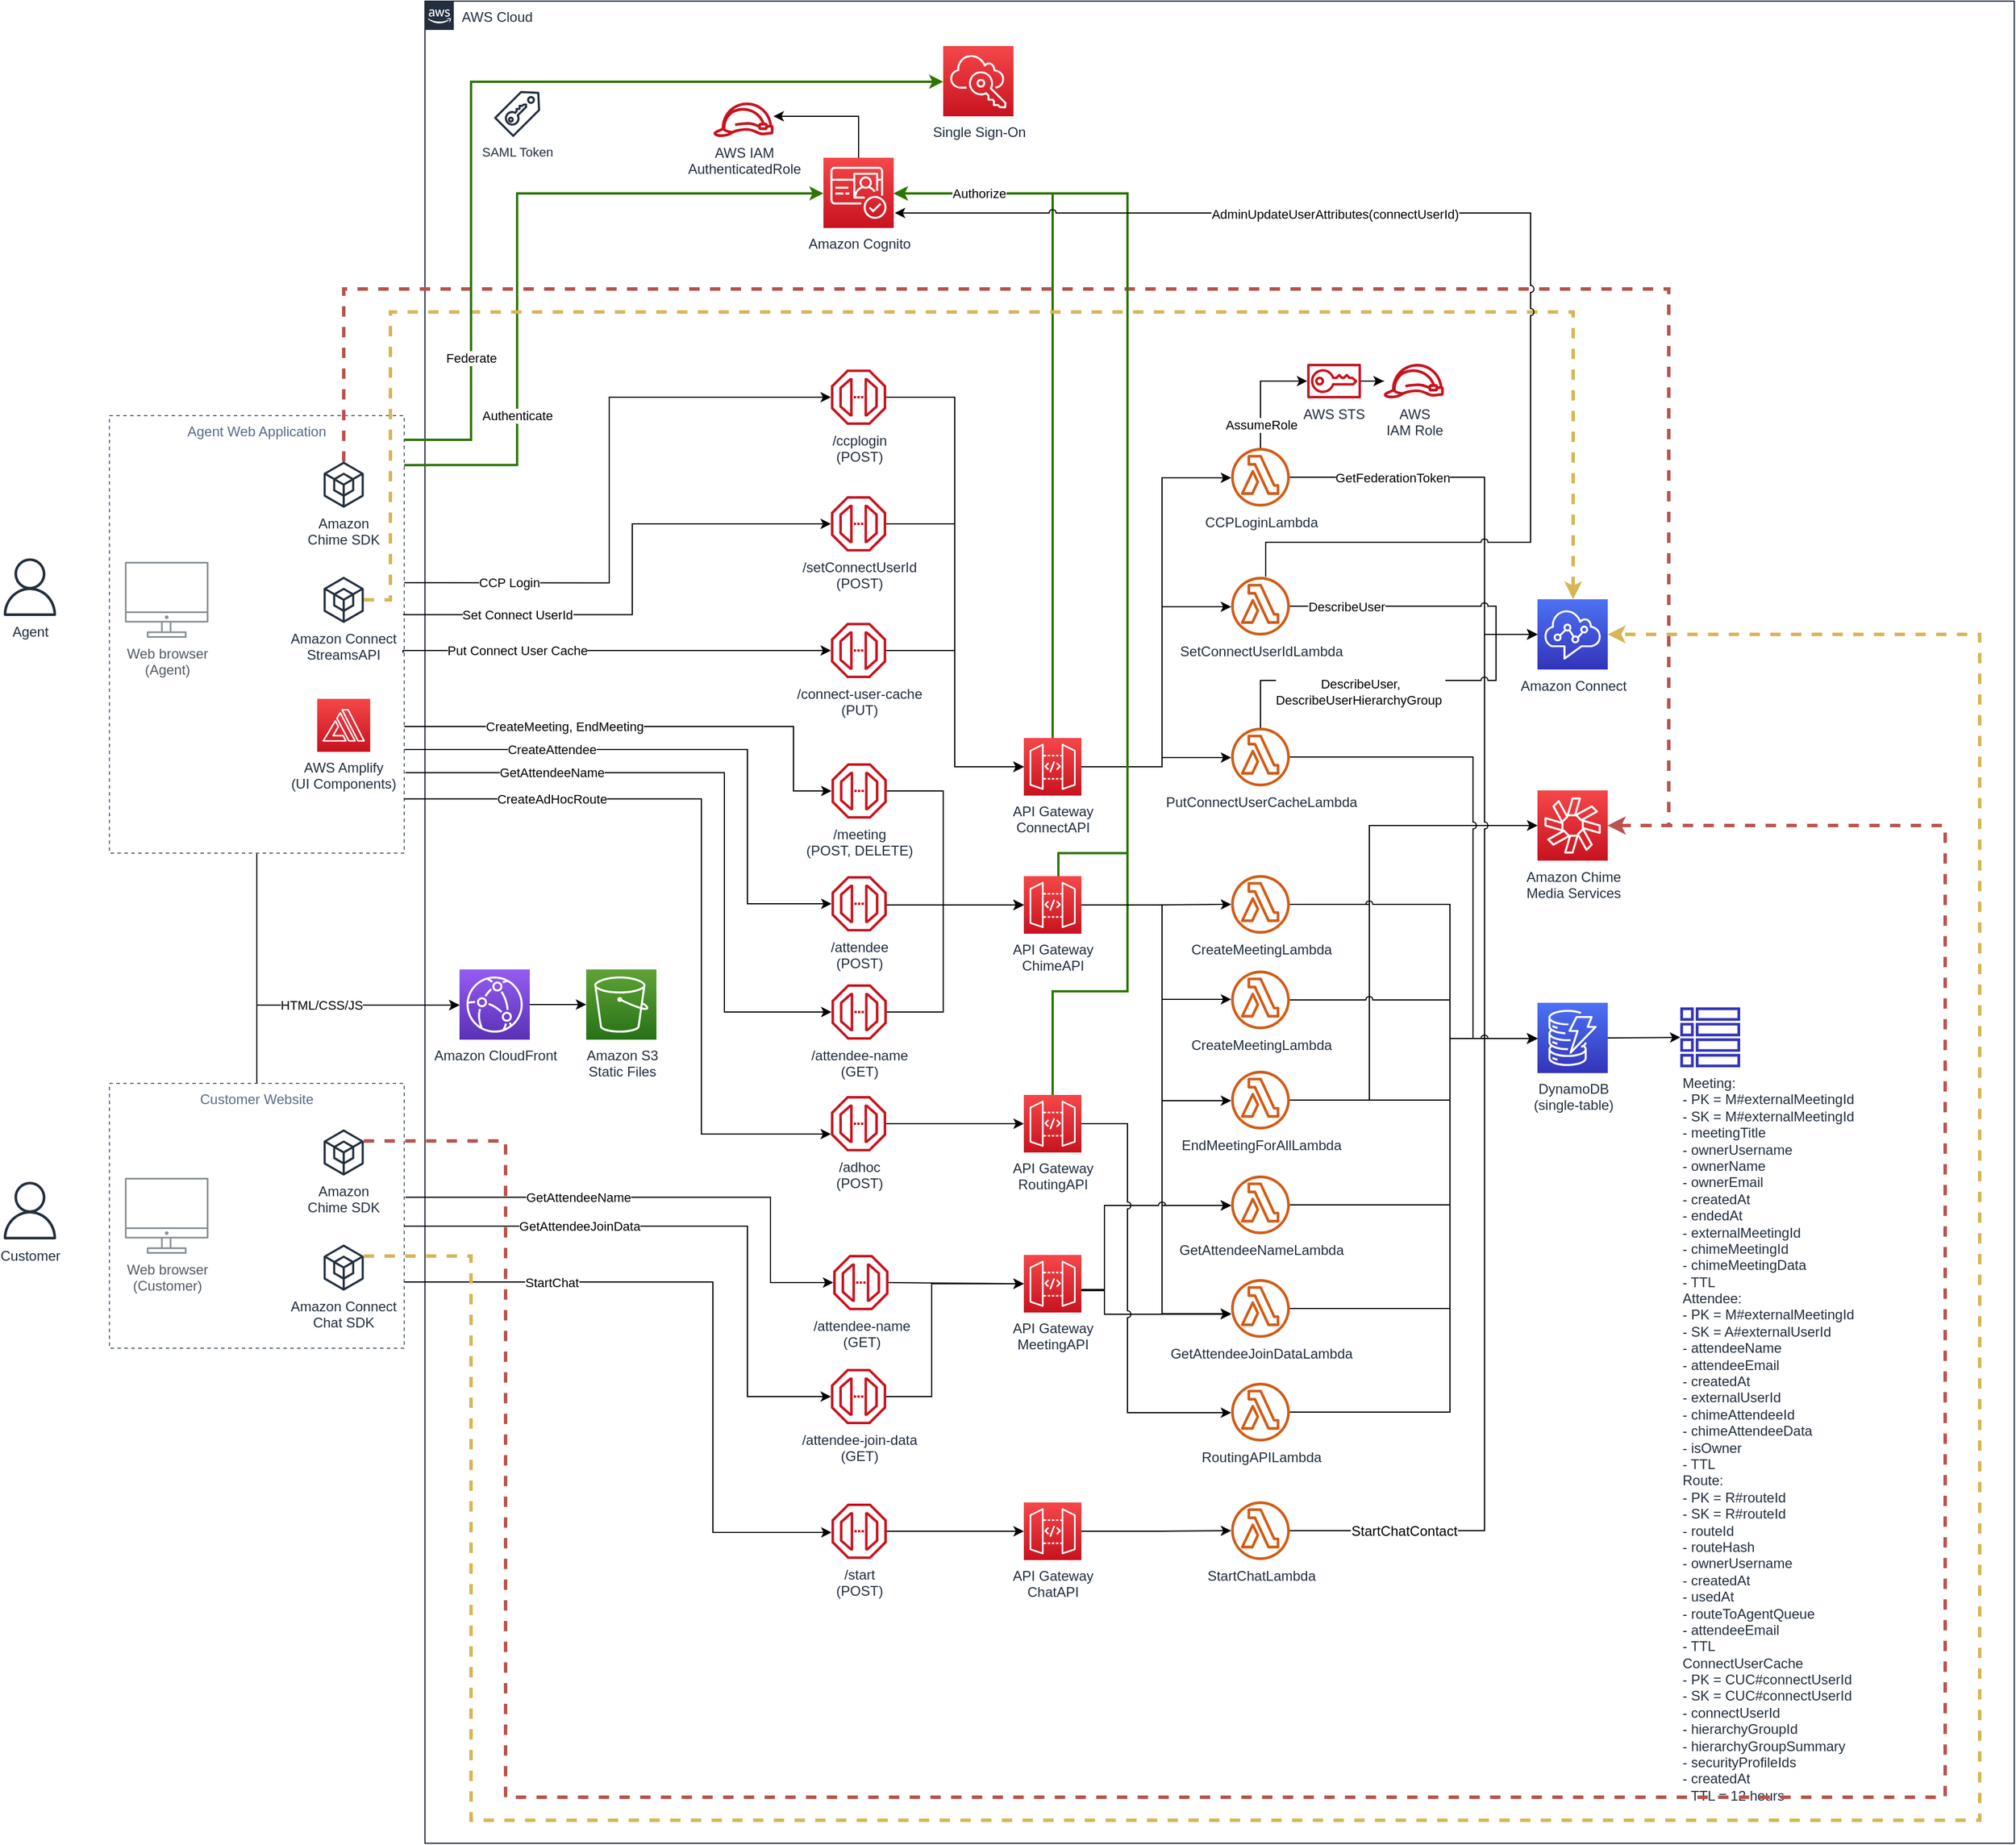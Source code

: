 <mxfile version="14.6.13" type="device" pages="6"><diagram id="LT1RRZxz2cMZDezW6pRN" name="Architecture"><mxGraphModel dx="2893" dy="2074" grid="1" gridSize="10" guides="1" tooltips="1" connect="1" arrows="1" fold="1" page="1" pageScale="1" pageWidth="827" pageHeight="1169" math="0" shadow="0"><root><mxCell id="0"/><mxCell id="1" parent="0"/><mxCell id="3GnLg3Oc_ZfUbwyTgYL6-23" value="AWS Cloud" style="points=[[0,0],[0.25,0],[0.5,0],[0.75,0],[1,0],[1,0.25],[1,0.5],[1,0.75],[1,1],[0.75,1],[0.5,1],[0.25,1],[0,1],[0,0.75],[0,0.5],[0,0.25]];outlineConnect=0;gradientColor=none;html=1;whiteSpace=wrap;fontSize=12;fontStyle=0;shape=mxgraph.aws4.group;grIcon=mxgraph.aws4.group_aws_cloud_alt;strokeColor=#232F3E;fillColor=none;verticalAlign=top;align=left;spacingLeft=30;fontColor=#232F3E;dashed=0;" parent="1" vertex="1"><mxGeometry x="-200" y="-360" width="1380" height="1600" as="geometry"/></mxCell><mxCell id="eoIVGU3vzkUBD52KIFWk-12" style="edgeStyle=orthogonalEdgeStyle;rounded=0;orthogonalLoop=1;jettySize=auto;html=1;strokeWidth=2;fontSize=11;fillColor=#60a917;strokeColor=#2D7600;" parent="1" source="eoIVGU3vzkUBD52KIFWk-1" target="3GnLg3Oc_ZfUbwyTgYL6-10" edge="1"><mxGeometry relative="1" as="geometry"><Array as="points"><mxPoint x="345" y="500"/><mxPoint x="410" y="500"/><mxPoint x="410" y="-193"/></Array><mxPoint x="360" y="410" as="sourcePoint"/><mxPoint x="217" y="89" as="targetPoint"/></mxGeometry></mxCell><mxCell id="3GnLg3Oc_ZfUbwyTgYL6-97" style="edgeStyle=orthogonalEdgeStyle;rounded=0;orthogonalLoop=1;jettySize=auto;html=1;exitX=0.5;exitY=0;exitDx=0;exitDy=0;strokeWidth=1;fontSize=11;" parent="1" source="3GnLg3Oc_ZfUbwyTgYL6-65" target="3GnLg3Oc_ZfUbwyTgYL6-9" edge="1"><mxGeometry relative="1" as="geometry"><Array as="points"><mxPoint x="-346" y="512"/></Array></mxGeometry></mxCell><mxCell id="3GnLg3Oc_ZfUbwyTgYL6-65" value="Customer Website" style="fillColor=none;strokeColor=#5A6C86;dashed=1;verticalAlign=top;fontStyle=0;fontColor=#5A6C86;" parent="1" vertex="1"><mxGeometry x="-474" y="580" width="256" height="230" as="geometry"/></mxCell><mxCell id="3GnLg3Oc_ZfUbwyTgYL6-45" value="/attendee&lt;br&gt;(POST)" style="outlineConnect=0;fontColor=#232F3E;gradientColor=none;fillColor=#C7131F;strokeColor=none;dashed=0;verticalLabelPosition=bottom;verticalAlign=top;align=center;html=1;fontSize=12;fontStyle=0;aspect=fixed;shape=mxgraph.aws4.endpoint;" parent="1" vertex="1"><mxGeometry x="153" y="400" width="48" height="48" as="geometry"/></mxCell><mxCell id="3GnLg3Oc_ZfUbwyTgYL6-43" value="CCP Login" style="edgeStyle=orthogonalEdgeStyle;rounded=0;orthogonalLoop=1;jettySize=auto;html=1;exitX=1;exitY=0.382;exitDx=0;exitDy=0;exitPerimeter=0;" parent="1" source="3GnLg3Oc_ZfUbwyTgYL6-30" target="3GnLg3Oc_ZfUbwyTgYL6-8" edge="1"><mxGeometry x="-0.655" relative="1" as="geometry"><Array as="points"><mxPoint x="-40" y="145"/><mxPoint x="-40" y="-16"/></Array><mxPoint as="offset"/></mxGeometry></mxCell><mxCell id="3GnLg3Oc_ZfUbwyTgYL6-50" value="CreateMeeting, EndMeeting" style="edgeStyle=orthogonalEdgeStyle;rounded=0;orthogonalLoop=1;jettySize=auto;html=1;" parent="1" source="3GnLg3Oc_ZfUbwyTgYL6-30" target="3GnLg3Oc_ZfUbwyTgYL6-44" edge="1"><mxGeometry x="-0.352" relative="1" as="geometry"><Array as="points"><mxPoint x="120" y="270"/><mxPoint x="120" y="326"/></Array><mxPoint as="offset"/></mxGeometry></mxCell><mxCell id="3GnLg3Oc_ZfUbwyTgYL6-58" value="CreateAttendee" style="edgeStyle=orthogonalEdgeStyle;rounded=0;orthogonalLoop=1;jettySize=auto;html=1;" parent="1" source="3GnLg3Oc_ZfUbwyTgYL6-30" target="3GnLg3Oc_ZfUbwyTgYL6-45" edge="1"><mxGeometry x="-0.493" relative="1" as="geometry"><Array as="points"><mxPoint x="80" y="290"/><mxPoint x="80" y="424"/></Array><mxPoint as="offset"/></mxGeometry></mxCell><mxCell id="3GnLg3Oc_ZfUbwyTgYL6-96" value="HTML/CSS/JS" style="edgeStyle=orthogonalEdgeStyle;rounded=0;orthogonalLoop=1;jettySize=auto;html=1;exitX=0.5;exitY=1;exitDx=0;exitDy=0;strokeWidth=1;fontSize=11;" parent="1" source="3GnLg3Oc_ZfUbwyTgYL6-30" target="3GnLg3Oc_ZfUbwyTgYL6-9" edge="1"><mxGeometry x="0.221" relative="1" as="geometry"><Array as="points"><mxPoint x="-346" y="512"/></Array><mxPoint as="offset"/></mxGeometry></mxCell><mxCell id="3GnLg3Oc_ZfUbwyTgYL6-101" style="edgeStyle=orthogonalEdgeStyle;rounded=0;orthogonalLoop=1;jettySize=auto;html=1;exitX=1;exitY=0.113;exitDx=0;exitDy=0;strokeWidth=2;fontSize=11;fillColor=#60a917;strokeColor=#2D7600;exitPerimeter=0;" parent="1" source="3GnLg3Oc_ZfUbwyTgYL6-30" target="3GnLg3Oc_ZfUbwyTgYL6-10" edge="1"><mxGeometry relative="1" as="geometry"><Array as="points"><mxPoint x="-120" y="43"/><mxPoint x="-120" y="-193"/></Array></mxGeometry></mxCell><mxCell id="3GnLg3Oc_ZfUbwyTgYL6-102" value="Authenticate" style="text;html=1;align=center;verticalAlign=middle;resizable=0;points=[];labelBackgroundColor=#ffffff;fontSize=11;" parent="3GnLg3Oc_ZfUbwyTgYL6-101" vertex="1" connectable="0"><mxGeometry x="-0.599" relative="1" as="geometry"><mxPoint y="-21" as="offset"/></mxGeometry></mxCell><mxCell id="3GnLg3Oc_ZfUbwyTgYL6-30" value="Agent Web Application" style="fillColor=none;strokeColor=#5A6C86;dashed=1;verticalAlign=top;fontStyle=0;fontColor=#5A6C86;" parent="1" vertex="1"><mxGeometry x="-474" width="256" height="380" as="geometry"/></mxCell><mxCell id="3GnLg3Oc_ZfUbwyTgYL6-1" value="Amazon Connect" style="outlineConnect=0;fontColor=#232F3E;gradientColor=#4D72F3;gradientDirection=north;fillColor=#3334B9;strokeColor=#ffffff;dashed=0;verticalLabelPosition=bottom;verticalAlign=top;align=center;html=1;fontSize=12;fontStyle=0;aspect=fixed;shape=mxgraph.aws4.resourceIcon;resIcon=mxgraph.aws4.connect;" parent="1" vertex="1"><mxGeometry x="766" y="159.5" width="61" height="61" as="geometry"/></mxCell><mxCell id="3GnLg3Oc_ZfUbwyTgYL6-3" value="Amazon Chime&lt;br&gt;Media Services" style="outlineConnect=0;fontColor=#232F3E;gradientColor=#F54749;gradientDirection=north;fillColor=#C7131F;strokeColor=#ffffff;dashed=0;verticalLabelPosition=bottom;verticalAlign=top;align=center;html=1;fontSize=12;fontStyle=0;aspect=fixed;shape=mxgraph.aws4.resourceIcon;resIcon=mxgraph.aws4.chime;" parent="1" vertex="1"><mxGeometry x="766" y="325.5" width="61" height="61" as="geometry"/></mxCell><mxCell id="CZld2-LNmC_bnbX5xnTk-43" style="edgeStyle=orthogonalEdgeStyle;rounded=0;jumpStyle=arc;orthogonalLoop=1;jettySize=auto;html=1;" parent="1" source="3GnLg3Oc_ZfUbwyTgYL6-4" target="3GnLg3Oc_ZfUbwyTgYL6-6" edge="1"><mxGeometry relative="1" as="geometry"/></mxCell><mxCell id="3GnLg3Oc_ZfUbwyTgYL6-4" value="DynamoDB&lt;br&gt;(single-table)" style="outlineConnect=0;fontColor=#232F3E;gradientColor=#4D72F3;gradientDirection=north;fillColor=#3334B9;strokeColor=#ffffff;dashed=0;verticalLabelPosition=bottom;verticalAlign=top;align=center;html=1;fontSize=12;fontStyle=0;aspect=fixed;shape=mxgraph.aws4.resourceIcon;resIcon=mxgraph.aws4.dynamodb;" parent="1" vertex="1"><mxGeometry x="766" y="510" width="61" height="61" as="geometry"/></mxCell><mxCell id="3GnLg3Oc_ZfUbwyTgYL6-6" value="Meeting:&lt;br&gt;- PK = M#externalMeetingId&lt;br&gt;- SK = M#externalMeetingId&lt;br&gt;- meetingTitle&lt;br&gt;- ownerUsername&lt;br&gt;- ownerName&lt;br&gt;- ownerEmail&lt;br&gt;- createdAt&lt;br&gt;- endedAt&lt;br&gt;- externalMeetingId&lt;br&gt;- chimeMeetingId&lt;br&gt;- chimeMeetingData&lt;br&gt;- TTL&lt;br&gt;Attendee:&lt;br&gt;- PK = M#externalMeetingId&lt;br&gt;- SK = A#externalUserId&lt;br&gt;- attendeeName&lt;br&gt;- attendeeEmail&lt;br&gt;- createdAt&lt;br&gt;- externalUserId&lt;br&gt;- chimeAttendeeId&lt;br&gt;- chimeAttendeeData&lt;br&gt;- isOwner&lt;br&gt;- TTL&lt;br&gt;Route:&lt;br&gt;- PK = R#routeId&lt;br&gt;- SK = R#routeId&lt;br&gt;- routeId&lt;br&gt;- routeHash&lt;br&gt;- ownerUsername&lt;br&gt;- createdAt&lt;br&gt;- usedAt&lt;br&gt;- routeToAgentQueue&lt;br&gt;- attendeeEmail&lt;br&gt;- TTL&lt;br&gt;ConnectUserCache&lt;br&gt;- PK = CUC#connectUserId&lt;br&gt;- SK = CUC#connectUserId&lt;br&gt;- connectUserId&lt;br&gt;- hierarchyGroupId&lt;br&gt;- hierarchyGroupSummary&lt;br&gt;- securityProfileIds&lt;br&gt;- createdAt&lt;br&gt;- TTL = 12 hours" style="outlineConnect=0;fontColor=#232F3E;gradientColor=none;fillColor=#3334B9;strokeColor=none;dashed=0;verticalLabelPosition=bottom;verticalAlign=top;align=left;html=1;fontSize=12;fontStyle=0;aspect=fixed;pointerEvents=1;shape=mxgraph.aws4.table;" parent="1" vertex="1"><mxGeometry x="890" y="514" width="52" height="52" as="geometry"/></mxCell><mxCell id="3GnLg3Oc_ZfUbwyTgYL6-41" style="edgeStyle=orthogonalEdgeStyle;rounded=0;orthogonalLoop=1;jettySize=auto;html=1;" parent="1" source="3GnLg3Oc_ZfUbwyTgYL6-7" target="3GnLg3Oc_ZfUbwyTgYL6-18" edge="1"><mxGeometry relative="1" as="geometry"><Array as="points"><mxPoint x="440" y="305"/><mxPoint x="440" y="54"/></Array></mxGeometry></mxCell><mxCell id="3GnLg3Oc_ZfUbwyTgYL6-103" style="edgeStyle=orthogonalEdgeStyle;rounded=0;orthogonalLoop=1;jettySize=auto;html=1;strokeWidth=2;fontSize=11;fillColor=#60a917;strokeColor=#2D7600;" parent="1" source="3GnLg3Oc_ZfUbwyTgYL6-7" target="3GnLg3Oc_ZfUbwyTgYL6-10" edge="1"><mxGeometry relative="1" as="geometry"><Array as="points"><mxPoint x="345" y="-193"/></Array></mxGeometry></mxCell><mxCell id="S_p4aYHl8Hm4Dvw6_93l-11" style="edgeStyle=orthogonalEdgeStyle;rounded=0;orthogonalLoop=1;jettySize=auto;html=1;" parent="1" source="3GnLg3Oc_ZfUbwyTgYL6-7" target="S_p4aYHl8Hm4Dvw6_93l-10" edge="1"><mxGeometry relative="1" as="geometry"><Array as="points"><mxPoint x="440" y="305"/><mxPoint x="440" y="166"/></Array></mxGeometry></mxCell><mxCell id="S_p4aYHl8Hm4Dvw6_93l-14" style="edgeStyle=orthogonalEdgeStyle;rounded=0;orthogonalLoop=1;jettySize=auto;html=1;" parent="1" source="3GnLg3Oc_ZfUbwyTgYL6-7" target="S_p4aYHl8Hm4Dvw6_93l-12" edge="1"><mxGeometry relative="1" as="geometry"><Array as="points"><mxPoint x="440" y="305"/><mxPoint x="440" y="297"/></Array></mxGeometry></mxCell><mxCell id="3GnLg3Oc_ZfUbwyTgYL6-7" value="API Gateway&lt;br&gt;ConnectAPI" style="outlineConnect=0;fontColor=#232F3E;gradientColor=#F54749;gradientDirection=north;fillColor=#C7131F;strokeColor=#ffffff;dashed=0;verticalLabelPosition=bottom;verticalAlign=top;align=center;html=1;fontSize=12;fontStyle=0;aspect=fixed;shape=mxgraph.aws4.resourceIcon;resIcon=mxgraph.aws4.api_gateway;" parent="1" vertex="1"><mxGeometry x="320" y="280" width="50" height="50" as="geometry"/></mxCell><mxCell id="3GnLg3Oc_ZfUbwyTgYL6-35" style="edgeStyle=orthogonalEdgeStyle;rounded=0;orthogonalLoop=1;jettySize=auto;html=1;" parent="1" source="3GnLg3Oc_ZfUbwyTgYL6-8" target="3GnLg3Oc_ZfUbwyTgYL6-7" edge="1"><mxGeometry relative="1" as="geometry"><Array as="points"><mxPoint x="260" y="-16"/><mxPoint x="260" y="305"/></Array></mxGeometry></mxCell><mxCell id="3GnLg3Oc_ZfUbwyTgYL6-8" value="/ccplogin&lt;br&gt;(POST)" style="outlineConnect=0;fontColor=#232F3E;gradientColor=none;fillColor=#C7131F;strokeColor=none;dashed=0;verticalLabelPosition=bottom;verticalAlign=top;align=center;html=1;fontSize=12;fontStyle=0;aspect=fixed;shape=mxgraph.aws4.endpoint;" parent="1" vertex="1"><mxGeometry x="152.5" y="-40" width="48" height="48" as="geometry"/></mxCell><mxCell id="3GnLg3Oc_ZfUbwyTgYL6-95" style="edgeStyle=orthogonalEdgeStyle;rounded=0;orthogonalLoop=1;jettySize=auto;html=1;strokeWidth=1;fontSize=11;" parent="1" source="3GnLg3Oc_ZfUbwyTgYL6-9" target="3GnLg3Oc_ZfUbwyTgYL6-94" edge="1"><mxGeometry relative="1" as="geometry"/></mxCell><mxCell id="3GnLg3Oc_ZfUbwyTgYL6-9" value="Amazon CloudFront" style="outlineConnect=0;fontColor=#232F3E;gradientColor=#945DF2;gradientDirection=north;fillColor=#5A30B5;strokeColor=#ffffff;dashed=0;verticalLabelPosition=bottom;verticalAlign=top;align=center;html=1;fontSize=12;fontStyle=0;aspect=fixed;shape=mxgraph.aws4.resourceIcon;resIcon=mxgraph.aws4.cloudfront;" parent="1" vertex="1"><mxGeometry x="-170" y="481" width="61" height="61" as="geometry"/></mxCell><mxCell id="3GnLg3Oc_ZfUbwyTgYL6-109" style="edgeStyle=orthogonalEdgeStyle;rounded=0;orthogonalLoop=1;jettySize=auto;html=1;strokeWidth=1;fontSize=11;" parent="1" source="3GnLg3Oc_ZfUbwyTgYL6-10" target="3GnLg3Oc_ZfUbwyTgYL6-12" edge="1"><mxGeometry relative="1" as="geometry"><Array as="points"><mxPoint x="177" y="-260"/></Array></mxGeometry></mxCell><mxCell id="3GnLg3Oc_ZfUbwyTgYL6-10" value="Amazon Cognito" style="outlineConnect=0;fontColor=#232F3E;gradientColor=#F54749;gradientDirection=north;fillColor=#C7131F;strokeColor=#ffffff;dashed=0;verticalLabelPosition=bottom;verticalAlign=top;align=center;html=1;fontSize=12;fontStyle=0;aspect=fixed;shape=mxgraph.aws4.resourceIcon;resIcon=mxgraph.aws4.cognito;" parent="1" vertex="1"><mxGeometry x="146" y="-224" width="61" height="61" as="geometry"/></mxCell><mxCell id="3GnLg3Oc_ZfUbwyTgYL6-11" value="Single Sign-On" style="outlineConnect=0;fontColor=#232F3E;gradientColor=#F54749;gradientDirection=north;fillColor=#C7131F;strokeColor=#ffffff;dashed=0;verticalLabelPosition=bottom;verticalAlign=top;align=center;html=1;fontSize=12;fontStyle=0;aspect=fixed;shape=mxgraph.aws4.resourceIcon;resIcon=mxgraph.aws4.single_sign_on;" parent="1" vertex="1"><mxGeometry x="250" y="-321" width="61" height="61" as="geometry"/></mxCell><mxCell id="3GnLg3Oc_ZfUbwyTgYL6-12" value="AWS IAM &lt;br&gt;AuthenticatedRole&lt;br&gt;" style="outlineConnect=0;fontColor=#232F3E;gradientColor=none;fillColor=#C7131F;strokeColor=none;dashed=0;verticalLabelPosition=bottom;verticalAlign=top;align=center;html=1;fontSize=12;fontStyle=0;aspect=fixed;pointerEvents=1;shape=mxgraph.aws4.role;" parent="1" vertex="1"><mxGeometry x="50" y="-272" width="53.18" height="30" as="geometry"/></mxCell><mxCell id="3GnLg3Oc_ZfUbwyTgYL6-100" style="edgeStyle=orthogonalEdgeStyle;rounded=0;orthogonalLoop=1;jettySize=auto;html=1;strokeWidth=1;fontSize=11;" parent="1" source="3GnLg3Oc_ZfUbwyTgYL6-14" target="3GnLg3Oc_ZfUbwyTgYL6-99" edge="1"><mxGeometry relative="1" as="geometry"/></mxCell><mxCell id="3GnLg3Oc_ZfUbwyTgYL6-14" value="AWS STS" style="outlineConnect=0;fontColor=#232F3E;gradientColor=none;fillColor=#C7131F;strokeColor=none;dashed=0;verticalLabelPosition=bottom;verticalAlign=top;align=center;html=1;fontSize=12;fontStyle=0;aspect=fixed;pointerEvents=1;shape=mxgraph.aws4.sts;" parent="1" vertex="1"><mxGeometry x="566" y="-45" width="46.8" height="30" as="geometry"/></mxCell><mxCell id="3GnLg3Oc_ZfUbwyTgYL6-42" value="GetFederationToken" style="edgeStyle=orthogonalEdgeStyle;rounded=0;orthogonalLoop=1;jettySize=auto;html=1;" parent="1" source="3GnLg3Oc_ZfUbwyTgYL6-18" target="3GnLg3Oc_ZfUbwyTgYL6-1" edge="1"><mxGeometry x="-0.494" relative="1" as="geometry"><Array as="points"><mxPoint x="720" y="54"/><mxPoint x="720" y="190"/></Array><mxPoint as="offset"/></mxGeometry></mxCell><mxCell id="3GnLg3Oc_ZfUbwyTgYL6-98" value="AssumeRole" style="edgeStyle=orthogonalEdgeStyle;rounded=0;orthogonalLoop=1;jettySize=auto;html=1;strokeWidth=1;fontSize=11;" parent="1" source="3GnLg3Oc_ZfUbwyTgYL6-18" target="3GnLg3Oc_ZfUbwyTgYL6-14" edge="1"><mxGeometry x="-0.587" relative="1" as="geometry"><Array as="points"><mxPoint x="526" y="-30"/></Array><mxPoint as="offset"/></mxGeometry></mxCell><mxCell id="3GnLg3Oc_ZfUbwyTgYL6-18" value="CCPLoginLambda" style="outlineConnect=0;fontColor=#232F3E;gradientColor=none;fillColor=#D05C17;strokeColor=none;dashed=0;verticalLabelPosition=bottom;verticalAlign=top;align=center;html=1;fontSize=12;fontStyle=0;aspect=fixed;pointerEvents=1;shape=mxgraph.aws4.lambda_function;" parent="1" vertex="1"><mxGeometry x="500" y="28" width="51" height="51" as="geometry"/></mxCell><mxCell id="3GnLg3Oc_ZfUbwyTgYL6-19" value="Agent" style="outlineConnect=0;fontColor=#232F3E;gradientColor=none;fillColor=#232F3E;strokeColor=none;dashed=0;verticalLabelPosition=bottom;verticalAlign=top;align=center;html=1;fontSize=12;fontStyle=0;aspect=fixed;pointerEvents=1;shape=mxgraph.aws4.user;" parent="1" vertex="1"><mxGeometry x="-568" y="124" width="50" height="50" as="geometry"/></mxCell><mxCell id="3GnLg3Oc_ZfUbwyTgYL6-22" value="Web browser&lt;br&gt;(Agent)" style="outlineConnect=0;gradientColor=none;fontColor=#545B64;strokeColor=none;fillColor=#879196;dashed=0;verticalLabelPosition=bottom;verticalAlign=top;align=center;html=1;fontSize=12;fontStyle=0;aspect=fixed;shape=mxgraph.aws4.illustration_desktop;pointerEvents=1" parent="1" vertex="1"><mxGeometry x="-460.54" y="127" width="72.54" height="66" as="geometry"/></mxCell><mxCell id="3GnLg3Oc_ZfUbwyTgYL6-90" style="edgeStyle=orthogonalEdgeStyle;rounded=0;orthogonalLoop=1;jettySize=auto;html=1;fontSize=11;dashed=1;strokeWidth=3;fillColor=#f8cecc;strokeColor=#b85450;" parent="1" source="3GnLg3Oc_ZfUbwyTgYL6-28" target="3GnLg3Oc_ZfUbwyTgYL6-3" edge="1"><mxGeometry relative="1" as="geometry"><Array as="points"><mxPoint x="-270" y="-110"/><mxPoint x="880" y="-110"/><mxPoint x="880" y="356"/></Array></mxGeometry></mxCell><mxCell id="3GnLg3Oc_ZfUbwyTgYL6-28" value="Amazon &lt;br&gt;Chime SDK" style="outlineConnect=0;fontColor=#232F3E;gradientColor=none;fillColor=#232F3E;strokeColor=none;dashed=0;verticalLabelPosition=bottom;verticalAlign=top;align=center;html=1;fontSize=12;fontStyle=0;aspect=fixed;pointerEvents=1;shape=mxgraph.aws4.external_sdk;" parent="1" vertex="1"><mxGeometry x="-288" y="40" width="34.87" height="40" as="geometry"/></mxCell><mxCell id="3GnLg3Oc_ZfUbwyTgYL6-91" style="edgeStyle=orthogonalEdgeStyle;rounded=0;orthogonalLoop=1;jettySize=auto;html=1;dashed=1;strokeWidth=3;fontSize=11;fillColor=#fff2cc;strokeColor=#d6b656;" parent="1" source="3GnLg3Oc_ZfUbwyTgYL6-29" target="3GnLg3Oc_ZfUbwyTgYL6-1" edge="1"><mxGeometry relative="1" as="geometry"><mxPoint x="720" y="190" as="targetPoint"/><Array as="points"><mxPoint x="-230" y="160"/><mxPoint x="-230" y="-90"/><mxPoint x="797" y="-90"/></Array></mxGeometry></mxCell><mxCell id="3GnLg3Oc_ZfUbwyTgYL6-29" value="Amazon Connect&lt;br&gt;StreamsAPI" style="outlineConnect=0;fontColor=#232F3E;gradientColor=none;fillColor=#232F3E;strokeColor=none;dashed=0;verticalLabelPosition=bottom;verticalAlign=top;align=center;html=1;fontSize=12;fontStyle=0;aspect=fixed;pointerEvents=1;shape=mxgraph.aws4.external_sdk;" parent="1" vertex="1"><mxGeometry x="-288" y="140" width="34.87" height="40" as="geometry"/></mxCell><mxCell id="3GnLg3Oc_ZfUbwyTgYL6-32" value="AWS Amplify&lt;br&gt;(UI Components)" style="outlineConnect=0;fontColor=#232F3E;gradientColor=#F54749;gradientDirection=north;fillColor=#C7131F;strokeColor=#ffffff;dashed=0;verticalLabelPosition=bottom;verticalAlign=top;align=center;html=1;fontSize=12;fontStyle=0;aspect=fixed;shape=mxgraph.aws4.resourceIcon;resIcon=mxgraph.aws4.amplify;" parent="1" vertex="1"><mxGeometry x="-293.56" y="246" width="46" height="46" as="geometry"/></mxCell><mxCell id="3GnLg3Oc_ZfUbwyTgYL6-53" style="edgeStyle=orthogonalEdgeStyle;rounded=0;orthogonalLoop=1;jettySize=auto;html=1;" parent="1" source="3GnLg3Oc_ZfUbwyTgYL6-36" target="3GnLg3Oc_ZfUbwyTgYL6-49" edge="1"><mxGeometry relative="1" as="geometry"/></mxCell><mxCell id="3GnLg3Oc_ZfUbwyTgYL6-104" style="edgeStyle=orthogonalEdgeStyle;rounded=0;orthogonalLoop=1;jettySize=auto;html=1;strokeWidth=2;fontSize=11;fillColor=#60a917;strokeColor=#2D7600;" parent="1" source="3GnLg3Oc_ZfUbwyTgYL6-36" target="3GnLg3Oc_ZfUbwyTgYL6-10" edge="1"><mxGeometry relative="1" as="geometry"><Array as="points"><mxPoint x="350" y="380"/><mxPoint x="410" y="380"/><mxPoint x="410" y="-193"/></Array></mxGeometry></mxCell><mxCell id="3GnLg3Oc_ZfUbwyTgYL6-105" value="Authorize" style="text;html=1;align=center;verticalAlign=middle;resizable=0;points=[];labelBackgroundColor=#ffffff;fontSize=11;" parent="3GnLg3Oc_ZfUbwyTgYL6-104" vertex="1" connectable="0"><mxGeometry x="0.736" relative="1" as="geometry"><mxPoint x="-39" as="offset"/></mxGeometry></mxCell><mxCell id="CZld2-LNmC_bnbX5xnTk-6" style="edgeStyle=orthogonalEdgeStyle;rounded=0;orthogonalLoop=1;jettySize=auto;html=1;" parent="1" source="3GnLg3Oc_ZfUbwyTgYL6-36" edge="1"><mxGeometry relative="1" as="geometry"><mxPoint x="500" y="507" as="targetPoint"/><Array as="points"><mxPoint x="440" y="425"/><mxPoint x="440" y="507"/></Array></mxGeometry></mxCell><mxCell id="CZld2-LNmC_bnbX5xnTk-7" style="edgeStyle=orthogonalEdgeStyle;rounded=0;orthogonalLoop=1;jettySize=auto;html=1;" parent="1" source="3GnLg3Oc_ZfUbwyTgYL6-36" target="CZld2-LNmC_bnbX5xnTk-2" edge="1"><mxGeometry relative="1" as="geometry"><Array as="points"><mxPoint x="440" y="425"/><mxPoint x="440" y="595"/></Array></mxGeometry></mxCell><mxCell id="CZld2-LNmC_bnbX5xnTk-8" style="edgeStyle=orthogonalEdgeStyle;rounded=0;orthogonalLoop=1;jettySize=auto;html=1;" parent="1" source="3GnLg3Oc_ZfUbwyTgYL6-36" target="CZld2-LNmC_bnbX5xnTk-3" edge="1"><mxGeometry relative="1" as="geometry"><Array as="points"><mxPoint x="440" y="425"/><mxPoint x="440" y="686"/></Array></mxGeometry></mxCell><mxCell id="CZld2-LNmC_bnbX5xnTk-9" style="edgeStyle=orthogonalEdgeStyle;rounded=0;orthogonalLoop=1;jettySize=auto;html=1;" parent="1" edge="1"><mxGeometry relative="1" as="geometry"><mxPoint x="370" y="425" as="sourcePoint"/><mxPoint x="500" y="780" as="targetPoint"/><Array as="points"><mxPoint x="440" y="425"/><mxPoint x="440" y="780"/></Array></mxGeometry></mxCell><mxCell id="3GnLg3Oc_ZfUbwyTgYL6-36" value="API Gateway&lt;br&gt;ChimeAPI" style="outlineConnect=0;fontColor=#232F3E;gradientColor=#F54749;gradientDirection=north;fillColor=#C7131F;strokeColor=#ffffff;dashed=0;verticalLabelPosition=bottom;verticalAlign=top;align=center;html=1;fontSize=12;fontStyle=0;aspect=fixed;shape=mxgraph.aws4.resourceIcon;resIcon=mxgraph.aws4.api_gateway;" parent="1" vertex="1"><mxGeometry x="320" y="400" width="50" height="50" as="geometry"/></mxCell><mxCell id="3GnLg3Oc_ZfUbwyTgYL6-63" style="edgeStyle=orthogonalEdgeStyle;rounded=0;orthogonalLoop=1;jettySize=auto;html=1;" parent="1" source="3GnLg3Oc_ZfUbwyTgYL6-37" target="3GnLg3Oc_ZfUbwyTgYL6-62" edge="1"><mxGeometry relative="1" as="geometry"/></mxCell><mxCell id="3GnLg3Oc_ZfUbwyTgYL6-37" value="API Gateway&lt;br&gt;ChatAPI" style="outlineConnect=0;fontColor=#232F3E;gradientColor=#F54749;gradientDirection=north;fillColor=#C7131F;strokeColor=#ffffff;dashed=0;verticalLabelPosition=bottom;verticalAlign=top;align=center;html=1;fontSize=12;fontStyle=0;aspect=fixed;shape=mxgraph.aws4.resourceIcon;resIcon=mxgraph.aws4.api_gateway;" parent="1" vertex="1"><mxGeometry x="320" y="944" width="50" height="50" as="geometry"/></mxCell><mxCell id="CZld2-LNmC_bnbX5xnTk-47" style="edgeStyle=orthogonalEdgeStyle;rounded=0;jumpStyle=arc;orthogonalLoop=1;jettySize=auto;html=1;" parent="1" edge="1"><mxGeometry relative="1" as="geometry"><mxPoint x="370" y="760" as="sourcePoint"/><mxPoint x="500" y="686" as="targetPoint"/><Array as="points"><mxPoint x="390" y="760"/><mxPoint x="390" y="686"/></Array></mxGeometry></mxCell><mxCell id="CZld2-LNmC_bnbX5xnTk-48" style="edgeStyle=orthogonalEdgeStyle;rounded=0;jumpStyle=arc;orthogonalLoop=1;jettySize=auto;html=1;" parent="1" edge="1"><mxGeometry relative="1" as="geometry"><mxPoint x="370" y="759" as="sourcePoint"/><mxPoint x="500" y="780.5" as="targetPoint"/><Array as="points"><mxPoint x="390" y="759"/><mxPoint x="390" y="781"/></Array></mxGeometry></mxCell><mxCell id="3GnLg3Oc_ZfUbwyTgYL6-38" value="API Gateway&lt;br&gt;MeetingAPI" style="outlineConnect=0;fontColor=#232F3E;gradientColor=#F54749;gradientDirection=north;fillColor=#C7131F;strokeColor=#ffffff;dashed=0;verticalLabelPosition=bottom;verticalAlign=top;align=center;html=1;fontSize=12;fontStyle=0;aspect=fixed;shape=mxgraph.aws4.resourceIcon;resIcon=mxgraph.aws4.api_gateway;" parent="1" vertex="1"><mxGeometry x="320" y="729" width="50" height="50" as="geometry"/></mxCell><mxCell id="3GnLg3Oc_ZfUbwyTgYL6-47" style="edgeStyle=orthogonalEdgeStyle;rounded=0;orthogonalLoop=1;jettySize=auto;html=1;" parent="1" source="3GnLg3Oc_ZfUbwyTgYL6-44" target="3GnLg3Oc_ZfUbwyTgYL6-36" edge="1"><mxGeometry relative="1" as="geometry"><Array as="points"><mxPoint x="250" y="326"/><mxPoint x="250" y="425"/></Array></mxGeometry></mxCell><mxCell id="3GnLg3Oc_ZfUbwyTgYL6-44" value="/meeting&lt;br&gt;(POST, DELETE)" style="outlineConnect=0;fontColor=#232F3E;gradientColor=none;fillColor=#C7131F;strokeColor=none;dashed=0;verticalLabelPosition=bottom;verticalAlign=top;align=center;html=1;fontSize=12;fontStyle=0;aspect=fixed;shape=mxgraph.aws4.endpoint;" parent="1" vertex="1"><mxGeometry x="153" y="302" width="48" height="48" as="geometry"/></mxCell><mxCell id="3GnLg3Oc_ZfUbwyTgYL6-48" style="edgeStyle=orthogonalEdgeStyle;rounded=0;orthogonalLoop=1;jettySize=auto;html=1;" parent="1" source="3GnLg3Oc_ZfUbwyTgYL6-45" target="3GnLg3Oc_ZfUbwyTgYL6-36" edge="1"><mxGeometry relative="1" as="geometry"><Array as="points"><mxPoint x="230" y="425"/><mxPoint x="230" y="425"/></Array></mxGeometry></mxCell><mxCell id="3GnLg3Oc_ZfUbwyTgYL6-55" style="edgeStyle=orthogonalEdgeStyle;rounded=0;orthogonalLoop=1;jettySize=auto;html=1;" parent="1" source="3GnLg3Oc_ZfUbwyTgYL6-49" target="3GnLg3Oc_ZfUbwyTgYL6-3" edge="1"><mxGeometry relative="1" as="geometry"><Array as="points"><mxPoint x="620" y="425"/><mxPoint x="620" y="356"/></Array></mxGeometry></mxCell><mxCell id="3GnLg3Oc_ZfUbwyTgYL6-49" value="CreateMeetingLambda" style="outlineConnect=0;fontColor=#232F3E;gradientColor=none;fillColor=#D05C17;strokeColor=none;dashed=0;verticalLabelPosition=bottom;verticalAlign=top;align=center;html=1;fontSize=12;fontStyle=0;aspect=fixed;pointerEvents=1;shape=mxgraph.aws4.lambda_function;" parent="1" vertex="1"><mxGeometry x="500" y="399" width="51" height="51" as="geometry"/></mxCell><mxCell id="3GnLg3Oc_ZfUbwyTgYL6-62" value="StartChatLambda" style="outlineConnect=0;fontColor=#232F3E;gradientColor=none;fillColor=#D05C17;strokeColor=none;dashed=0;verticalLabelPosition=bottom;verticalAlign=top;align=center;html=1;fontSize=12;fontStyle=0;aspect=fixed;pointerEvents=1;shape=mxgraph.aws4.lambda_function;" parent="1" vertex="1"><mxGeometry x="500" y="943" width="51" height="51" as="geometry"/></mxCell><mxCell id="3GnLg3Oc_ZfUbwyTgYL6-77" value="StartChat" style="edgeStyle=orthogonalEdgeStyle;rounded=0;orthogonalLoop=1;jettySize=auto;html=1;exitX=1;exitY=0.75;exitDx=0;exitDy=0;" parent="1" source="3GnLg3Oc_ZfUbwyTgYL6-65" target="3GnLg3Oc_ZfUbwyTgYL6-71" edge="1"><mxGeometry x="-0.565" relative="1" as="geometry"><Array as="points"><mxPoint x="50" y="753"/><mxPoint x="50" y="970"/></Array><mxPoint as="offset"/></mxGeometry></mxCell><mxCell id="3GnLg3Oc_ZfUbwyTgYL6-86" value="GetAttendeeName" style="edgeStyle=orthogonalEdgeStyle;rounded=0;orthogonalLoop=1;jettySize=auto;html=1;exitX=1.004;exitY=0.43;exitDx=0;exitDy=0;fontSize=11;exitPerimeter=0;" parent="1" source="3GnLg3Oc_ZfUbwyTgYL6-65" target="3GnLg3Oc_ZfUbwyTgYL6-81" edge="1"><mxGeometry x="-0.329" relative="1" as="geometry"><Array as="points"><mxPoint x="100" y="679"/><mxPoint x="100" y="753"/></Array><mxPoint as="offset"/></mxGeometry></mxCell><mxCell id="3GnLg3Oc_ZfUbwyTgYL6-87" value="GetAttendeeJoinData" style="edgeStyle=orthogonalEdgeStyle;rounded=0;orthogonalLoop=1;jettySize=auto;html=1;fontSize=11;exitX=1;exitY=0.539;exitDx=0;exitDy=0;exitPerimeter=0;" parent="1" source="3GnLg3Oc_ZfUbwyTgYL6-65" target="3GnLg3Oc_ZfUbwyTgYL6-72" edge="1"><mxGeometry x="-0.412" relative="1" as="geometry"><mxPoint x="-17" y="510" as="sourcePoint"/><Array as="points"><mxPoint x="80" y="704"/><mxPoint x="80" y="852"/></Array><mxPoint as="offset"/></mxGeometry></mxCell><mxCell id="3GnLg3Oc_ZfUbwyTgYL6-66" value="Customer" style="outlineConnect=0;fontColor=#232F3E;gradientColor=none;fillColor=#232F3E;strokeColor=none;dashed=0;verticalLabelPosition=bottom;verticalAlign=top;align=center;html=1;fontSize=12;fontStyle=0;aspect=fixed;pointerEvents=1;shape=mxgraph.aws4.user;" parent="1" vertex="1"><mxGeometry x="-568" y="665.5" width="50" height="50" as="geometry"/></mxCell><mxCell id="3GnLg3Oc_ZfUbwyTgYL6-67" value="Web browser&lt;br&gt;(Customer)" style="outlineConnect=0;gradientColor=none;fontColor=#545B64;strokeColor=none;fillColor=#879196;dashed=0;verticalLabelPosition=bottom;verticalAlign=top;align=center;html=1;fontSize=12;fontStyle=0;aspect=fixed;shape=mxgraph.aws4.illustration_desktop;pointerEvents=1" parent="1" vertex="1"><mxGeometry x="-460.54" y="662" width="72.54" height="66" as="geometry"/></mxCell><mxCell id="3GnLg3Oc_ZfUbwyTgYL6-93" style="edgeStyle=orthogonalEdgeStyle;rounded=0;orthogonalLoop=1;jettySize=auto;html=1;dashed=1;strokeWidth=3;fontSize=11;fillColor=#f8cecc;strokeColor=#b85450;" parent="1" source="3GnLg3Oc_ZfUbwyTgYL6-68" target="3GnLg3Oc_ZfUbwyTgYL6-3" edge="1"><mxGeometry relative="1" as="geometry"><Array as="points"><mxPoint x="-130" y="630"/><mxPoint x="-130" y="1200"/><mxPoint x="1120" y="1200"/><mxPoint x="1120" y="356"/></Array></mxGeometry></mxCell><mxCell id="3GnLg3Oc_ZfUbwyTgYL6-68" value="Amazon &lt;br&gt;Chime SDK" style="outlineConnect=0;fontColor=#232F3E;gradientColor=none;fillColor=#232F3E;strokeColor=none;dashed=0;verticalLabelPosition=bottom;verticalAlign=top;align=center;html=1;fontSize=12;fontStyle=0;aspect=fixed;pointerEvents=1;shape=mxgraph.aws4.external_sdk;" parent="1" vertex="1"><mxGeometry x="-288" y="620" width="34.87" height="40" as="geometry"/></mxCell><mxCell id="3GnLg3Oc_ZfUbwyTgYL6-92" style="edgeStyle=orthogonalEdgeStyle;rounded=0;orthogonalLoop=1;jettySize=auto;html=1;dashed=1;strokeWidth=3;fontSize=11;fillColor=#fff2cc;strokeColor=#d6b656;" parent="1" source="3GnLg3Oc_ZfUbwyTgYL6-69" target="3GnLg3Oc_ZfUbwyTgYL6-1" edge="1"><mxGeometry relative="1" as="geometry"><Array as="points"><mxPoint x="-160" y="730"/><mxPoint x="-160" y="1220"/><mxPoint x="1150" y="1220"/><mxPoint x="1150" y="190"/></Array></mxGeometry></mxCell><mxCell id="3GnLg3Oc_ZfUbwyTgYL6-69" value="Amazon Connect&lt;br&gt;Chat SDK" style="outlineConnect=0;fontColor=#232F3E;gradientColor=none;fillColor=#232F3E;strokeColor=none;dashed=0;verticalLabelPosition=bottom;verticalAlign=top;align=center;html=1;fontSize=12;fontStyle=0;aspect=fixed;pointerEvents=1;shape=mxgraph.aws4.external_sdk;" parent="1" vertex="1"><mxGeometry x="-288" y="720" width="34.87" height="40" as="geometry"/></mxCell><mxCell id="CZld2-LNmC_bnbX5xnTk-46" style="edgeStyle=orthogonalEdgeStyle;rounded=0;jumpStyle=arc;orthogonalLoop=1;jettySize=auto;html=1;" parent="1" source="3GnLg3Oc_ZfUbwyTgYL6-71" target="3GnLg3Oc_ZfUbwyTgYL6-37" edge="1"><mxGeometry relative="1" as="geometry"/></mxCell><mxCell id="3GnLg3Oc_ZfUbwyTgYL6-71" value="/start&lt;br&gt;(POST)" style="outlineConnect=0;fontColor=#232F3E;gradientColor=none;fillColor=#C7131F;strokeColor=none;dashed=0;verticalLabelPosition=bottom;verticalAlign=top;align=center;html=1;fontSize=12;fontStyle=0;aspect=fixed;shape=mxgraph.aws4.endpoint;" parent="1" vertex="1"><mxGeometry x="153" y="945" width="48" height="48" as="geometry"/></mxCell><mxCell id="CZld2-LNmC_bnbX5xnTk-45" style="edgeStyle=orthogonalEdgeStyle;rounded=0;jumpStyle=arc;orthogonalLoop=1;jettySize=auto;html=1;" parent="1" source="3GnLg3Oc_ZfUbwyTgYL6-72" target="3GnLg3Oc_ZfUbwyTgYL6-38" edge="1"><mxGeometry relative="1" as="geometry"><Array as="points"><mxPoint x="240" y="852"/><mxPoint x="240" y="754"/></Array></mxGeometry></mxCell><mxCell id="3GnLg3Oc_ZfUbwyTgYL6-72" value="/attendee-join-data&lt;br&gt;(GET)" style="outlineConnect=0;fontColor=#232F3E;gradientColor=none;fillColor=#C7131F;strokeColor=none;dashed=0;verticalLabelPosition=bottom;verticalAlign=top;align=center;html=1;fontSize=12;fontStyle=0;aspect=fixed;shape=mxgraph.aws4.endpoint;" parent="1" vertex="1"><mxGeometry x="152.5" y="828" width="48" height="48" as="geometry"/></mxCell><mxCell id="CZld2-LNmC_bnbX5xnTk-39" style="edgeStyle=orthogonalEdgeStyle;rounded=0;jumpStyle=arc;orthogonalLoop=1;jettySize=auto;html=1;" parent="1" source="3GnLg3Oc_ZfUbwyTgYL6-81" target="3GnLg3Oc_ZfUbwyTgYL6-38" edge="1"><mxGeometry relative="1" as="geometry"/></mxCell><mxCell id="3GnLg3Oc_ZfUbwyTgYL6-81" value="/attendee-name&lt;br&gt;(GET)" style="outlineConnect=0;fontColor=#232F3E;gradientColor=none;fillColor=#C7131F;strokeColor=none;dashed=0;verticalLabelPosition=bottom;verticalAlign=top;align=center;html=1;fontSize=12;fontStyle=0;aspect=fixed;shape=mxgraph.aws4.endpoint;" parent="1" vertex="1"><mxGeometry x="154.5" y="729" width="48" height="48" as="geometry"/></mxCell><mxCell id="3GnLg3Oc_ZfUbwyTgYL6-94" value="Amazon S3&lt;br&gt;Static Files" style="outlineConnect=0;fontColor=#232F3E;gradientColor=#60A337;gradientDirection=north;fillColor=#277116;strokeColor=#ffffff;dashed=0;verticalLabelPosition=bottom;verticalAlign=top;align=center;html=1;fontSize=12;fontStyle=0;aspect=fixed;shape=mxgraph.aws4.resourceIcon;resIcon=mxgraph.aws4.s3;" parent="1" vertex="1"><mxGeometry x="-60" y="481" width="61" height="61" as="geometry"/></mxCell><mxCell id="3GnLg3Oc_ZfUbwyTgYL6-99" value="AWS &lt;br&gt;IAM Role" style="outlineConnect=0;fontColor=#232F3E;gradientColor=none;fillColor=#C7131F;strokeColor=none;dashed=0;verticalLabelPosition=bottom;verticalAlign=top;align=center;html=1;fontSize=12;fontStyle=0;aspect=fixed;pointerEvents=1;shape=mxgraph.aws4.role;" parent="1" vertex="1"><mxGeometry x="632" y="-45" width="53.18" height="30" as="geometry"/></mxCell><mxCell id="3GnLg3Oc_ZfUbwyTgYL6-110" style="edgeStyle=orthogonalEdgeStyle;rounded=0;orthogonalLoop=1;jettySize=auto;html=1;exitX=1;exitY=0.25;exitDx=0;exitDy=0;strokeWidth=2;fontSize=11;fillColor=#60a917;strokeColor=#2D7600;" parent="1" target="3GnLg3Oc_ZfUbwyTgYL6-11" edge="1"><mxGeometry relative="1" as="geometry"><mxPoint x="-218" y="21" as="sourcePoint"/><mxPoint x="146" y="5" as="targetPoint"/><Array as="points"><mxPoint x="-160" y="21"/><mxPoint x="-160" y="-290"/></Array></mxGeometry></mxCell><mxCell id="3GnLg3Oc_ZfUbwyTgYL6-111" value="Federate" style="text;html=1;align=center;verticalAlign=middle;resizable=0;points=[];labelBackgroundColor=#ffffff;fontSize=11;" parent="3GnLg3Oc_ZfUbwyTgYL6-110" vertex="1" connectable="0"><mxGeometry x="-0.599" relative="1" as="geometry"><mxPoint y="27" as="offset"/></mxGeometry></mxCell><mxCell id="3GnLg3Oc_ZfUbwyTgYL6-20" value="SAML Token" style="outlineConnect=0;fontColor=#232F3E;gradientColor=none;fillColor=#232F3E;strokeColor=none;dashed=0;verticalLabelPosition=bottom;verticalAlign=top;align=center;html=1;fontSize=11;fontStyle=0;aspect=fixed;pointerEvents=1;shape=mxgraph.aws4.saml_token;" parent="1" vertex="1"><mxGeometry x="-140" y="-282" width="40" height="40" as="geometry"/></mxCell><mxCell id="eoIVGU3vzkUBD52KIFWk-1" value="API Gateway&lt;br&gt;RoutingAPI" style="outlineConnect=0;fontColor=#232F3E;gradientColor=#F54749;gradientDirection=north;fillColor=#C7131F;strokeColor=#ffffff;dashed=0;verticalLabelPosition=bottom;verticalAlign=top;align=center;html=1;fontSize=12;fontStyle=0;aspect=fixed;shape=mxgraph.aws4.resourceIcon;resIcon=mxgraph.aws4.api_gateway;" parent="1" vertex="1"><mxGeometry x="320" y="590" width="50" height="50" as="geometry"/></mxCell><mxCell id="eoIVGU3vzkUBD52KIFWk-4" style="edgeStyle=orthogonalEdgeStyle;rounded=0;orthogonalLoop=1;jettySize=auto;html=1;" parent="1" source="eoIVGU3vzkUBD52KIFWk-3" target="eoIVGU3vzkUBD52KIFWk-1" edge="1"><mxGeometry relative="1" as="geometry"/></mxCell><mxCell id="eoIVGU3vzkUBD52KIFWk-3" value="/adhoc&lt;br&gt;(POST)" style="outlineConnect=0;fontColor=#232F3E;gradientColor=none;fillColor=#C7131F;strokeColor=none;dashed=0;verticalLabelPosition=bottom;verticalAlign=top;align=center;html=1;fontSize=12;fontStyle=0;aspect=fixed;shape=mxgraph.aws4.endpoint;" parent="1" vertex="1"><mxGeometry x="152.5" y="591" width="48" height="48" as="geometry"/></mxCell><mxCell id="eoIVGU3vzkUBD52KIFWk-5" value="CreateAdHocRoute" style="edgeStyle=orthogonalEdgeStyle;rounded=0;orthogonalLoop=1;jettySize=auto;html=1;exitX=1;exitY=0.876;exitDx=0;exitDy=0;exitPerimeter=0;" parent="1" source="3GnLg3Oc_ZfUbwyTgYL6-30" target="eoIVGU3vzkUBD52KIFWk-3" edge="1"><mxGeometry x="-0.613" relative="1" as="geometry"><Array as="points"><mxPoint x="40" y="333"/><mxPoint x="40" y="624"/></Array><mxPoint as="offset"/><mxPoint x="-216" y="360" as="sourcePoint"/><mxPoint x="154.5" y="481" as="targetPoint"/></mxGeometry></mxCell><mxCell id="CZld2-LNmC_bnbX5xnTk-33" style="edgeStyle=orthogonalEdgeStyle;rounded=0;jumpStyle=arc;orthogonalLoop=1;jettySize=auto;html=1;" parent="1" source="eoIVGU3vzkUBD52KIFWk-6" target="3GnLg3Oc_ZfUbwyTgYL6-4" edge="1"><mxGeometry relative="1" as="geometry"><Array as="points"><mxPoint x="690" y="866"/><mxPoint x="690" y="541"/></Array></mxGeometry></mxCell><mxCell id="eoIVGU3vzkUBD52KIFWk-6" value="RoutingAPILambda" style="outlineConnect=0;fontColor=#232F3E;gradientColor=none;fillColor=#D05C17;strokeColor=none;dashed=0;verticalLabelPosition=bottom;verticalAlign=top;align=center;html=1;fontSize=12;fontStyle=0;aspect=fixed;pointerEvents=1;shape=mxgraph.aws4.lambda_function;" parent="1" vertex="1"><mxGeometry x="500" y="840" width="51" height="51" as="geometry"/></mxCell><mxCell id="CZld2-LNmC_bnbX5xnTk-11" style="edgeStyle=orthogonalEdgeStyle;rounded=0;orthogonalLoop=1;jettySize=auto;html=1;" parent="1" source="CZld2-LNmC_bnbX5xnTk-2" target="3GnLg3Oc_ZfUbwyTgYL6-3" edge="1"><mxGeometry relative="1" as="geometry"><Array as="points"><mxPoint x="620" y="595"/><mxPoint x="620" y="356"/></Array></mxGeometry></mxCell><mxCell id="CZld2-LNmC_bnbX5xnTk-2" value="EndMeetingForAllLambda" style="outlineConnect=0;fontColor=#232F3E;gradientColor=none;fillColor=#D05C17;strokeColor=none;dashed=0;verticalLabelPosition=bottom;verticalAlign=top;align=center;html=1;fontSize=12;fontStyle=0;aspect=fixed;pointerEvents=1;shape=mxgraph.aws4.lambda_function;" parent="1" vertex="1"><mxGeometry x="500" y="569" width="51" height="51" as="geometry"/></mxCell><mxCell id="CZld2-LNmC_bnbX5xnTk-3" value="GetAttendeeNameLambda" style="outlineConnect=0;fontColor=#232F3E;gradientColor=none;fillColor=#D05C17;strokeColor=none;dashed=0;verticalLabelPosition=bottom;verticalAlign=top;align=center;html=1;fontSize=12;fontStyle=0;aspect=fixed;pointerEvents=1;shape=mxgraph.aws4.lambda_function;" parent="1" vertex="1"><mxGeometry x="500" y="660" width="51" height="51" as="geometry"/></mxCell><mxCell id="CZld2-LNmC_bnbX5xnTk-4" value="GetAttendeeJoinDataLambda" style="outlineConnect=0;fontColor=#232F3E;gradientColor=none;fillColor=#D05C17;strokeColor=none;dashed=0;verticalLabelPosition=bottom;verticalAlign=top;align=center;html=1;fontSize=12;fontStyle=0;aspect=fixed;pointerEvents=1;shape=mxgraph.aws4.lambda_function;" parent="1" vertex="1"><mxGeometry x="500" y="750" width="51" height="51" as="geometry"/></mxCell><mxCell id="CZld2-LNmC_bnbX5xnTk-21" style="edgeStyle=orthogonalEdgeStyle;rounded=0;jumpStyle=arc;orthogonalLoop=1;jettySize=auto;html=1;" parent="1" source="3GnLg3Oc_ZfUbwyTgYL6-49" target="3GnLg3Oc_ZfUbwyTgYL6-4" edge="1"><mxGeometry relative="1" as="geometry"><Array as="points"><mxPoint x="690" y="425"/><mxPoint x="690" y="541"/></Array></mxGeometry></mxCell><mxCell id="CZld2-LNmC_bnbX5xnTk-22" style="edgeStyle=orthogonalEdgeStyle;rounded=0;jumpStyle=arc;orthogonalLoop=1;jettySize=auto;html=1;" parent="1" source="CZld2-LNmC_bnbX5xnTk-2" target="3GnLg3Oc_ZfUbwyTgYL6-4" edge="1"><mxGeometry relative="1" as="geometry"><Array as="points"><mxPoint x="690" y="595"/><mxPoint x="690" y="541"/></Array></mxGeometry></mxCell><mxCell id="CZld2-LNmC_bnbX5xnTk-23" style="edgeStyle=orthogonalEdgeStyle;rounded=0;jumpStyle=arc;orthogonalLoop=1;jettySize=auto;html=1;" parent="1" source="CZld2-LNmC_bnbX5xnTk-3" target="3GnLg3Oc_ZfUbwyTgYL6-4" edge="1"><mxGeometry relative="1" as="geometry"><Array as="points"><mxPoint x="690" y="686"/><mxPoint x="690" y="541"/></Array></mxGeometry></mxCell><mxCell id="CZld2-LNmC_bnbX5xnTk-24" style="edgeStyle=orthogonalEdgeStyle;rounded=0;jumpStyle=arc;orthogonalLoop=1;jettySize=auto;html=1;" parent="1" source="CZld2-LNmC_bnbX5xnTk-4" target="3GnLg3Oc_ZfUbwyTgYL6-4" edge="1"><mxGeometry relative="1" as="geometry"><Array as="points"><mxPoint x="690" y="776"/><mxPoint x="690" y="541"/></Array></mxGeometry></mxCell><mxCell id="CZld2-LNmC_bnbX5xnTk-32" style="edgeStyle=orthogonalEdgeStyle;rounded=0;jumpStyle=arc;orthogonalLoop=1;jettySize=auto;html=1;" parent="1" source="CZld2-LNmC_bnbX5xnTk-31" target="3GnLg3Oc_ZfUbwyTgYL6-4" edge="1"><mxGeometry relative="1" as="geometry"><Array as="points"><mxPoint x="690" y="508"/><mxPoint x="690" y="541"/></Array></mxGeometry></mxCell><mxCell id="CZld2-LNmC_bnbX5xnTk-31" value="CreateMeetingLambda" style="outlineConnect=0;fontColor=#232F3E;gradientColor=none;fillColor=#D05C17;strokeColor=none;dashed=0;verticalLabelPosition=bottom;verticalAlign=top;align=center;html=1;fontSize=12;fontStyle=0;aspect=fixed;pointerEvents=1;shape=mxgraph.aws4.lambda_function;" parent="1" vertex="1"><mxGeometry x="500" y="482" width="51" height="51" as="geometry"/></mxCell><mxCell id="CZld2-LNmC_bnbX5xnTk-36" value="GetAttendeeName" style="edgeStyle=orthogonalEdgeStyle;rounded=0;orthogonalLoop=1;jettySize=auto;html=1;exitX=1.004;exitY=0.803;exitDx=0;exitDy=0;exitPerimeter=0;" parent="1" target="CZld2-LNmC_bnbX5xnTk-37" edge="1"><mxGeometry x="-0.56" relative="1" as="geometry"><Array as="points"><mxPoint x="60" y="310"/><mxPoint x="60" y="518"/></Array><mxPoint as="offset"/><mxPoint x="-216.976" y="310.14" as="sourcePoint"/><mxPoint x="110" y="479" as="targetPoint"/></mxGeometry></mxCell><mxCell id="CZld2-LNmC_bnbX5xnTk-38" style="edgeStyle=orthogonalEdgeStyle;rounded=0;jumpStyle=arc;orthogonalLoop=1;jettySize=auto;html=1;" parent="1" source="CZld2-LNmC_bnbX5xnTk-37" target="3GnLg3Oc_ZfUbwyTgYL6-36" edge="1"><mxGeometry relative="1" as="geometry"><Array as="points"><mxPoint x="250" y="518"/><mxPoint x="250" y="425"/></Array></mxGeometry></mxCell><mxCell id="CZld2-LNmC_bnbX5xnTk-37" value="/attendee-name&lt;br&gt;(GET)" style="outlineConnect=0;fontColor=#232F3E;gradientColor=none;fillColor=#C7131F;strokeColor=none;dashed=0;verticalLabelPosition=bottom;verticalAlign=top;align=center;html=1;fontSize=12;fontStyle=0;aspect=fixed;shape=mxgraph.aws4.endpoint;" parent="1" vertex="1"><mxGeometry x="153" y="494" width="48" height="48" as="geometry"/></mxCell><mxCell id="CZld2-LNmC_bnbX5xnTk-10" style="edgeStyle=orthogonalEdgeStyle;rounded=0;orthogonalLoop=1;jettySize=auto;html=1;jumpStyle=arc;" parent="1" source="eoIVGU3vzkUBD52KIFWk-1" target="eoIVGU3vzkUBD52KIFWk-6" edge="1"><mxGeometry relative="1" as="geometry"><Array as="points"><mxPoint x="410" y="615"/><mxPoint x="410" y="866"/></Array></mxGeometry></mxCell><mxCell id="3GnLg3Oc_ZfUbwyTgYL6-64" style="edgeStyle=orthogonalEdgeStyle;rounded=0;orthogonalLoop=1;jettySize=auto;html=1;jumpStyle=arc;" parent="1" source="3GnLg3Oc_ZfUbwyTgYL6-62" target="3GnLg3Oc_ZfUbwyTgYL6-1" edge="1"><mxGeometry relative="1" as="geometry"><Array as="points"><mxPoint x="720" y="969"/><mxPoint x="720" y="190"/></Array></mxGeometry></mxCell><mxCell id="3GnLg3Oc_ZfUbwyTgYL6-78" value="StartChatContact" style="text;html=1;align=center;verticalAlign=middle;resizable=0;points=[];labelBackgroundColor=#ffffff;" parent="3GnLg3Oc_ZfUbwyTgYL6-64" vertex="1" connectable="0"><mxGeometry x="-0.639" y="-4" relative="1" as="geometry"><mxPoint x="-74" y="10.5" as="offset"/></mxGeometry></mxCell><mxCell id="S_p4aYHl8Hm4Dvw6_93l-8" style="edgeStyle=orthogonalEdgeStyle;rounded=0;orthogonalLoop=1;jettySize=auto;html=1;" parent="1" source="S_p4aYHl8Hm4Dvw6_93l-1" target="3GnLg3Oc_ZfUbwyTgYL6-7" edge="1"><mxGeometry relative="1" as="geometry"><Array as="points"><mxPoint x="260" y="94"/><mxPoint x="260" y="305"/></Array></mxGeometry></mxCell><mxCell id="S_p4aYHl8Hm4Dvw6_93l-1" value="/setConnectUserId&lt;br&gt;(POST)" style="outlineConnect=0;fontColor=#232F3E;gradientColor=none;fillColor=#C7131F;strokeColor=none;dashed=0;verticalLabelPosition=bottom;verticalAlign=top;align=center;html=1;fontSize=12;fontStyle=0;aspect=fixed;shape=mxgraph.aws4.endpoint;" parent="1" vertex="1"><mxGeometry x="152.5" y="70" width="48" height="48" as="geometry"/></mxCell><mxCell id="S_p4aYHl8Hm4Dvw6_93l-4" value="Set Connect UserId" style="edgeStyle=orthogonalEdgeStyle;rounded=0;orthogonalLoop=1;jettySize=auto;html=1;exitX=0.996;exitY=0.455;exitDx=0;exitDy=0;exitPerimeter=0;" parent="1" source="3GnLg3Oc_ZfUbwyTgYL6-30" target="S_p4aYHl8Hm4Dvw6_93l-1" edge="1"><mxGeometry x="-0.56" relative="1" as="geometry"><Array as="points"><mxPoint x="-20" y="173"/><mxPoint x="-20" y="94"/></Array><mxPoint x="-218" y="140" as="sourcePoint"/><mxPoint x="152.5" as="targetPoint"/><mxPoint as="offset"/></mxGeometry></mxCell><mxCell id="S_p4aYHl8Hm4Dvw6_93l-9" style="edgeStyle=orthogonalEdgeStyle;rounded=0;orthogonalLoop=1;jettySize=auto;html=1;" parent="1" source="S_p4aYHl8Hm4Dvw6_93l-5" target="3GnLg3Oc_ZfUbwyTgYL6-7" edge="1"><mxGeometry relative="1" as="geometry"><Array as="points"><mxPoint x="260" y="204"/><mxPoint x="260" y="305"/></Array></mxGeometry></mxCell><mxCell id="S_p4aYHl8Hm4Dvw6_93l-5" value="/connect-user-cache&lt;br&gt;(PUT)" style="outlineConnect=0;fontColor=#232F3E;gradientColor=none;fillColor=#C7131F;strokeColor=none;dashed=0;verticalLabelPosition=bottom;verticalAlign=top;align=center;html=1;fontSize=12;fontStyle=0;aspect=fixed;shape=mxgraph.aws4.endpoint;" parent="1" vertex="1"><mxGeometry x="152.5" y="180" width="48" height="48" as="geometry"/></mxCell><mxCell id="S_p4aYHl8Hm4Dvw6_93l-7" value="Put Connect User Cache" style="edgeStyle=orthogonalEdgeStyle;rounded=0;orthogonalLoop=1;jettySize=auto;html=1;exitX=0.996;exitY=0.542;exitDx=0;exitDy=0;exitPerimeter=0;" parent="1" source="3GnLg3Oc_ZfUbwyTgYL6-30" target="S_p4aYHl8Hm4Dvw6_93l-5" edge="1"><mxGeometry x="-0.459" relative="1" as="geometry"><Array as="points"><mxPoint x="-219" y="204"/></Array><mxPoint x="-217.024" y="196.9" as="sourcePoint"/><mxPoint x="154.5" y="118" as="targetPoint"/><mxPoint as="offset"/></mxGeometry></mxCell><mxCell id="S_p4aYHl8Hm4Dvw6_93l-15" style="edgeStyle=orthogonalEdgeStyle;rounded=0;orthogonalLoop=1;jettySize=auto;html=1;jumpStyle=arc;" parent="1" source="S_p4aYHl8Hm4Dvw6_93l-10" target="3GnLg3Oc_ZfUbwyTgYL6-1" edge="1"><mxGeometry relative="1" as="geometry"><Array as="points"><mxPoint x="730" y="166"/><mxPoint x="730" y="190"/></Array></mxGeometry></mxCell><mxCell id="S_p4aYHl8Hm4Dvw6_93l-18" value="DescribeUser" style="edgeLabel;html=1;align=center;verticalAlign=middle;resizable=0;points=[];" parent="S_p4aYHl8Hm4Dvw6_93l-15" vertex="1" connectable="0"><mxGeometry x="-0.307" relative="1" as="geometry"><mxPoint x="-34" as="offset"/></mxGeometry></mxCell><mxCell id="S_p4aYHl8Hm4Dvw6_93l-10" value="SetConnectUserIdLambda" style="outlineConnect=0;fontColor=#232F3E;gradientColor=none;fillColor=#D05C17;strokeColor=none;dashed=0;verticalLabelPosition=bottom;verticalAlign=top;align=center;html=1;fontSize=12;fontStyle=0;aspect=fixed;pointerEvents=1;shape=mxgraph.aws4.lambda_function;" parent="1" vertex="1"><mxGeometry x="500" y="140" width="51" height="51" as="geometry"/></mxCell><mxCell id="S_p4aYHl8Hm4Dvw6_93l-21" style="edgeStyle=orthogonalEdgeStyle;rounded=0;jumpStyle=arc;orthogonalLoop=1;jettySize=auto;html=1;" parent="1" source="S_p4aYHl8Hm4Dvw6_93l-12" target="3GnLg3Oc_ZfUbwyTgYL6-1" edge="1"><mxGeometry relative="1" as="geometry"><Array as="points"><mxPoint x="526" y="230"/><mxPoint x="730" y="230"/><mxPoint x="730" y="190"/></Array></mxGeometry></mxCell><mxCell id="S_p4aYHl8Hm4Dvw6_93l-22" value="DescribeUser,&lt;br&gt;DescribeUserHierarchyGroup&amp;nbsp;" style="edgeLabel;html=1;align=center;verticalAlign=middle;resizable=0;points=[];" parent="S_p4aYHl8Hm4Dvw6_93l-21" vertex="1" connectable="0"><mxGeometry x="-0.741" relative="1" as="geometry"><mxPoint x="86" y="10" as="offset"/></mxGeometry></mxCell><mxCell id="S_p4aYHl8Hm4Dvw6_93l-23" style="edgeStyle=orthogonalEdgeStyle;rounded=0;jumpStyle=arc;orthogonalLoop=1;jettySize=auto;html=1;" parent="1" source="S_p4aYHl8Hm4Dvw6_93l-12" target="3GnLg3Oc_ZfUbwyTgYL6-4" edge="1"><mxGeometry relative="1" as="geometry"><Array as="points"><mxPoint x="710" y="297"/><mxPoint x="710" y="541"/></Array></mxGeometry></mxCell><mxCell id="S_p4aYHl8Hm4Dvw6_93l-12" value="PutConnectUserCacheLambda" style="outlineConnect=0;fontColor=#232F3E;gradientColor=none;fillColor=#D05C17;strokeColor=none;dashed=0;verticalLabelPosition=bottom;verticalAlign=top;align=center;html=1;fontSize=12;fontStyle=0;aspect=fixed;pointerEvents=1;shape=mxgraph.aws4.lambda_function;" parent="1" vertex="1"><mxGeometry x="500" y="271" width="51" height="51" as="geometry"/></mxCell><mxCell id="S_p4aYHl8Hm4Dvw6_93l-16" style="edgeStyle=orthogonalEdgeStyle;rounded=0;orthogonalLoop=1;jettySize=auto;html=1;entryX=1.016;entryY=0.787;entryDx=0;entryDy=0;entryPerimeter=0;jumpStyle=arc;" parent="1" source="S_p4aYHl8Hm4Dvw6_93l-10" target="3GnLg3Oc_ZfUbwyTgYL6-10" edge="1"><mxGeometry relative="1" as="geometry"><Array as="points"><mxPoint x="530" y="110"/><mxPoint x="760" y="110"/><mxPoint x="760" y="-176"/></Array></mxGeometry></mxCell><mxCell id="S_p4aYHl8Hm4Dvw6_93l-17" value="AdminUpdateUserAttributes(connectUserId)" style="edgeLabel;html=1;align=center;verticalAlign=middle;resizable=0;points=[];" parent="S_p4aYHl8Hm4Dvw6_93l-16" vertex="1" connectable="0"><mxGeometry x="0.353" y="1" relative="1" as="geometry"><mxPoint x="27" as="offset"/></mxGeometry></mxCell></root></mxGraphModel></diagram><diagram id="zbGfBUzHCrUp1ekN-OQi" name="Authentication"><mxGraphModel dx="2893" dy="905" grid="1" gridSize="10" guides="1" tooltips="1" connect="1" arrows="1" fold="1" page="1" pageScale="1" pageWidth="827" pageHeight="1169" math="0" shadow="0"><root><mxCell id="PcX_MgJ1qD6MyZ5XsaDY-0"/><mxCell id="PcX_MgJ1qD6MyZ5XsaDY-1" parent="PcX_MgJ1qD6MyZ5XsaDY-0"/><mxCell id="ZlLJxleGg0izfXcPeATW-5" value="" style="rounded=1;whiteSpace=wrap;html=1;" vertex="1" parent="PcX_MgJ1qD6MyZ5XsaDY-1"><mxGeometry x="-50" y="1170" width="1810" height="340" as="geometry"/></mxCell><mxCell id="PcX_MgJ1qD6MyZ5XsaDY-3" value="Cognito User Pool" style="shape=umlLifeline;perimeter=lifelinePerimeter;whiteSpace=wrap;html=1;container=1;collapsible=0;recursiveResize=0;outlineConnect=0;rounded=1;shadow=0;comic=0;labelBackgroundColor=none;strokeColor=#000000;strokeWidth=1;fillColor=#FFFFFF;fontFamily=Verdana;fontSize=12;fontColor=#000000;align=center;" parent="PcX_MgJ1qD6MyZ5XsaDY-1" vertex="1"><mxGeometry x="527" y="107" width="100" height="1393" as="geometry"/></mxCell><mxCell id="PcX_MgJ1qD6MyZ5XsaDY-4" value="Cognito Identity Pool" style="shape=umlLifeline;perimeter=lifelinePerimeter;whiteSpace=wrap;html=1;container=1;collapsible=0;recursiveResize=0;outlineConnect=0;rounded=1;shadow=0;comic=0;labelBackgroundColor=none;strokeColor=#000000;strokeWidth=1;fillColor=#FFFFFF;fontFamily=Verdana;fontSize=12;fontColor=#000000;align=center;" parent="PcX_MgJ1qD6MyZ5XsaDY-1" vertex="1"><mxGeometry x="680" y="107" width="100" height="373" as="geometry"/></mxCell><mxCell id="PcX_MgJ1qD6MyZ5XsaDY-6" value="APIGW/Lambda&lt;br&gt;ccpLogin" style="shape=umlLifeline;perimeter=lifelinePerimeter;whiteSpace=wrap;html=1;container=1;collapsible=0;recursiveResize=0;outlineConnect=0;rounded=1;shadow=0;comic=0;labelBackgroundColor=none;strokeColor=#000000;strokeWidth=1;fillColor=#FFFFFF;fontFamily=Verdana;fontSize=12;fontColor=#000000;align=center;" parent="PcX_MgJ1qD6MyZ5XsaDY-1" vertex="1"><mxGeometry x="820" y="107" width="100" height="913" as="geometry"/></mxCell><mxCell id="PcX_MgJ1qD6MyZ5XsaDY-7" value="Amazon Connect" style="shape=umlLifeline;perimeter=lifelinePerimeter;whiteSpace=wrap;html=1;container=1;collapsible=0;recursiveResize=0;outlineConnect=0;rounded=1;shadow=0;comic=0;labelBackgroundColor=none;strokeColor=#000000;strokeWidth=1;fillColor=#FFFFFF;fontFamily=Verdana;fontSize=12;fontColor=#000000;align=center;size=43;" parent="PcX_MgJ1qD6MyZ5XsaDY-1" vertex="1"><mxGeometry x="1230" y="107" width="100" height="1623" as="geometry"/></mxCell><mxCell id="PcX_MgJ1qD6MyZ5XsaDY-8" value="Agent Application" style="shape=umlLifeline;perimeter=lifelinePerimeter;whiteSpace=wrap;html=1;container=1;collapsible=0;recursiveResize=0;outlineConnect=0;rounded=1;shadow=0;comic=0;labelBackgroundColor=none;strokeColor=#000000;strokeWidth=1;fillColor=#FFFFFF;fontFamily=Verdana;fontSize=12;fontColor=#000000;align=center;" parent="PcX_MgJ1qD6MyZ5XsaDY-1" vertex="1"><mxGeometry x="100" y="107" width="100" height="1713" as="geometry"/></mxCell><mxCell id="PcX_MgJ1qD6MyZ5XsaDY-21" value="POST ConnectAPI_URL/ccplogin&lt;br&gt;Headers: X-Amz-Security-Token, cognitoIdToken" style="endArrow=classic;html=1;" parent="PcX_MgJ1qD6MyZ5XsaDY-1" edge="1"><mxGeometry x="-0.457" y="20" width="50" height="50" relative="1" as="geometry"><mxPoint x="150" y="607" as="sourcePoint"/><mxPoint x="869.5" y="607" as="targetPoint"/><mxPoint as="offset"/></mxGeometry></mxCell><mxCell id="PcX_MgJ1qD6MyZ5XsaDY-22" value="Verify JWT, &lt;br&gt;compare CognitoIdenityPool:sub &lt;br&gt;with CognitoUserPool:sub" style="html=1;verticalAlign=bottom;endArrow=block;labelBackgroundColor=none;fontFamily=Helvetica;fontSize=11;elbow=vertical;edgeStyle=orthogonalEdgeStyle;curved=1;exitX=1.066;exitY=0.713;exitPerimeter=0;" parent="PcX_MgJ1qD6MyZ5XsaDY-1" edge="1"><mxGeometry x="-0.315" y="38" relative="1" as="geometry"><mxPoint x="873" y="750" as="sourcePoint"/><mxPoint x="867" y="789" as="targetPoint"/><Array as="points"><mxPoint x="922" y="750"/><mxPoint x="922" y="789"/></Array><mxPoint as="offset"/></mxGeometry></mxCell><mxCell id="PcX_MgJ1qD6MyZ5XsaDY-23" value="Response: Create Login (session) cookie for Amazon Connect CCP" style="endArrow=classic;html=1;" parent="PcX_MgJ1qD6MyZ5XsaDY-1" source="PcX_MgJ1qD6MyZ5XsaDY-7" edge="1"><mxGeometry x="-0.009" y="-10" width="50" height="50" relative="1" as="geometry"><mxPoint x="1023.5" y="1100" as="sourcePoint"/><mxPoint x="150" y="1100" as="targetPoint"/><mxPoint as="offset"/></mxGeometry></mxCell><mxCell id="PcX_MgJ1qD6MyZ5XsaDY-24" value="POST https://cognito-idp.{region}.amazonaws.com&lt;br&gt;AWSCognitoIdentityProviderService.InitiateAuth&lt;br&gt;AuthFlow:USER_SRP_AUTH" style="html=1;verticalAlign=bottom;endArrow=block;labelBackgroundColor=none;fontFamily=Helvetica;fontSize=11;edgeStyle=elbowEdgeStyle;elbow=vertical;" parent="PcX_MgJ1qD6MyZ5XsaDY-1" source="PcX_MgJ1qD6MyZ5XsaDY-8" target="PcX_MgJ1qD6MyZ5XsaDY-3" edge="1"><mxGeometry x="0.003" relative="1" as="geometry"><mxPoint x="160" y="196" as="sourcePoint"/><mxPoint x="280" y="196" as="targetPoint"/><Array as="points"><mxPoint x="250" y="196"/><mxPoint x="250" y="246"/><mxPoint x="240" y="126"/></Array><mxPoint x="1" as="offset"/></mxGeometry></mxCell><mxCell id="PcX_MgJ1qD6MyZ5XsaDY-25" value="200 OK - ChallengeName: PASSWORD_VERIFIER" style="html=1;verticalAlign=bottom;endArrow=none;labelBackgroundColor=none;fontFamily=Helvetica;fontSize=11;edgeStyle=elbowEdgeStyle;elbow=vertical;startArrow=block;startFill=1;endFill=0;" parent="PcX_MgJ1qD6MyZ5XsaDY-1" edge="1"><mxGeometry relative="1" as="geometry"><mxPoint x="149.5" y="217" as="sourcePoint"/><mxPoint x="576.5" y="217" as="targetPoint"/><Array as="points"><mxPoint x="420" y="217"/><mxPoint x="420" y="267"/><mxPoint x="410" y="147"/></Array></mxGeometry></mxCell><mxCell id="PcX_MgJ1qD6MyZ5XsaDY-34" value="POST https://cognito-idp.{region}.amazonaws.com&lt;br&gt;AWSCognitoIdentityProviderService.RespondToAuthChallenge&lt;br&gt;ChallengeName: PASSWORD_VERIFIER" style="html=1;verticalAlign=bottom;endArrow=block;labelBackgroundColor=none;fontFamily=Helvetica;fontSize=11;edgeStyle=elbowEdgeStyle;elbow=vertical;" parent="PcX_MgJ1qD6MyZ5XsaDY-1" edge="1"><mxGeometry x="0.003" relative="1" as="geometry"><mxPoint x="152.5" y="279" as="sourcePoint"/><mxPoint x="576.5" y="279" as="targetPoint"/><Array as="points"><mxPoint x="253" y="279"/><mxPoint x="253" y="329"/><mxPoint x="243" y="209"/></Array><mxPoint x="1" as="offset"/></mxGeometry></mxCell><mxCell id="PcX_MgJ1qD6MyZ5XsaDY-35" value="200 OK - AccessToken, IdToken, RefreshToken" style="html=1;verticalAlign=bottom;endArrow=none;labelBackgroundColor=none;fontFamily=Helvetica;fontSize=11;edgeStyle=elbowEdgeStyle;elbow=vertical;startArrow=block;startFill=1;endFill=0;" parent="PcX_MgJ1qD6MyZ5XsaDY-1" edge="1"><mxGeometry relative="1" as="geometry"><mxPoint x="150" y="300" as="sourcePoint"/><mxPoint x="576.5" y="300" as="targetPoint"/><Array as="points"><mxPoint x="420.5" y="300"/><mxPoint x="420.5" y="350"/><mxPoint x="410.5" y="230"/></Array></mxGeometry></mxCell><mxCell id="PcX_MgJ1qD6MyZ5XsaDY-36" value="POST https://cognito-identity.{region}.amazonaws.com&lt;br&gt;AWSCognitoIdentityService.GetId&lt;br&gt;IdentityPoolId, Logins" style="html=1;verticalAlign=bottom;endArrow=block;labelBackgroundColor=none;fontFamily=Helvetica;fontSize=11;edgeStyle=elbowEdgeStyle;elbow=vertical;" parent="PcX_MgJ1qD6MyZ5XsaDY-1" edge="1"><mxGeometry x="-0.279" relative="1" as="geometry"><mxPoint x="151.5" y="357" as="sourcePoint"/><mxPoint x="729.5" y="357" as="targetPoint"/><Array as="points"><mxPoint x="252" y="357"/><mxPoint x="252" y="407"/><mxPoint x="242" y="287"/></Array><mxPoint as="offset"/></mxGeometry></mxCell><mxCell id="PcX_MgJ1qD6MyZ5XsaDY-37" value="200 OK - IdentityId" style="html=1;verticalAlign=bottom;endArrow=none;labelBackgroundColor=none;fontFamily=Helvetica;fontSize=11;edgeStyle=elbowEdgeStyle;elbow=vertical;startArrow=block;startFill=1;endFill=0;" parent="PcX_MgJ1qD6MyZ5XsaDY-1" edge="1"><mxGeometry x="-0.066" y="-60" relative="1" as="geometry"><mxPoint x="150" y="377.5" as="sourcePoint"/><mxPoint x="729.5" y="377.5" as="targetPoint"/><Array as="points"><mxPoint x="420.5" y="377.5"/><mxPoint x="420.5" y="427.5"/><mxPoint x="410.5" y="307.5"/></Array><mxPoint x="-61" y="-60" as="offset"/></mxGeometry></mxCell><mxCell id="PcX_MgJ1qD6MyZ5XsaDY-38" value="POST https://cognito-identity.{region}.amazonaws.com&lt;br&gt;AWSCognitoIdentityService.GetCredentialsForIdentity&lt;br&gt;IdentityPoolId, Logins" style="html=1;verticalAlign=bottom;endArrow=block;labelBackgroundColor=none;fontFamily=Helvetica;fontSize=11;edgeStyle=elbowEdgeStyle;elbow=vertical;" parent="PcX_MgJ1qD6MyZ5XsaDY-1" edge="1"><mxGeometry x="-0.239" relative="1" as="geometry"><mxPoint x="150" y="437" as="sourcePoint"/><mxPoint x="728" y="437" as="targetPoint"/><Array as="points"><mxPoint x="250.5" y="437"/><mxPoint x="250.5" y="487"/><mxPoint x="240.5" y="367"/></Array><mxPoint as="offset"/></mxGeometry></mxCell><mxCell id="PcX_MgJ1qD6MyZ5XsaDY-39" value="200 OK - Credentials: AccessKeyId, SecretKey, SessionToken" style="html=1;verticalAlign=bottom;endArrow=none;labelBackgroundColor=none;fontFamily=Helvetica;fontSize=11;edgeStyle=elbowEdgeStyle;elbow=vertical;startArrow=block;startFill=1;endFill=0;" parent="PcX_MgJ1qD6MyZ5XsaDY-1" edge="1"><mxGeometry x="-0.066" y="-50" relative="1" as="geometry"><mxPoint x="150" y="458" as="sourcePoint"/><mxPoint x="729.5" y="458" as="targetPoint"/><Array as="points"><mxPoint x="420.5" y="458"/><mxPoint x="420.5" y="508"/><mxPoint x="410.5" y="388"/></Array><mxPoint x="-51" y="-50" as="offset"/></mxGeometry></mxCell><mxCell id="PcX_MgJ1qD6MyZ5XsaDY-40" value="POST https://cognito-idp.{region}.amazonaws.com&lt;br&gt;AWSCognitoIdentityProviderService.GetUser&lt;br&gt;AccessToken" style="html=1;verticalAlign=bottom;endArrow=block;labelBackgroundColor=none;fontFamily=Helvetica;fontSize=11;edgeStyle=elbowEdgeStyle;elbow=vertical;" parent="PcX_MgJ1qD6MyZ5XsaDY-1" edge="1"><mxGeometry x="0.003" relative="1" as="geometry"><mxPoint x="150" y="525" as="sourcePoint"/><mxPoint x="576.5" y="525" as="targetPoint"/><Array as="points"><mxPoint x="250.5" y="525"/><mxPoint x="250.5" y="575"/><mxPoint x="240.5" y="455"/></Array><mxPoint x="1" as="offset"/></mxGeometry></mxCell><mxCell id="PcX_MgJ1qD6MyZ5XsaDY-41" value="200 OK - UserAttributes (name, email, username, sub)" style="html=1;verticalAlign=bottom;endArrow=none;labelBackgroundColor=none;fontFamily=Helvetica;fontSize=11;edgeStyle=elbowEdgeStyle;elbow=vertical;startArrow=block;startFill=1;endFill=0;" parent="PcX_MgJ1qD6MyZ5XsaDY-1" edge="1"><mxGeometry relative="1" as="geometry"><mxPoint x="150" y="547" as="sourcePoint"/><mxPoint x="577" y="547" as="targetPoint"/><Array as="points"><mxPoint x="420.5" y="547"/><mxPoint x="420.5" y="597"/><mxPoint x="410.5" y="477"/></Array></mxGeometry></mxCell><mxCell id="mssQVsSLW0OFGHnL7Rty-0" value="GET https://cognito-idp.{region}.amazonaws.com/{userPoolId}/.well-known/jwks.json" style="html=1;verticalAlign=bottom;endArrow=none;labelBackgroundColor=none;fontFamily=Helvetica;fontSize=11;edgeStyle=elbowEdgeStyle;elbow=vertical;startArrow=block;startFill=1;endFill=0;" parent="PcX_MgJ1qD6MyZ5XsaDY-1" source="PcX_MgJ1qD6MyZ5XsaDY-3" edge="1"><mxGeometry x="0.046" y="10" relative="1" as="geometry"><mxPoint x="440" y="630" as="sourcePoint"/><mxPoint x="870" y="680" as="targetPoint"/><Array as="points"><mxPoint x="770" y="680"/><mxPoint x="600" y="660"/><mxPoint x="710.5" y="630"/><mxPoint x="710.5" y="680"/><mxPoint x="700.5" y="560"/></Array><mxPoint as="offset"/></mxGeometry></mxCell><mxCell id="PcX_MgJ1qD6MyZ5XsaDY-5" value="Returns Connect Credentials: &lt;br&gt;AccessToken,&amp;nbsp;AccessTokenExpiration,&amp;nbsp;RefreshToken,&amp;nbsp;RefreshTokenExpiration" style="endArrow=classic;html=1;" parent="PcX_MgJ1qD6MyZ5XsaDY-1" edge="1"><mxGeometry x="-0.026" y="-20" width="50" height="50" relative="1" as="geometry"><mxPoint x="1279.5" y="970" as="sourcePoint"/><mxPoint x="870" y="970" as="targetPoint"/><mxPoint x="1" as="offset"/></mxGeometry></mxCell><mxCell id="mssQVsSLW0OFGHnL7Rty-1" value="Public JSON Web Key (JWK) for Cognito User Pool" style="endArrow=classic;html=1;" parent="PcX_MgJ1qD6MyZ5XsaDY-1" edge="1"><mxGeometry x="-0.035" y="10" width="50" height="50" relative="1" as="geometry"><mxPoint x="580" y="710" as="sourcePoint"/><mxPoint x="870" y="710" as="targetPoint"/><mxPoint as="offset"/></mxGeometry></mxCell><mxCell id="PcX_MgJ1qD6MyZ5XsaDY-9" value="FORM POST to https://instance-alias.awsapps.com/connect/auth/sign-in&lt;br&gt;passing Credentials: AccessToken,&amp;nbsp;AccessTokenExpiration,&amp;nbsp;RefreshToken,&amp;nbsp;RefreshTokenExpiration" style="endArrow=classic;html=1;" parent="PcX_MgJ1qD6MyZ5XsaDY-1" edge="1"><mxGeometry x="0.009" y="20" width="50" height="50" relative="1" as="geometry"><mxPoint x="150" y="1070" as="sourcePoint"/><mxPoint x="1279.5" y="1070" as="targetPoint"/><mxPoint as="offset"/></mxGeometry></mxCell><mxCell id="mssQVsSLW0OFGHnL7Rty-2" value="AWS STS" style="shape=umlLifeline;perimeter=lifelinePerimeter;whiteSpace=wrap;html=1;container=1;collapsible=0;recursiveResize=0;outlineConnect=0;rounded=1;shadow=0;comic=0;labelBackgroundColor=none;strokeColor=#000000;strokeWidth=1;fillColor=#FFFFFF;fontFamily=Verdana;fontSize=12;fontColor=#000000;align=center;" parent="PcX_MgJ1qD6MyZ5XsaDY-1" vertex="1"><mxGeometry x="1060" y="107" width="100" height="773" as="geometry"/></mxCell><mxCell id="mssQVsSLW0OFGHnL7Rty-4" value="STS.AssumeRole&lt;br&gt;RoleSessionName: CognitoUsername(Email)" style="endArrow=classic;html=1;" parent="PcX_MgJ1qD6MyZ5XsaDY-1" target="mssQVsSLW0OFGHnL7Rty-2" edge="1"><mxGeometry x="-0.052" y="20" width="50" height="50" relative="1" as="geometry"><mxPoint x="871" y="830" as="sourcePoint"/><mxPoint x="1101" y="830" as="targetPoint"/><mxPoint as="offset"/></mxGeometry></mxCell><mxCell id="mssQVsSLW0OFGHnL7Rty-5" value="accessKeyId, secretAccessKey, sessionToken" style="html=1;verticalAlign=bottom;endArrow=none;labelBackgroundColor=none;fontFamily=Helvetica;fontSize=11;edgeStyle=elbowEdgeStyle;elbow=vertical;startArrow=block;startFill=1;endFill=0;" parent="PcX_MgJ1qD6MyZ5XsaDY-1" edge="1"><mxGeometry x="0.616" y="74" relative="1" as="geometry"><mxPoint x="870" y="864" as="sourcePoint"/><mxPoint x="1109.5" y="864" as="targetPoint"/><Array as="points"><mxPoint x="1063.5" y="864"/><mxPoint x="893.5" y="844"/><mxPoint x="1004" y="814"/><mxPoint x="1004" y="864"/><mxPoint x="994" y="744"/></Array><mxPoint x="-74" y="66" as="offset"/></mxGeometry></mxCell><mxCell id="mssQVsSLW0OFGHnL7Rty-6" value="Connect.GetFederationToken" style="endArrow=classic;html=1;" parent="PcX_MgJ1qD6MyZ5XsaDY-1" source="PcX_MgJ1qD6MyZ5XsaDY-6" target="PcX_MgJ1qD6MyZ5XsaDY-7" edge="1"><mxGeometry x="0.758" y="250" width="50" height="50" relative="1" as="geometry"><mxPoint x="870" y="900" as="sourcePoint"/><mxPoint x="1108.5" y="900" as="targetPoint"/><mxPoint x="-249" y="240" as="offset"/><Array as="points"><mxPoint x="1230" y="920"/></Array></mxGeometry></mxCell><mxCell id="mssQVsSLW0OFGHnL7Rty-7" value="Returns Connect Credentials: &lt;br&gt;AccessToken,&amp;nbsp;AccessTokenExpiration,&amp;nbsp;RefreshToken,&amp;nbsp;RefreshTokenExpiration" style="endArrow=classic;html=1;" parent="PcX_MgJ1qD6MyZ5XsaDY-1" target="PcX_MgJ1qD6MyZ5XsaDY-8" edge="1"><mxGeometry x="-0.026" y="-20" width="50" height="50" relative="1" as="geometry"><mxPoint x="869.5" y="1000" as="sourcePoint"/><mxPoint x="460" y="1000" as="targetPoint"/><mxPoint x="1" as="offset"/></mxGeometry></mxCell><mxCell id="mssQVsSLW0OFGHnL7Rty-8" value="GET https://instance-alias.awsapps.com/connect/ccp-v2" style="endArrow=classic;html=1;" parent="PcX_MgJ1qD6MyZ5XsaDY-1" edge="1"><mxGeometry x="-0.008" y="10" width="50" height="50" relative="1" as="geometry"><mxPoint x="150" y="1133" as="sourcePoint"/><mxPoint x="1279.5" y="1133" as="targetPoint"/><mxPoint as="offset"/></mxGeometry></mxCell><mxCell id="mssQVsSLW0OFGHnL7Rty-9" value="Response: Load embedded CCP" style="endArrow=classic;html=1;" parent="PcX_MgJ1qD6MyZ5XsaDY-1" edge="1"><mxGeometry x="-0.009" y="-10" width="50" height="50" relative="1" as="geometry"><mxPoint x="1279.5" y="1159" as="sourcePoint"/><mxPoint x="150" y="1159" as="targetPoint"/><mxPoint as="offset"/></mxGeometry></mxCell><mxCell id="jEo4aES7mgjru_vEC4QY-0" value="APIGW/Lambda&lt;br&gt;setConnectUserId" style="shape=umlLifeline;perimeter=lifelinePerimeter;whiteSpace=wrap;html=1;container=1;collapsible=0;recursiveResize=0;outlineConnect=0;rounded=1;shadow=0;comic=0;labelBackgroundColor=none;strokeColor=#000000;strokeWidth=1;fillColor=#FFFFFF;fontFamily=Verdana;fontSize=12;fontColor=#000000;align=center;" vertex="1" parent="PcX_MgJ1qD6MyZ5XsaDY-1"><mxGeometry x="1430" y="110" width="130" height="1360" as="geometry"/></mxCell><mxCell id="PTx8RVF_PyNpErEJHi-B-0" value="APIGW/Lambda&lt;br&gt;putConnectUserCache" style="shape=umlLifeline;perimeter=lifelinePerimeter;whiteSpace=wrap;html=1;container=1;collapsible=0;recursiveResize=0;outlineConnect=0;rounded=1;shadow=0;comic=0;labelBackgroundColor=none;strokeColor=#000000;strokeWidth=1;fillColor=#FFFFFF;fontFamily=Verdana;fontSize=12;fontColor=#000000;align=center;" vertex="1" parent="PcX_MgJ1qD6MyZ5XsaDY-1"><mxGeometry x="1654" y="110" width="156" height="1680" as="geometry"/></mxCell><mxCell id="bHmPfxVV1WtT39cSd93s-0" value="connectUserId not present &lt;br&gt;in Cognito Id token (JWT)?" style="html=1;verticalAlign=bottom;endArrow=block;labelBackgroundColor=none;fontFamily=Helvetica;fontSize=11;elbow=vertical;edgeStyle=orthogonalEdgeStyle;curved=1;exitX=1.066;exitY=0.713;exitPerimeter=0;" edge="1" parent="PcX_MgJ1qD6MyZ5XsaDY-1"><mxGeometry x="0.36" y="-73" relative="1" as="geometry"><mxPoint x="146" y="1200" as="sourcePoint"/><mxPoint x="140" y="1239" as="targetPoint"/><Array as="points"><mxPoint x="100" y="1200"/><mxPoint x="100" y="1239"/></Array><mxPoint x="-70" y="-52" as="offset"/></mxGeometry></mxCell><mxCell id="bHmPfxVV1WtT39cSd93s-1" value="POST ConnectAPI_URL/setConnectUserId&lt;br&gt;(connectUserId from streamsAPI)" style="endArrow=classic;html=1;" edge="1" parent="PcX_MgJ1qD6MyZ5XsaDY-1" target="jEo4aES7mgjru_vEC4QY-0"><mxGeometry x="0.011" y="20" width="50" height="50" relative="1" as="geometry"><mxPoint x="150" y="1240" as="sourcePoint"/><mxPoint x="1279.5" y="1240" as="targetPoint"/><mxPoint as="offset"/></mxGeometry></mxCell><mxCell id="bHmPfxVV1WtT39cSd93s-3" value="DescribeUser(connectUserId)" style="html=1;verticalAlign=bottom;endArrow=none;labelBackgroundColor=none;fontFamily=Helvetica;fontSize=11;edgeStyle=elbowEdgeStyle;elbow=vertical;startArrow=block;startFill=1;endFill=0;" edge="1" parent="PcX_MgJ1qD6MyZ5XsaDY-1" target="jEo4aES7mgjru_vEC4QY-0"><mxGeometry x="-0.068" relative="1" as="geometry"><mxPoint x="1280" y="1300" as="sourcePoint"/><mxPoint x="1489.5" y="1300" as="targetPoint"/><Array as="points"><mxPoint x="1443.5" y="1300"/><mxPoint x="1273.5" y="1280"/><mxPoint x="1384" y="1250"/><mxPoint x="1384" y="1300"/><mxPoint x="1374" y="1180"/></Array><mxPoint as="offset"/></mxGeometry></mxCell><mxCell id="bHmPfxVV1WtT39cSd93s-4" value="UserObject: Id, Username...)" style="html=1;verticalAlign=bottom;endArrow=block;labelBackgroundColor=none;fontFamily=Helvetica;fontSize=11;edgeStyle=elbowEdgeStyle;elbow=vertical;startArrow=none;startFill=0;endFill=1;" edge="1" parent="PcX_MgJ1qD6MyZ5XsaDY-1"><mxGeometry x="-0.068" relative="1" as="geometry"><mxPoint x="1280" y="1330" as="sourcePoint"/><mxPoint x="1494.5" y="1330" as="targetPoint"/><Array as="points"><mxPoint x="1443.5" y="1330"/><mxPoint x="1273.5" y="1310"/><mxPoint x="1384" y="1280"/><mxPoint x="1384" y="1330"/><mxPoint x="1374" y="1210"/></Array><mxPoint as="offset"/></mxGeometry></mxCell><mxCell id="bHmPfxVV1WtT39cSd93s-5" value="Verify if username from Id token (JWT) &lt;br&gt;matches&amp;nbsp;with username from DescribeUser" style="html=1;verticalAlign=bottom;endArrow=block;labelBackgroundColor=none;fontFamily=Helvetica;fontSize=11;elbow=vertical;edgeStyle=orthogonalEdgeStyle;curved=1;exitX=1.066;exitY=0.713;exitPerimeter=0;" edge="1" parent="PcX_MgJ1qD6MyZ5XsaDY-1"><mxGeometry x="-0.315" y="62" relative="1" as="geometry"><mxPoint x="1499" y="1340" as="sourcePoint"/><mxPoint x="1493" y="1379" as="targetPoint"/><Array as="points"><mxPoint x="1548" y="1340"/><mxPoint x="1548" y="1379"/></Array><mxPoint as="offset"/></mxGeometry></mxCell><mxCell id="bHmPfxVV1WtT39cSd93s-6" value="AdminUpdateUserAttributes(custom:connectUserId)" style="endArrow=classic;html=1;" edge="1" parent="PcX_MgJ1qD6MyZ5XsaDY-1" source="jEo4aES7mgjru_vEC4QY-0"><mxGeometry x="-0.009" y="-10" width="50" height="50" relative="1" as="geometry"><mxPoint x="1489.5" y="1390" as="sourcePoint"/><mxPoint x="580" y="1390" as="targetPoint"/><mxPoint as="offset"/></mxGeometry></mxCell><mxCell id="ZlLJxleGg0izfXcPeATW-0" value="" style="endArrow=none;html=1;startArrow=classic;startFill=1;endFill=0;" edge="1" parent="PcX_MgJ1qD6MyZ5XsaDY-1"><mxGeometry x="-0.009" y="-10" width="50" height="50" relative="1" as="geometry"><mxPoint x="1494.5" y="1410" as="sourcePoint"/><mxPoint x="580" y="1410" as="targetPoint"/><mxPoint as="offset"/></mxGeometry></mxCell><mxCell id="ZlLJxleGg0izfXcPeATW-1" value="" style="endArrow=none;html=1;startArrow=classic;startFill=1;endFill=0;" edge="1" parent="PcX_MgJ1qD6MyZ5XsaDY-1"><mxGeometry x="0.011" y="20" width="50" height="50" relative="1" as="geometry"><mxPoint x="150" y="1430" as="sourcePoint"/><mxPoint x="1494.5" y="1430" as="targetPoint"/><mxPoint as="offset"/></mxGeometry></mxCell><mxCell id="ZlLJxleGg0izfXcPeATW-2" value="connectUserId set,&lt;br&gt;refresh session" style="html=1;verticalAlign=bottom;endArrow=block;labelBackgroundColor=none;fontFamily=Helvetica;fontSize=11;elbow=vertical;edgeStyle=orthogonalEdgeStyle;curved=1;exitX=1.066;exitY=0.713;exitPerimeter=0;" edge="1" parent="PcX_MgJ1qD6MyZ5XsaDY-1"><mxGeometry x="-0.12" y="-40" relative="1" as="geometry"><mxPoint x="146" y="1431" as="sourcePoint"/><mxPoint x="140" y="1470" as="targetPoint"/><Array as="points"><mxPoint x="100" y="1431"/><mxPoint x="100" y="1470"/></Array><mxPoint as="offset"/></mxGeometry></mxCell><mxCell id="ZlLJxleGg0izfXcPeATW-6" value="Onboarding (one-time operation for new users)" style="text;html=1;strokeColor=none;fillColor=none;align=center;verticalAlign=middle;whiteSpace=wrap;rounded=0;" vertex="1" parent="PcX_MgJ1qD6MyZ5XsaDY-1"><mxGeometry x="-60" y="1170" width="330" height="20" as="geometry"/></mxCell><mxCell id="ZlLJxleGg0izfXcPeATW-7" value="" style="endArrow=classic;html=1;" edge="1" parent="PcX_MgJ1qD6MyZ5XsaDY-1" source="PcX_MgJ1qD6MyZ5XsaDY-8" target="PcX_MgJ1qD6MyZ5XsaDY-3"><mxGeometry width="50" height="50" relative="1" as="geometry"><mxPoint x="360" y="1650" as="sourcePoint"/><mxPoint x="500" y="1510" as="targetPoint"/><Array as="points"><mxPoint x="360" y="1470"/></Array></mxGeometry></mxCell><mxCell id="ZlLJxleGg0izfXcPeATW-8" value="refresh session (refresh token)" style="edgeLabel;html=1;align=center;verticalAlign=middle;resizable=0;points=[];" vertex="1" connectable="0" parent="ZlLJxleGg0izfXcPeATW-7"><mxGeometry x="0.061" relative="1" as="geometry"><mxPoint as="offset"/></mxGeometry></mxCell><mxCell id="ZlLJxleGg0izfXcPeATW-9" value="" style="endArrow=classic;html=1;" edge="1" parent="PcX_MgJ1qD6MyZ5XsaDY-1"><mxGeometry width="50" height="50" relative="1" as="geometry"><mxPoint x="576.5" y="1490" as="sourcePoint"/><mxPoint x="150" y="1490" as="targetPoint"/></mxGeometry></mxCell><mxCell id="ZlLJxleGg0izfXcPeATW-11" value="connectUserId in Cognito Id (JWT) token" style="edgeLabel;html=1;align=center;verticalAlign=middle;resizable=0;points=[];" vertex="1" connectable="0" parent="ZlLJxleGg0izfXcPeATW-9"><mxGeometry x="0.165" y="1" relative="1" as="geometry"><mxPoint x="53" as="offset"/></mxGeometry></mxCell><mxCell id="ZlLJxleGg0izfXcPeATW-10" value="" style="endArrow=classic;html=1;" edge="1" parent="PcX_MgJ1qD6MyZ5XsaDY-1" target="PTx8RVF_PyNpErEJHi-B-0"><mxGeometry width="50" height="50" relative="1" as="geometry"><mxPoint x="150" y="1540" as="sourcePoint"/><mxPoint x="1460" y="1540" as="targetPoint"/></mxGeometry></mxCell><mxCell id="ZlLJxleGg0izfXcPeATW-12" value="PUT Connect_API_URL/putConnectUserCache" style="edgeLabel;html=1;align=center;verticalAlign=middle;resizable=0;points=[];" vertex="1" connectable="0" parent="ZlLJxleGg0izfXcPeATW-10"><mxGeometry x="-0.062" y="1" relative="1" as="geometry"><mxPoint y="-9" as="offset"/></mxGeometry></mxCell><mxCell id="f1AgIVvw6XB__MogmzQV-0" value="DynamoDB Table" style="shape=umlLifeline;perimeter=lifelinePerimeter;whiteSpace=wrap;html=1;container=1;collapsible=0;recursiveResize=0;outlineConnect=0;rounded=1;shadow=0;comic=0;labelBackgroundColor=none;strokeColor=#000000;strokeWidth=1;fillColor=#FFFFFF;fontFamily=Verdana;fontSize=12;fontColor=#000000;align=center;" vertex="1" parent="PcX_MgJ1qD6MyZ5XsaDY-1"><mxGeometry x="1920" y="110" width="100" height="1670" as="geometry"/></mxCell><mxCell id="f1AgIVvw6XB__MogmzQV-2" value="GetConnectUserCache" style="html=1;verticalAlign=bottom;endArrow=block;labelBackgroundColor=none;fontFamily=Helvetica;fontSize=11;edgeStyle=elbowEdgeStyle;elbow=vertical;startArrow=none;startFill=0;endFill=1;" edge="1" parent="PcX_MgJ1qD6MyZ5XsaDY-1" target="f1AgIVvw6XB__MogmzQV-0"><mxGeometry x="-0.068" relative="1" as="geometry"><mxPoint x="1733" y="1560" as="sourcePoint"/><mxPoint x="1947.5" y="1560" as="targetPoint"/><Array as="points"><mxPoint x="1896.5" y="1560"/><mxPoint x="1726.5" y="1540"/><mxPoint x="1837" y="1510"/><mxPoint x="1837" y="1560"/><mxPoint x="1827" y="1440"/></Array><mxPoint as="offset"/></mxGeometry></mxCell><mxCell id="f1AgIVvw6XB__MogmzQV-3" value="ConnectUserCacheObject?" style="html=1;verticalAlign=bottom;endArrow=none;labelBackgroundColor=none;fontFamily=Helvetica;fontSize=11;edgeStyle=elbowEdgeStyle;elbow=vertical;startArrow=block;startFill=1;endFill=0;" edge="1" parent="PcX_MgJ1qD6MyZ5XsaDY-1"><mxGeometry x="-0.068" relative="1" as="geometry"><mxPoint x="1732" y="1590" as="sourcePoint"/><mxPoint x="1968.5" y="1590" as="targetPoint"/><Array as="points"><mxPoint x="1895.5" y="1590"/><mxPoint x="1725.5" y="1570"/><mxPoint x="1836" y="1540"/><mxPoint x="1836" y="1590"/><mxPoint x="1826" y="1470"/></Array><mxPoint as="offset"/></mxGeometry></mxCell><mxCell id="f1AgIVvw6XB__MogmzQV-5" value="Verify if ConnectUserCache exists, &lt;br&gt;then is it older than 5 minutes" style="html=1;verticalAlign=bottom;endArrow=block;labelBackgroundColor=none;fontFamily=Helvetica;fontSize=11;elbow=vertical;edgeStyle=orthogonalEdgeStyle;curved=1;exitX=1.066;exitY=0.713;exitPerimeter=0;" edge="1" parent="PcX_MgJ1qD6MyZ5XsaDY-1"><mxGeometry x="-0.175" y="65" relative="1" as="geometry"><mxPoint x="1736" y="1630" as="sourcePoint"/><mxPoint x="1730" y="1669" as="targetPoint"/><Array as="points"><mxPoint x="1785" y="1630"/><mxPoint x="1785" y="1669"/></Array><mxPoint as="offset"/></mxGeometry></mxCell><mxCell id="f1AgIVvw6XB__MogmzQV-6" value="DescribeUser(connectUserId), DescribeUserHierarchyGroup(connectUserId)" style="html=1;verticalAlign=bottom;endArrow=none;labelBackgroundColor=none;fontFamily=Helvetica;fontSize=11;edgeStyle=elbowEdgeStyle;elbow=vertical;startArrow=block;startFill=1;endFill=0;" edge="1" parent="PcX_MgJ1qD6MyZ5XsaDY-1"><mxGeometry x="0.057" relative="1" as="geometry"><mxPoint x="1278.5" y="1680" as="sourcePoint"/><mxPoint x="1733.5" y="1680" as="targetPoint"/><Array as="points"><mxPoint x="1682.5" y="1680"/><mxPoint x="1512.5" y="1660"/><mxPoint x="1623" y="1630"/><mxPoint x="1623" y="1680"/><mxPoint x="1613" y="1560"/></Array><mxPoint x="1" as="offset"/></mxGeometry></mxCell><mxCell id="PsSO0_VySUjB1M0pmYqt-0" value="UserObject, HierarchyGroupObject&amp;nbsp;" style="html=1;verticalAlign=bottom;endArrow=block;labelBackgroundColor=none;fontFamily=Helvetica;fontSize=11;edgeStyle=elbowEdgeStyle;elbow=vertical;startArrow=none;startFill=0;endFill=1;" edge="1" parent="PcX_MgJ1qD6MyZ5XsaDY-1"><mxGeometry x="-0.068" relative="1" as="geometry"><mxPoint x="1280" y="1720" as="sourcePoint"/><mxPoint x="1730" y="1720" as="targetPoint"/><Array as="points"><mxPoint x="1443.5" y="1720"/><mxPoint x="1273.5" y="1700"/><mxPoint x="1384" y="1670"/><mxPoint x="1384" y="1720"/><mxPoint x="1374" y="1600"/></Array><mxPoint as="offset"/></mxGeometry></mxCell><mxCell id="PsSO0_VySUjB1M0pmYqt-1" value="PutConnectUserCache" style="html=1;verticalAlign=bottom;endArrow=block;labelBackgroundColor=none;fontFamily=Helvetica;fontSize=11;edgeStyle=elbowEdgeStyle;elbow=vertical;startArrow=none;startFill=0;endFill=1;" edge="1" parent="PcX_MgJ1qD6MyZ5XsaDY-1"><mxGeometry x="-0.068" relative="1" as="geometry"><mxPoint x="1734" y="1740" as="sourcePoint"/><mxPoint x="1970.5" y="1740" as="targetPoint"/><Array as="points"><mxPoint x="1897.5" y="1740"/><mxPoint x="1727.5" y="1720"/><mxPoint x="1838" y="1690"/><mxPoint x="1838" y="1740"/><mxPoint x="1828" y="1620"/></Array><mxPoint as="offset"/></mxGeometry></mxCell><mxCell id="PsSO0_VySUjB1M0pmYqt-2" value="" style="html=1;verticalAlign=bottom;endArrow=none;labelBackgroundColor=none;fontFamily=Helvetica;fontSize=11;edgeStyle=elbowEdgeStyle;elbow=vertical;startArrow=block;startFill=1;endFill=0;" edge="1" parent="PcX_MgJ1qD6MyZ5XsaDY-1"><mxGeometry x="-0.068" relative="1" as="geometry"><mxPoint x="1732" y="1755" as="sourcePoint"/><mxPoint x="1968.5" y="1755" as="targetPoint"/><Array as="points"><mxPoint x="1895.5" y="1755"/><mxPoint x="1725.5" y="1735"/><mxPoint x="1836" y="1705"/><mxPoint x="1836" y="1755"/><mxPoint x="1826" y="1635"/></Array><mxPoint as="offset"/></mxGeometry></mxCell><mxCell id="PsSO0_VySUjB1M0pmYqt-3" value="" style="endArrow=none;html=1;startArrow=classic;startFill=1;endFill=0;" edge="1" parent="PcX_MgJ1qD6MyZ5XsaDY-1"><mxGeometry width="50" height="50" relative="1" as="geometry"><mxPoint x="150" y="1769" as="sourcePoint"/><mxPoint x="1731.5" y="1769" as="targetPoint"/></mxGeometry></mxCell><mxCell id="PsSO0_VySUjB1M0pmYqt-4" value="Put Connect User Cache successfully / Skipping Put Connect User Cache" style="edgeLabel;html=1;align=center;verticalAlign=middle;resizable=0;points=[];" vertex="1" connectable="0" parent="PsSO0_VySUjB1M0pmYqt-3"><mxGeometry x="-0.062" y="1" relative="1" as="geometry"><mxPoint y="-9" as="offset"/></mxGeometry></mxCell><mxCell id="PsSO0_VySUjB1M0pmYqt-5" value="Application loaded" style="html=1;verticalAlign=bottom;endArrow=block;labelBackgroundColor=none;fontFamily=Helvetica;fontSize=11;elbow=vertical;edgeStyle=orthogonalEdgeStyle;curved=1;exitX=1.066;exitY=0.713;exitPerimeter=0;" edge="1" parent="PcX_MgJ1qD6MyZ5XsaDY-1"><mxGeometry x="-0.12" y="-40" relative="1" as="geometry"><mxPoint x="146" y="1770" as="sourcePoint"/><mxPoint x="140" y="1809" as="targetPoint"/><Array as="points"><mxPoint x="100" y="1770"/><mxPoint x="100" y="1809"/></Array><mxPoint as="offset"/></mxGeometry></mxCell></root></mxGraphModel></diagram><diagram id="zStrciJkTho0PTSlG84Q" name="AuthenticationSSO"><mxGraphModel dx="2893" dy="2074" grid="1" gridSize="10" guides="1" tooltips="1" connect="1" arrows="1" fold="1" page="1" pageScale="1" pageWidth="827" pageHeight="1169" math="0" shadow="0"><root><mxCell id="5Kf_qChTM2guYcNU4t7g-0"/><mxCell id="5Kf_qChTM2guYcNU4t7g-1" parent="5Kf_qChTM2guYcNU4t7g-0"/><mxCell id="A2KpcwuWbT7jXlLtjHAL-0" value="" style="rounded=1;whiteSpace=wrap;html=1;" vertex="1" parent="5Kf_qChTM2guYcNU4t7g-1"><mxGeometry x="-50" y="1180" width="2330" height="330" as="geometry"/></mxCell><mxCell id="5Kf_qChTM2guYcNU4t7g-2" value="Cognito User Pool" style="shape=umlLifeline;perimeter=lifelinePerimeter;whiteSpace=wrap;html=1;container=1;collapsible=0;recursiveResize=0;outlineConnect=0;rounded=1;shadow=0;comic=0;labelBackgroundColor=none;strokeColor=#000000;strokeWidth=1;fillColor=#FFFFFF;fontFamily=Verdana;fontSize=12;fontColor=#000000;align=center;" parent="5Kf_qChTM2guYcNU4t7g-1" vertex="1"><mxGeometry x="637" y="-520" width="100" height="2020" as="geometry"/></mxCell><mxCell id="5Kf_qChTM2guYcNU4t7g-3" value="Cognito Identity Pool" style="shape=umlLifeline;perimeter=lifelinePerimeter;whiteSpace=wrap;html=1;container=1;collapsible=0;recursiveResize=0;outlineConnect=0;rounded=1;shadow=0;comic=0;labelBackgroundColor=none;strokeColor=#000000;strokeWidth=1;fillColor=#FFFFFF;fontFamily=Verdana;fontSize=12;fontColor=#000000;align=center;" parent="5Kf_qChTM2guYcNU4t7g-1" vertex="1"><mxGeometry x="940" y="-520" width="100" height="1000" as="geometry"/></mxCell><mxCell id="5Kf_qChTM2guYcNU4t7g-4" value="APIGW/Lambda&lt;br&gt;ccpLogin" style="shape=umlLifeline;perimeter=lifelinePerimeter;whiteSpace=wrap;html=1;container=1;collapsible=0;recursiveResize=0;outlineConnect=0;rounded=1;shadow=0;comic=0;labelBackgroundColor=none;strokeColor=#000000;strokeWidth=1;fillColor=#FFFFFF;fontFamily=Verdana;fontSize=12;fontColor=#000000;align=center;" parent="5Kf_qChTM2guYcNU4t7g-1" vertex="1"><mxGeometry x="1080" y="-520" width="100" height="1520" as="geometry"/></mxCell><mxCell id="5Kf_qChTM2guYcNU4t7g-5" value="Amazon Connect" style="shape=umlLifeline;perimeter=lifelinePerimeter;whiteSpace=wrap;html=1;container=1;collapsible=0;recursiveResize=0;outlineConnect=0;rounded=1;shadow=0;comic=0;labelBackgroundColor=none;strokeColor=#000000;strokeWidth=1;fillColor=#FFFFFF;fontFamily=Verdana;fontSize=12;fontColor=#000000;align=center;size=43;" parent="5Kf_qChTM2guYcNU4t7g-1" vertex="1"><mxGeometry x="1490" y="-520" width="100" height="2260" as="geometry"/></mxCell><mxCell id="5Kf_qChTM2guYcNU4t7g-6" value="Agent Application" style="shape=umlLifeline;perimeter=lifelinePerimeter;whiteSpace=wrap;html=1;container=1;collapsible=0;recursiveResize=0;outlineConnect=0;rounded=1;shadow=0;comic=0;labelBackgroundColor=none;strokeColor=#000000;strokeWidth=1;fillColor=#FFFFFF;fontFamily=Verdana;fontSize=12;fontColor=#000000;align=center;" parent="5Kf_qChTM2guYcNU4t7g-1" vertex="1"><mxGeometry x="100" y="-520" width="100" height="2340" as="geometry"/></mxCell><mxCell id="5Kf_qChTM2guYcNU4t7g-7" value="POST ConnectAPI_URL/ccplogin&lt;br&gt;Headers: X-Amz-Security-Token, cognitoIdToken" style="endArrow=classic;html=1;" parent="5Kf_qChTM2guYcNU4t7g-1" target="5Kf_qChTM2guYcNU4t7g-4" edge="1"><mxGeometry x="-0.457" y="20" width="50" height="50" relative="1" as="geometry"><mxPoint x="150" y="607" as="sourcePoint"/><mxPoint x="869.5" y="607" as="targetPoint"/><mxPoint as="offset"/></mxGeometry></mxCell><mxCell id="5Kf_qChTM2guYcNU4t7g-8" value="Verify JWT, &lt;br&gt;compare CognitoIdenityPool:sub &lt;br&gt;with CognitoUserPool:sub" style="html=1;verticalAlign=bottom;endArrow=block;labelBackgroundColor=none;fontFamily=Helvetica;fontSize=11;elbow=vertical;edgeStyle=orthogonalEdgeStyle;curved=1;exitX=1.066;exitY=0.713;exitPerimeter=0;" parent="5Kf_qChTM2guYcNU4t7g-1" edge="1"><mxGeometry x="-0.315" y="38" relative="1" as="geometry"><mxPoint x="1133" y="750" as="sourcePoint"/><mxPoint x="1127" y="789" as="targetPoint"/><Array as="points"><mxPoint x="1182" y="750"/><mxPoint x="1182" y="789"/></Array><mxPoint as="offset"/></mxGeometry></mxCell><mxCell id="5Kf_qChTM2guYcNU4t7g-9" value="Response: Create Login (session) cookie for Amazon Connect CCP" style="endArrow=classic;html=1;" parent="5Kf_qChTM2guYcNU4t7g-1" source="5Kf_qChTM2guYcNU4t7g-5" edge="1"><mxGeometry x="-0.009" y="-10" width="50" height="50" relative="1" as="geometry"><mxPoint x="1023.5" y="1100" as="sourcePoint"/><mxPoint x="150" y="1100" as="targetPoint"/><mxPoint as="offset"/></mxGeometry></mxCell><mxCell id="5Kf_qChTM2guYcNU4t7g-14" value="POST https://cognito-identity.{region}.amazonaws.com&lt;br&gt;AWSCognitoIdentityService.GetId&lt;br&gt;IdentityPoolId, Logins" style="html=1;verticalAlign=bottom;endArrow=block;labelBackgroundColor=none;fontFamily=Helvetica;fontSize=11;edgeStyle=elbowEdgeStyle;elbow=vertical;" parent="5Kf_qChTM2guYcNU4t7g-1" target="5Kf_qChTM2guYcNU4t7g-3" edge="1"><mxGeometry x="-0.279" relative="1" as="geometry"><mxPoint x="151.5" y="357" as="sourcePoint"/><mxPoint x="680" y="357" as="targetPoint"/><Array as="points"><mxPoint x="252" y="357"/><mxPoint x="252" y="407"/><mxPoint x="242" y="287"/></Array><mxPoint as="offset"/></mxGeometry></mxCell><mxCell id="5Kf_qChTM2guYcNU4t7g-15" value="200 OK - IdentityId" style="html=1;verticalAlign=bottom;endArrow=none;labelBackgroundColor=none;fontFamily=Helvetica;fontSize=11;edgeStyle=elbowEdgeStyle;elbow=vertical;startArrow=block;startFill=1;endFill=0;" parent="5Kf_qChTM2guYcNU4t7g-1" target="5Kf_qChTM2guYcNU4t7g-3" edge="1"><mxGeometry x="-0.066" y="-60" relative="1" as="geometry"><mxPoint x="150" y="377.5" as="sourcePoint"/><mxPoint x="730" y="378" as="targetPoint"/><Array as="points"><mxPoint x="420.5" y="377.5"/><mxPoint x="420.5" y="427.5"/><mxPoint x="410.5" y="307.5"/></Array><mxPoint x="-61" y="-60" as="offset"/></mxGeometry></mxCell><mxCell id="5Kf_qChTM2guYcNU4t7g-16" value="POST https://cognito-identity.{region}.amazonaws.com&lt;br&gt;AWSCognitoIdentityService.GetCredentialsForIdentity&lt;br&gt;IdentityPoolId, Logins" style="html=1;verticalAlign=bottom;endArrow=block;labelBackgroundColor=none;fontFamily=Helvetica;fontSize=11;edgeStyle=elbowEdgeStyle;elbow=vertical;" parent="5Kf_qChTM2guYcNU4t7g-1" target="5Kf_qChTM2guYcNU4t7g-3" edge="1"><mxGeometry x="-0.239" relative="1" as="geometry"><mxPoint x="150" y="437" as="sourcePoint"/><mxPoint x="728" y="437" as="targetPoint"/><Array as="points"><mxPoint x="250.5" y="437"/><mxPoint x="250.5" y="487"/><mxPoint x="240.5" y="367"/></Array><mxPoint as="offset"/></mxGeometry></mxCell><mxCell id="5Kf_qChTM2guYcNU4t7g-17" value="200 OK - Credentials: AccessKeyId, SecretKey, SessionToken" style="html=1;verticalAlign=bottom;endArrow=none;labelBackgroundColor=none;fontFamily=Helvetica;fontSize=11;edgeStyle=elbowEdgeStyle;elbow=vertical;startArrow=block;startFill=1;endFill=0;" parent="5Kf_qChTM2guYcNU4t7g-1" target="5Kf_qChTM2guYcNU4t7g-3" edge="1"><mxGeometry x="-0.066" y="-50" relative="1" as="geometry"><mxPoint x="150" y="458" as="sourcePoint"/><mxPoint x="729.5" y="458" as="targetPoint"/><Array as="points"><mxPoint x="420.5" y="458"/><mxPoint x="420.5" y="508"/><mxPoint x="410.5" y="388"/></Array><mxPoint x="-51" y="-50" as="offset"/></mxGeometry></mxCell><mxCell id="5Kf_qChTM2guYcNU4t7g-18" value="POST https://cognito-idp.{region}.amazonaws.com&lt;br&gt;AWSCognitoIdentityProviderService.GetUser&lt;br&gt;AccessToken" style="html=1;verticalAlign=bottom;endArrow=block;labelBackgroundColor=none;fontFamily=Helvetica;fontSize=11;edgeStyle=elbowEdgeStyle;elbow=vertical;" parent="5Kf_qChTM2guYcNU4t7g-1" target="5Kf_qChTM2guYcNU4t7g-2" edge="1"><mxGeometry x="0.003" relative="1" as="geometry"><mxPoint x="150" y="525" as="sourcePoint"/><mxPoint x="576.5" y="525" as="targetPoint"/><Array as="points"><mxPoint x="250.5" y="525"/><mxPoint x="250.5" y="575"/><mxPoint x="240.5" y="455"/></Array><mxPoint x="1" as="offset"/></mxGeometry></mxCell><mxCell id="5Kf_qChTM2guYcNU4t7g-19" value="200 OK - UserAttributes (name, email, username, sub)" style="html=1;verticalAlign=bottom;endArrow=none;labelBackgroundColor=none;fontFamily=Helvetica;fontSize=11;edgeStyle=elbowEdgeStyle;elbow=vertical;startArrow=block;startFill=1;endFill=0;" parent="5Kf_qChTM2guYcNU4t7g-1" target="5Kf_qChTM2guYcNU4t7g-2" edge="1"><mxGeometry relative="1" as="geometry"><mxPoint x="150" y="547" as="sourcePoint"/><mxPoint x="577" y="547" as="targetPoint"/><Array as="points"><mxPoint x="420.5" y="547"/><mxPoint x="420.5" y="597"/><mxPoint x="410.5" y="477"/></Array></mxGeometry></mxCell><mxCell id="5Kf_qChTM2guYcNU4t7g-20" value="GET https://cognito-idp.{region}.amazonaws.com/{userPoolId}/.well-known/jwks.json" style="html=1;verticalAlign=bottom;endArrow=none;labelBackgroundColor=none;fontFamily=Helvetica;fontSize=11;edgeStyle=elbowEdgeStyle;elbow=vertical;startArrow=block;startFill=1;endFill=0;" parent="5Kf_qChTM2guYcNU4t7g-1" source="5Kf_qChTM2guYcNU4t7g-2" target="5Kf_qChTM2guYcNU4t7g-4" edge="1"><mxGeometry x="0.046" y="10" relative="1" as="geometry"><mxPoint x="550" y="630" as="sourcePoint"/><mxPoint x="980" y="680" as="targetPoint"/><Array as="points"><mxPoint x="880" y="680"/><mxPoint x="710" y="660"/><mxPoint x="820.5" y="630"/><mxPoint x="820.5" y="680"/><mxPoint x="810.5" y="560"/></Array><mxPoint as="offset"/></mxGeometry></mxCell><mxCell id="5Kf_qChTM2guYcNU4t7g-21" value="Returns Connect Credentials: &lt;br&gt;AccessToken,&amp;nbsp;AccessTokenExpiration,&amp;nbsp;RefreshToken,&amp;nbsp;RefreshTokenExpiration" style="endArrow=classic;html=1;" parent="5Kf_qChTM2guYcNU4t7g-1" edge="1"><mxGeometry x="-0.026" y="-20" width="50" height="50" relative="1" as="geometry"><mxPoint x="1539.5" y="970" as="sourcePoint"/><mxPoint x="1130" y="970" as="targetPoint"/><mxPoint x="1" as="offset"/></mxGeometry></mxCell><mxCell id="5Kf_qChTM2guYcNU4t7g-22" value="Public JSON Web Key (JWK) for Cognito User Pool" style="endArrow=classic;html=1;" parent="5Kf_qChTM2guYcNU4t7g-1" target="5Kf_qChTM2guYcNU4t7g-4" edge="1"><mxGeometry x="-0.035" y="10" width="50" height="50" relative="1" as="geometry"><mxPoint x="690" y="710" as="sourcePoint"/><mxPoint x="980" y="710" as="targetPoint"/><mxPoint as="offset"/></mxGeometry></mxCell><mxCell id="5Kf_qChTM2guYcNU4t7g-24" value="AWS STS" style="shape=umlLifeline;perimeter=lifelinePerimeter;whiteSpace=wrap;html=1;container=1;collapsible=0;recursiveResize=0;outlineConnect=0;rounded=1;shadow=0;comic=0;labelBackgroundColor=none;strokeColor=#000000;strokeWidth=1;fillColor=#FFFFFF;fontFamily=Verdana;fontSize=12;fontColor=#000000;align=center;" parent="5Kf_qChTM2guYcNU4t7g-1" vertex="1"><mxGeometry x="1320" y="-520" width="100" height="1400" as="geometry"/></mxCell><mxCell id="5Kf_qChTM2guYcNU4t7g-25" value="STS.AssumeRole&lt;br&gt;RoleSessionName: CognitoUsername(Email)" style="endArrow=classic;html=1;" parent="5Kf_qChTM2guYcNU4t7g-1" edge="1"><mxGeometry x="-0.052" y="20" width="50" height="50" relative="1" as="geometry"><mxPoint x="1131" y="830" as="sourcePoint"/><mxPoint x="1370" y="830" as="targetPoint"/><mxPoint as="offset"/></mxGeometry></mxCell><mxCell id="5Kf_qChTM2guYcNU4t7g-26" value="accessKeyId, secretAccessKey, sessionToken" style="html=1;verticalAlign=bottom;endArrow=none;labelBackgroundColor=none;fontFamily=Helvetica;fontSize=11;edgeStyle=elbowEdgeStyle;elbow=vertical;startArrow=block;startFill=1;endFill=0;" parent="5Kf_qChTM2guYcNU4t7g-1" edge="1"><mxGeometry x="0.616" y="74" relative="1" as="geometry"><mxPoint x="1130" y="864" as="sourcePoint"/><mxPoint x="1370" y="864" as="targetPoint"/><Array as="points"><mxPoint x="1323.5" y="864"/><mxPoint x="1153.5" y="844"/><mxPoint x="1264" y="814"/><mxPoint x="1264" y="864"/><mxPoint x="1254" y="744"/></Array><mxPoint x="-74" y="66" as="offset"/></mxGeometry></mxCell><mxCell id="5Kf_qChTM2guYcNU4t7g-27" value="Connect.GetFederationToken" style="endArrow=classic;html=1;" parent="5Kf_qChTM2guYcNU4t7g-1" edge="1"><mxGeometry x="0.758" y="250" width="50" height="50" relative="1" as="geometry"><mxPoint x="1129.5" y="927" as="sourcePoint"/><mxPoint x="1539.5" y="927" as="targetPoint"/><mxPoint x="-249" y="240" as="offset"/><Array as="points"><mxPoint x="1490" y="927"/></Array></mxGeometry></mxCell><mxCell id="5Kf_qChTM2guYcNU4t7g-31" value="Returns Connect Credentials: &lt;br&gt;AccessToken,&amp;nbsp;AccessTokenExpiration,&amp;nbsp;RefreshToken,&amp;nbsp;RefreshTokenExpiration" style="endArrow=classic;html=1;" parent="5Kf_qChTM2guYcNU4t7g-1" target="5Kf_qChTM2guYcNU4t7g-6" edge="1"><mxGeometry x="-0.026" y="-20" width="50" height="50" relative="1" as="geometry"><mxPoint x="1128" y="990" as="sourcePoint"/><mxPoint x="157.5" y="990" as="targetPoint"/><mxPoint x="1" as="offset"/></mxGeometry></mxCell><mxCell id="5Kf_qChTM2guYcNU4t7g-32" value="FORM POST to https://instance-alias.awsapps.com/connect/auth/sign-in&lt;br&gt;passing Credentials: AccessToken,&amp;nbsp;AccessTokenExpiration,&amp;nbsp;RefreshToken,&amp;nbsp;RefreshTokenExpiration" style="endArrow=classic;html=1;" parent="5Kf_qChTM2guYcNU4t7g-1" target="5Kf_qChTM2guYcNU4t7g-5" edge="1"><mxGeometry x="-0.015" y="10" width="50" height="50" relative="1" as="geometry"><mxPoint x="149.5" y="1067" as="sourcePoint"/><mxPoint x="1389.5" y="1067" as="targetPoint"/><mxPoint as="offset"/><Array as="points"><mxPoint x="270" y="1067"/><mxPoint x="520" y="1067"/></Array></mxGeometry></mxCell><mxCell id="c17M1b6AYUhP7BzY7Ajh-0" value="GET https://instance-alias.awsapps.com/connect/ccp-v2" style="endArrow=classic;html=1;" parent="5Kf_qChTM2guYcNU4t7g-1" target="5Kf_qChTM2guYcNU4t7g-5" edge="1"><mxGeometry x="-0.015" y="10" width="50" height="50" relative="1" as="geometry"><mxPoint x="150" y="1131" as="sourcePoint"/><mxPoint x="1390" y="1131" as="targetPoint"/><mxPoint as="offset"/><Array as="points"><mxPoint x="270.5" y="1131"/><mxPoint x="520.5" y="1131"/></Array></mxGeometry></mxCell><mxCell id="c17M1b6AYUhP7BzY7Ajh-1" value="Response: Load embedded CCP" style="endArrow=classic;html=1;" parent="5Kf_qChTM2guYcNU4t7g-1" source="5Kf_qChTM2guYcNU4t7g-5" edge="1"><mxGeometry x="-0.009" y="-10" width="50" height="50" relative="1" as="geometry"><mxPoint x="1389.5" y="1161" as="sourcePoint"/><mxPoint x="150" y="1161" as="targetPoint"/><mxPoint as="offset"/></mxGeometry></mxCell><mxCell id="c17M1b6AYUhP7BzY7Ajh-3" value="GET https://{cognitoDomainPrefix}.auth.{region}.amazoncognito.com/oauth2/authorize?&lt;br&gt;response_type=token&amp;amp;redirect_uri={AgentApplicationURL}" style="html=1;verticalAlign=bottom;endArrow=block;labelBackgroundColor=none;fontFamily=Helvetica;fontSize=11;edgeStyle=elbowEdgeStyle;elbow=vertical;" parent="5Kf_qChTM2guYcNU4t7g-1" edge="1"><mxGeometry x="0.006" y="10" relative="1" as="geometry"><mxPoint x="150" y="-396" as="sourcePoint"/><mxPoint x="687" y="-396" as="targetPoint"/><Array as="points"><mxPoint x="250.5" y="-396"/><mxPoint x="250.5" y="-346"/><mxPoint x="240.5" y="-466"/></Array><mxPoint as="offset"/></mxGeometry></mxCell><mxCell id="c17M1b6AYUhP7BzY7Ajh-4" value="302 - location: https://{cognitoDomainPrefix}.auth.{region}.amazoncognito.com/login" style="html=1;verticalAlign=bottom;endArrow=none;labelBackgroundColor=none;fontFamily=Helvetica;fontSize=11;edgeStyle=elbowEdgeStyle;elbow=vertical;startArrow=block;startFill=1;endFill=0;" parent="5Kf_qChTM2guYcNU4t7g-1" edge="1"><mxGeometry relative="1" as="geometry"><mxPoint x="150" y="-376" as="sourcePoint"/><mxPoint x="687" y="-376" as="targetPoint"/><Array as="points"><mxPoint x="420.5" y="-376"/><mxPoint x="420.5" y="-326"/><mxPoint x="410.5" y="-446"/></Array></mxGeometry></mxCell><mxCell id="c17M1b6AYUhP7BzY7Ajh-6" value="GET https://{cognitoDomainPrefix}.auth.{region}.amazoncognito.com/login?&lt;br&gt;response_type=token&amp;amp;redirect_uri={AgentApplicationURL}" style="html=1;verticalAlign=bottom;endArrow=block;labelBackgroundColor=none;fontFamily=Helvetica;fontSize=11;edgeStyle=elbowEdgeStyle;elbow=vertical;" parent="5Kf_qChTM2guYcNU4t7g-1" edge="1"><mxGeometry x="0.006" y="4" relative="1" as="geometry"><mxPoint x="150" y="-326" as="sourcePoint"/><mxPoint x="687" y="-326" as="targetPoint"/><Array as="points"><mxPoint x="250.5" y="-326"/><mxPoint x="250.5" y="-276"/><mxPoint x="240.5" y="-396"/></Array><mxPoint as="offset"/></mxGeometry></mxCell><mxCell id="c17M1b6AYUhP7BzY7Ajh-7" value="200 OK - Renders Cognito Hosted UI - &quot;Sign in with your corporate ID&quot;" style="html=1;verticalAlign=bottom;endArrow=none;labelBackgroundColor=none;fontFamily=Helvetica;fontSize=11;edgeStyle=elbowEdgeStyle;elbow=vertical;startArrow=block;startFill=1;endFill=0;" parent="5Kf_qChTM2guYcNU4t7g-1" edge="1"><mxGeometry relative="1" as="geometry"><mxPoint x="150" y="-306" as="sourcePoint"/><mxPoint x="687" y="-306" as="targetPoint"/><Array as="points"><mxPoint x="420.5" y="-306"/><mxPoint x="420.5" y="-256"/><mxPoint x="410.5" y="-376"/></Array></mxGeometry></mxCell><mxCell id="c17M1b6AYUhP7BzY7Ajh-8" value="User selects IdP &lt;br&gt;(AWS SSO)" style="html=1;verticalAlign=bottom;endArrow=block;labelBackgroundColor=none;fontFamily=Helvetica;fontSize=11;elbow=vertical;edgeStyle=orthogonalEdgeStyle;curved=1;exitX=1.066;exitY=0.713;exitPerimeter=0;" parent="5Kf_qChTM2guYcNU4t7g-1" edge="1"><mxGeometry x="-0.264" y="20" relative="1" as="geometry"><mxPoint x="146" y="-294" as="sourcePoint"/><mxPoint x="140" y="-255" as="targetPoint"/><Array as="points"><mxPoint x="100" y="-294"/><mxPoint x="100" y="-255"/></Array><mxPoint x="-40" as="offset"/></mxGeometry></mxCell><mxCell id="c17M1b6AYUhP7BzY7Ajh-9" value="GET https://{cognitoDomainPrefix}.auth.{region}.amazoncognito.com/oauth2/authorize?&lt;br&gt;identity_provider=AWSSSO&amp;amp;response_type=TOKEN&amp;amp;redirect_uri={AgentApplicationURL}" style="html=1;verticalAlign=bottom;endArrow=block;labelBackgroundColor=none;fontFamily=Helvetica;fontSize=11;edgeStyle=elbowEdgeStyle;elbow=vertical;" parent="5Kf_qChTM2guYcNU4t7g-1" edge="1"><mxGeometry x="0.006" y="10" relative="1" as="geometry"><mxPoint x="150" y="-219" as="sourcePoint"/><mxPoint x="687" y="-219" as="targetPoint"/><Array as="points"><mxPoint x="250.5" y="-219"/><mxPoint x="250.5" y="-169"/><mxPoint x="240.5" y="-289"/></Array><mxPoint as="offset"/></mxGeometry></mxCell><mxCell id="c17M1b6AYUhP7BzY7Ajh-10" value="302 - location: https://portal.sso.{region}.amazonaws.com/saml/assertion/{IdpId}?&lt;br&gt;SAMLRequest={AuthN SAML Request}" style="html=1;verticalAlign=bottom;endArrow=none;labelBackgroundColor=none;fontFamily=Helvetica;fontSize=11;edgeStyle=elbowEdgeStyle;elbow=vertical;startArrow=block;startFill=1;endFill=0;" parent="5Kf_qChTM2guYcNU4t7g-1" edge="1"><mxGeometry relative="1" as="geometry"><mxPoint x="150" y="-184" as="sourcePoint"/><mxPoint x="687" y="-184" as="targetPoint"/><Array as="points"><mxPoint x="420.5" y="-184"/><mxPoint x="420.5" y="-134"/><mxPoint x="410.5" y="-254"/></Array></mxGeometry></mxCell><mxCell id="c17M1b6AYUhP7BzY7Ajh-11" value="GET https://portal.sso.{region}.amazonaws.com/saml/assertion/{IdpId}?&lt;br&gt;SAMLRequest={AuthN SAML Request}&amp;amp;RelayState={RelayState}" style="html=1;verticalAlign=bottom;endArrow=block;labelBackgroundColor=none;fontFamily=Helvetica;fontSize=11;edgeStyle=elbowEdgeStyle;elbow=vertical;" parent="5Kf_qChTM2guYcNU4t7g-1" edge="1"><mxGeometry x="-0.205" y="11" relative="1" as="geometry"><mxPoint x="150" y="-119" as="sourcePoint"/><mxPoint x="829.5" y="-119" as="targetPoint"/><Array as="points"><mxPoint x="250.5" y="-119"/><mxPoint x="250.5" y="-69"/><mxPoint x="240.5" y="-189"/></Array><mxPoint as="offset"/></mxGeometry></mxCell><mxCell id="c17M1b6AYUhP7BzY7Ajh-12" value="303 - location: https://{AWS_SSO_UserPortalURL}/start/?relayId={relayId}" style="html=1;verticalAlign=bottom;endArrow=none;labelBackgroundColor=none;fontFamily=Helvetica;fontSize=11;edgeStyle=elbowEdgeStyle;elbow=vertical;startArrow=block;startFill=1;endFill=0;" parent="5Kf_qChTM2guYcNU4t7g-1" edge="1"><mxGeometry x="-0.204" relative="1" as="geometry"><mxPoint x="150" y="-99" as="sourcePoint"/><mxPoint x="829.5" y="-99" as="targetPoint"/><Array as="points"><mxPoint x="420.5" y="-99"/><mxPoint x="420.5" y="-49"/><mxPoint x="410.5" y="-169"/></Array><mxPoint as="offset"/></mxGeometry></mxCell><mxCell id="c17M1b6AYUhP7BzY7Ajh-13" value="GET https://{AWS_SSO_UserPortalURL}/start/?relayId={relayId}" style="html=1;verticalAlign=bottom;endArrow=block;labelBackgroundColor=none;fontFamily=Helvetica;fontSize=11;edgeStyle=elbowEdgeStyle;elbow=vertical;" parent="5Kf_qChTM2guYcNU4t7g-1" edge="1"><mxGeometry x="-0.205" relative="1" as="geometry"><mxPoint x="150" y="-69" as="sourcePoint"/><mxPoint x="829.5" y="-69" as="targetPoint"/><Array as="points"><mxPoint x="250.5" y="-69"/><mxPoint x="250.5" y="-19"/><mxPoint x="240.5" y="-139"/></Array><mxPoint as="offset"/></mxGeometry></mxCell><mxCell id="c17M1b6AYUhP7BzY7Ajh-14" value="200 OK - Response: Render AWS SSO User Portal" style="html=1;verticalAlign=bottom;endArrow=none;labelBackgroundColor=none;fontFamily=Helvetica;fontSize=11;edgeStyle=elbowEdgeStyle;elbow=vertical;startArrow=block;startFill=1;endFill=0;" parent="5Kf_qChTM2guYcNU4t7g-1" edge="1"><mxGeometry x="-0.204" relative="1" as="geometry"><mxPoint x="150" y="-49" as="sourcePoint"/><mxPoint x="829.5" y="-49" as="targetPoint"/><Array as="points"><mxPoint x="420.5" y="-49"/><mxPoint x="420.5" y="1"/><mxPoint x="410.5" y="-119"/></Array><mxPoint as="offset"/></mxGeometry></mxCell><mxCell id="c17M1b6AYUhP7BzY7Ajh-15" value="&lt;span&gt;&lt;div class=&quot;url&quot;&gt;&lt;span class=&quot;url-scheme&quot;&gt;GET https://&lt;/span&gt;&lt;span class=&quot;url-host&quot;&gt;portal.sso.{region}.amazonaws.com&lt;/span&gt;&lt;span class=&quot;url-filename&quot;&gt;/token/whoAmI&lt;/span&gt;&lt;/div&gt;&lt;/span&gt;" style="html=1;verticalAlign=bottom;endArrow=block;labelBackgroundColor=none;fontFamily=Helvetica;fontSize=11;edgeStyle=elbowEdgeStyle;elbow=vertical;" parent="5Kf_qChTM2guYcNU4t7g-1" edge="1"><mxGeometry x="-0.205" relative="1" as="geometry"><mxPoint x="150" y="-10" as="sourcePoint"/><mxPoint x="829.5" y="-10" as="targetPoint"/><Array as="points"><mxPoint x="250.5" y="-10"/><mxPoint x="250.5" y="40"/><mxPoint x="240.5" y="-80"/></Array><mxPoint as="offset"/></mxGeometry></mxCell><mxCell id="c17M1b6AYUhP7BzY7Ajh-16" value="User not logged in: 401 Unauthorized (Session token not found or invalid)" style="html=1;verticalAlign=bottom;endArrow=none;labelBackgroundColor=none;fontFamily=Helvetica;fontSize=11;edgeStyle=elbowEdgeStyle;elbow=vertical;startArrow=block;startFill=1;endFill=0;" parent="5Kf_qChTM2guYcNU4t7g-1" edge="1"><mxGeometry x="-0.204" relative="1" as="geometry"><mxPoint x="150" y="14.5" as="sourcePoint"/><mxPoint x="829.5" y="14.5" as="targetPoint"/><Array as="points"><mxPoint x="420.5" y="14.5"/><mxPoint x="420.5" y="64.5"/><mxPoint x="410.5" y="-55.5"/></Array><mxPoint as="offset"/></mxGeometry></mxCell><mxCell id="c17M1b6AYUhP7BzY7Ajh-17" value="IdP: AWS SSO" style="shape=umlLifeline;perimeter=lifelinePerimeter;whiteSpace=wrap;html=1;container=1;collapsible=0;recursiveResize=0;outlineConnect=0;rounded=1;shadow=0;comic=0;labelBackgroundColor=none;strokeColor=#000000;strokeWidth=1;fillColor=#FFFFFF;fontFamily=Verdana;fontSize=12;fontColor=#000000;align=center;" parent="5Kf_qChTM2guYcNU4t7g-1" vertex="1"><mxGeometry x="780" y="-520" width="100" height="740" as="geometry"/></mxCell><mxCell id="c17M1b6AYUhP7BzY7Ajh-22" value="AWS SSO Login flow, GET https://portal.sso.{region}.amazonaws.com/login&lt;br&gt;Prompt user for credentials" style="shape=flexArrow;html=1;entryX=0.5;entryY=0.525;entryDx=0;entryDy=0;entryPerimeter=0;startArrow=block;" parent="5Kf_qChTM2guYcNU4t7g-1" edge="1"><mxGeometry x="-0.205" y="20" width="50" height="50" relative="1" as="geometry"><mxPoint x="149.5" y="70.25" as="sourcePoint"/><mxPoint x="830" y="70.25" as="targetPoint"/><mxPoint x="1" as="offset"/></mxGeometry></mxCell><mxCell id="c17M1b6AYUhP7BzY7Ajh-24" value="&lt;span&gt;&lt;div class=&quot;url&quot;&gt;&lt;span class=&quot;url-scheme&quot;&gt;GET https://&lt;/span&gt;&lt;span class=&quot;url-host&quot;&gt;portal.sso.{region}.amazonaws.com&lt;/span&gt;&lt;span class=&quot;url-filename&quot;&gt;/token/whoAmI&lt;/span&gt;&lt;/div&gt;&lt;/span&gt;" style="html=1;verticalAlign=bottom;endArrow=block;labelBackgroundColor=none;fontFamily=Helvetica;fontSize=11;edgeStyle=elbowEdgeStyle;elbow=vertical;" parent="5Kf_qChTM2guYcNU4t7g-1" edge="1"><mxGeometry x="-0.205" relative="1" as="geometry"><mxPoint x="150" y="109.5" as="sourcePoint"/><mxPoint x="829.5" y="109.5" as="targetPoint"/><Array as="points"><mxPoint x="250.5" y="109.5"/><mxPoint x="250.5" y="159.5"/><mxPoint x="240.5" y="39.5"/></Array><mxPoint as="offset"/></mxGeometry></mxCell><mxCell id="c17M1b6AYUhP7BzY7Ajh-25" value="200 OK - userIdentifier, accountId, directoryId, firstName..." style="html=1;verticalAlign=bottom;endArrow=none;labelBackgroundColor=none;fontFamily=Helvetica;fontSize=11;edgeStyle=elbowEdgeStyle;elbow=vertical;startArrow=block;startFill=1;endFill=0;" parent="5Kf_qChTM2guYcNU4t7g-1" edge="1"><mxGeometry x="-0.204" relative="1" as="geometry"><mxPoint x="150" y="133" as="sourcePoint"/><mxPoint x="829.5" y="133" as="targetPoint"/><Array as="points"><mxPoint x="420.5" y="133"/><mxPoint x="420.5" y="183"/><mxPoint x="410.5" y="63"/></Array><mxPoint as="offset"/></mxGeometry></mxCell><mxCell id="c17M1b6AYUhP7BzY7Ajh-26" value="&lt;span&gt;&lt;div class=&quot;url&quot;&gt;&lt;span class=&quot;url-scheme&quot;&gt;GET https://&lt;/span&gt;&lt;span class=&quot;url-host&quot;&gt;portal.sso.{region}.amazonaws.com/saml/v2/assertion/{relayId}&lt;/span&gt;&lt;span class=&quot;url-filename&quot;&gt;&lt;/span&gt;&lt;/div&gt;&lt;/span&gt;" style="html=1;verticalAlign=bottom;endArrow=block;labelBackgroundColor=none;fontFamily=Helvetica;fontSize=11;edgeStyle=elbowEdgeStyle;elbow=vertical;" parent="5Kf_qChTM2guYcNU4t7g-1" edge="1"><mxGeometry x="-0.205" relative="1" as="geometry"><mxPoint x="150" y="169.5" as="sourcePoint"/><mxPoint x="829.5" y="169.5" as="targetPoint"/><Array as="points"><mxPoint x="250.5" y="169.5"/><mxPoint x="250.5" y="219.5"/><mxPoint x="240.5" y="99.5"/></Array><mxPoint as="offset"/></mxGeometry></mxCell><mxCell id="c17M1b6AYUhP7BzY7Ajh-27" value="200 OK - encodedResponse, destination, relayState" style="html=1;verticalAlign=bottom;endArrow=none;labelBackgroundColor=none;fontFamily=Helvetica;fontSize=11;edgeStyle=elbowEdgeStyle;elbow=vertical;startArrow=block;startFill=1;endFill=0;" parent="5Kf_qChTM2guYcNU4t7g-1" edge="1"><mxGeometry x="-0.204" relative="1" as="geometry"><mxPoint x="150" y="190" as="sourcePoint"/><mxPoint x="829.5" y="190" as="targetPoint"/><Array as="points"><mxPoint x="420.5" y="190"/><mxPoint x="420.5" y="240"/><mxPoint x="410.5" y="120"/></Array><mxPoint as="offset"/></mxGeometry></mxCell><mxCell id="c17M1b6AYUhP7BzY7Ajh-28" value="POST https://{cognitoDomainPrefix}.auth.{region}.amazoncognito.com/&lt;span&gt;&lt;span class=&quot;url-filename&quot;&gt;saml2/idpresponse&lt;br&gt;SAMLResponse, RelayState&lt;br&gt;&lt;/span&gt;&lt;/span&gt; " style="html=1;verticalAlign=bottom;endArrow=block;labelBackgroundColor=none;fontFamily=Helvetica;fontSize=11;edgeStyle=elbowEdgeStyle;elbow=vertical;" parent="5Kf_qChTM2guYcNU4t7g-1" edge="1"><mxGeometry x="1" y="-270" relative="1" as="geometry"><mxPoint x="150" y="247.5" as="sourcePoint"/><mxPoint x="690" y="248" as="targetPoint"/><Array as="points"><mxPoint x="250.5" y="247.5"/><mxPoint x="250.5" y="297.5"/><mxPoint x="240.5" y="177.5"/></Array><mxPoint as="offset"/></mxGeometry></mxCell><mxCell id="c17M1b6AYUhP7BzY7Ajh-29" value="302 - location: https://{AgentApplicationURL}#access_token={AccessToken}&amp;amp;token_type=Bearer" style="html=1;verticalAlign=bottom;endArrow=none;labelBackgroundColor=none;fontFamily=Helvetica;fontSize=11;edgeStyle=elbowEdgeStyle;elbow=vertical;startArrow=block;startFill=1;endFill=0;" parent="5Kf_qChTM2guYcNU4t7g-1" edge="1"><mxGeometry relative="1" as="geometry"><mxPoint x="150" y="280" as="sourcePoint"/><mxPoint x="687" y="280" as="targetPoint"/><Array as="points"><mxPoint x="420.5" y="280"/><mxPoint x="420.5" y="330"/><mxPoint x="410.5" y="210"/></Array></mxGeometry></mxCell><mxCell id="c17M1b6AYUhP7BzY7Ajh-30" value="https://{AgentApplicationURL}/?federate" style="html=1;verticalAlign=bottom;endArrow=block;labelBackgroundColor=none;fontFamily=Helvetica;fontSize=11;elbow=vertical;edgeStyle=orthogonalEdgeStyle;curved=1;exitX=1.066;exitY=0.713;exitPerimeter=0;" parent="5Kf_qChTM2guYcNU4t7g-1" edge="1"><mxGeometry x="-0.264" y="-50" relative="1" as="geometry"><mxPoint x="146" y="-447" as="sourcePoint"/><mxPoint x="140" y="-408" as="targetPoint"/><Array as="points"><mxPoint x="100" y="-447"/><mxPoint x="100" y="-408"/></Array><mxPoint y="-3" as="offset"/></mxGeometry></mxCell><mxCell id="sOAXtjXoLjuOB_pjyLsb-0" value="APIGW/Lambda&lt;br&gt;setConnectUserId" style="shape=umlLifeline;perimeter=lifelinePerimeter;whiteSpace=wrap;html=1;container=1;collapsible=0;recursiveResize=0;outlineConnect=0;rounded=1;shadow=0;comic=0;labelBackgroundColor=none;strokeColor=#000000;strokeWidth=1;fillColor=#FFFFFF;fontFamily=Verdana;fontSize=12;fontColor=#000000;align=center;" vertex="1" parent="5Kf_qChTM2guYcNU4t7g-1"><mxGeometry x="1690" y="-520" width="130" height="1980" as="geometry"/></mxCell><mxCell id="sOAXtjXoLjuOB_pjyLsb-1" value="APIGW/Lambda&lt;br&gt;putConnectUserCache" style="shape=umlLifeline;perimeter=lifelinePerimeter;whiteSpace=wrap;html=1;container=1;collapsible=0;recursiveResize=0;outlineConnect=0;rounded=1;shadow=0;comic=0;labelBackgroundColor=none;strokeColor=#000000;strokeWidth=1;fillColor=#FFFFFF;fontFamily=Verdana;fontSize=12;fontColor=#000000;align=center;" vertex="1" parent="5Kf_qChTM2guYcNU4t7g-1"><mxGeometry x="1914" y="-520" width="156" height="2300" as="geometry"/></mxCell><mxCell id="sOAXtjXoLjuOB_pjyLsb-2" value="DynamoDB Table" style="shape=umlLifeline;perimeter=lifelinePerimeter;whiteSpace=wrap;html=1;container=1;collapsible=0;recursiveResize=0;outlineConnect=0;rounded=1;shadow=0;comic=0;labelBackgroundColor=none;strokeColor=#000000;strokeWidth=1;fillColor=#FFFFFF;fontFamily=Verdana;fontSize=12;fontColor=#000000;align=center;" vertex="1" parent="5Kf_qChTM2guYcNU4t7g-1"><mxGeometry x="2180" y="-520" width="100" height="2280" as="geometry"/></mxCell><mxCell id="i--dVxL4PUe4WGrBUO7V-0" value="Onboarding (one-time operation for new users)" style="text;html=1;strokeColor=none;fillColor=none;align=center;verticalAlign=middle;whiteSpace=wrap;rounded=0;" vertex="1" parent="5Kf_qChTM2guYcNU4t7g-1"><mxGeometry x="-60" y="1190" width="330" height="20" as="geometry"/></mxCell><mxCell id="J5CjoCmwg7Xfljh-lM09-0" value="connectUserId not present &lt;br&gt;in Cognito Id token (JWT)?" style="html=1;verticalAlign=bottom;endArrow=block;labelBackgroundColor=none;fontFamily=Helvetica;fontSize=11;elbow=vertical;edgeStyle=orthogonalEdgeStyle;curved=1;exitX=1.066;exitY=0.713;exitPerimeter=0;" edge="1" parent="5Kf_qChTM2guYcNU4t7g-1"><mxGeometry x="0.36" y="-73" relative="1" as="geometry"><mxPoint x="146" y="1220" as="sourcePoint"/><mxPoint x="140" y="1259" as="targetPoint"/><Array as="points"><mxPoint x="100" y="1220"/><mxPoint x="100" y="1259"/></Array><mxPoint x="-70" y="-52" as="offset"/></mxGeometry></mxCell><mxCell id="2UsLMDkn625Z3dXcAdRy-0" value="POST ConnectAPI_URL/setConnectUserId&lt;br&gt;(connectUserId from streamsAPI)" style="endArrow=classic;html=1;" edge="1" parent="5Kf_qChTM2guYcNU4t7g-1" target="sOAXtjXoLjuOB_pjyLsb-0"><mxGeometry x="0.011" y="20" width="50" height="50" relative="1" as="geometry"><mxPoint x="150" y="1270" as="sourcePoint"/><mxPoint x="1494.5" y="1270" as="targetPoint"/><mxPoint as="offset"/></mxGeometry></mxCell><mxCell id="a5U3X1j2Y3tmdu1dqgbc-0" value="DescribeUser(connectUserId)" style="html=1;verticalAlign=bottom;endArrow=none;labelBackgroundColor=none;fontFamily=Helvetica;fontSize=11;edgeStyle=elbowEdgeStyle;elbow=vertical;startArrow=block;startFill=1;endFill=0;" edge="1" parent="5Kf_qChTM2guYcNU4t7g-1"><mxGeometry x="-0.068" relative="1" as="geometry"><mxPoint x="1540" y="1300" as="sourcePoint"/><mxPoint x="1754.5" y="1300" as="targetPoint"/><Array as="points"><mxPoint x="1703.5" y="1300"/><mxPoint x="1533.5" y="1280"/><mxPoint x="1644" y="1250"/><mxPoint x="1644" y="1300"/><mxPoint x="1634" y="1180"/></Array><mxPoint as="offset"/></mxGeometry></mxCell><mxCell id="uD3Nz1I6DkaFu-UtzsQK-0" value="UserObject: Id, Username...)" style="html=1;verticalAlign=bottom;endArrow=block;labelBackgroundColor=none;fontFamily=Helvetica;fontSize=11;edgeStyle=elbowEdgeStyle;elbow=vertical;startArrow=none;startFill=0;endFill=1;" edge="1" parent="5Kf_qChTM2guYcNU4t7g-1"><mxGeometry x="-0.068" relative="1" as="geometry"><mxPoint x="1540" y="1330" as="sourcePoint"/><mxPoint x="1754.5" y="1330" as="targetPoint"/><Array as="points"><mxPoint x="1703.5" y="1330"/><mxPoint x="1533.5" y="1310"/><mxPoint x="1644" y="1280"/><mxPoint x="1644" y="1330"/><mxPoint x="1634" y="1210"/></Array><mxPoint as="offset"/></mxGeometry></mxCell><mxCell id="eNY5nfDkjN2hcm9uZk1a-0" value="Verify if username from Id token (JWT) &lt;br&gt;matches&amp;nbsp;with username from DescribeUser" style="html=1;verticalAlign=bottom;endArrow=block;labelBackgroundColor=none;fontFamily=Helvetica;fontSize=11;elbow=vertical;edgeStyle=orthogonalEdgeStyle;curved=1;exitX=1.066;exitY=0.713;exitPerimeter=0;" edge="1" parent="5Kf_qChTM2guYcNU4t7g-1"><mxGeometry x="-0.315" y="62" relative="1" as="geometry"><mxPoint x="1761" y="1340" as="sourcePoint"/><mxPoint x="1755" y="1379" as="targetPoint"/><Array as="points"><mxPoint x="1810" y="1340"/><mxPoint x="1810" y="1379"/></Array><mxPoint as="offset"/></mxGeometry></mxCell><mxCell id="vpTShSdbTrNo1oaTuYwM-0" value="AdminUpdateUserAttributes(custom:connectUserId)" style="endArrow=classic;html=1;" edge="1" parent="5Kf_qChTM2guYcNU4t7g-1" target="5Kf_qChTM2guYcNU4t7g-2"><mxGeometry x="-0.009" y="-10" width="50" height="50" relative="1" as="geometry"><mxPoint x="1754.5" y="1390" as="sourcePoint"/><mxPoint x="840" y="1390" as="targetPoint"/><mxPoint as="offset"/></mxGeometry></mxCell><mxCell id="XxQ9FwLsvlJ32l6ugnzT-0" value="" style="endArrow=none;html=1;startArrow=classic;startFill=1;endFill=0;" edge="1" parent="5Kf_qChTM2guYcNU4t7g-1" source="sOAXtjXoLjuOB_pjyLsb-0"><mxGeometry x="-0.009" y="-10" width="50" height="50" relative="1" as="geometry"><mxPoint x="1604.5" y="1410" as="sourcePoint"/><mxPoint x="690" y="1410" as="targetPoint"/><mxPoint as="offset"/></mxGeometry></mxCell><mxCell id="ndlXwD3MVsf9ofsiQpD_-0" value="" style="endArrow=none;html=1;startArrow=classic;startFill=1;endFill=0;" edge="1" parent="5Kf_qChTM2guYcNU4t7g-1"><mxGeometry x="0.011" y="20" width="50" height="50" relative="1" as="geometry"><mxPoint x="150" y="1430" as="sourcePoint"/><mxPoint x="1754.5" y="1430" as="targetPoint"/><mxPoint as="offset"/></mxGeometry></mxCell><mxCell id="WLW2hyEMC_CQvlfHJvas-0" value="connectUserId set,&lt;br&gt;refresh session" style="html=1;verticalAlign=bottom;endArrow=block;labelBackgroundColor=none;fontFamily=Helvetica;fontSize=11;elbow=vertical;edgeStyle=orthogonalEdgeStyle;curved=1;exitX=1.066;exitY=0.713;exitPerimeter=0;" edge="1" parent="5Kf_qChTM2guYcNU4t7g-1"><mxGeometry x="-0.12" y="-40" relative="1" as="geometry"><mxPoint x="146" y="1431" as="sourcePoint"/><mxPoint x="140" y="1470" as="targetPoint"/><Array as="points"><mxPoint x="100" y="1431"/><mxPoint x="100" y="1470"/></Array><mxPoint as="offset"/></mxGeometry></mxCell><mxCell id="Yex-BYByJCF-oZfDtcTH-0" value="" style="endArrow=classic;html=1;" edge="1" parent="5Kf_qChTM2guYcNU4t7g-1" target="5Kf_qChTM2guYcNU4t7g-2"><mxGeometry width="50" height="50" relative="1" as="geometry"><mxPoint x="149.5" y="1470" as="sourcePoint"/><mxPoint x="576.5" y="1470" as="targetPoint"/><Array as="points"><mxPoint x="360" y="1470"/></Array></mxGeometry></mxCell><mxCell id="Yex-BYByJCF-oZfDtcTH-1" value="refresh session (refresh token)" style="edgeLabel;html=1;align=center;verticalAlign=middle;resizable=0;points=[];" vertex="1" connectable="0" parent="Yex-BYByJCF-oZfDtcTH-0"><mxGeometry x="0.061" relative="1" as="geometry"><mxPoint as="offset"/></mxGeometry></mxCell><mxCell id="wBEDqmXI3ueHkl91Ycqj-0" value="" style="endArrow=classic;html=1;" edge="1" parent="5Kf_qChTM2guYcNU4t7g-1" source="5Kf_qChTM2guYcNU4t7g-2"><mxGeometry width="50" height="50" relative="1" as="geometry"><mxPoint x="576.5" y="1490" as="sourcePoint"/><mxPoint x="150" y="1490" as="targetPoint"/></mxGeometry></mxCell><mxCell id="wBEDqmXI3ueHkl91Ycqj-1" value="connectUserId in Cognito Id (JWT) token" style="edgeLabel;html=1;align=center;verticalAlign=middle;resizable=0;points=[];" vertex="1" connectable="0" parent="wBEDqmXI3ueHkl91Ycqj-0"><mxGeometry x="0.165" y="1" relative="1" as="geometry"><mxPoint x="53" as="offset"/></mxGeometry></mxCell><mxCell id="WH0oMU5m_tKiBZxR6cWM-0" value="" style="endArrow=classic;html=1;" edge="1" parent="5Kf_qChTM2guYcNU4t7g-1" target="sOAXtjXoLjuOB_pjyLsb-1"><mxGeometry width="50" height="50" relative="1" as="geometry"><mxPoint x="150" y="1540" as="sourcePoint"/><mxPoint x="1731.5" y="1540" as="targetPoint"/></mxGeometry></mxCell><mxCell id="WH0oMU5m_tKiBZxR6cWM-1" value="PUT Connect_API_URL/putConnectUserCache" style="edgeLabel;html=1;align=center;verticalAlign=middle;resizable=0;points=[];" vertex="1" connectable="0" parent="WH0oMU5m_tKiBZxR6cWM-0"><mxGeometry x="-0.062" y="1" relative="1" as="geometry"><mxPoint y="-9" as="offset"/></mxGeometry></mxCell><mxCell id="XS4B3vdAwK80axjdd2hc-0" value="GetConnectUserCache" style="html=1;verticalAlign=bottom;endArrow=block;labelBackgroundColor=none;fontFamily=Helvetica;fontSize=11;edgeStyle=elbowEdgeStyle;elbow=vertical;startArrow=none;startFill=0;endFill=1;" edge="1" parent="5Kf_qChTM2guYcNU4t7g-1"><mxGeometry x="-0.068" relative="1" as="geometry"><mxPoint x="1993" y="1550" as="sourcePoint"/><mxPoint x="2229.5" y="1550" as="targetPoint"/><Array as="points"><mxPoint x="2156.5" y="1550"/><mxPoint x="1986.5" y="1530"/><mxPoint x="2097" y="1500"/><mxPoint x="2097" y="1550"/><mxPoint x="2087" y="1430"/></Array><mxPoint as="offset"/></mxGeometry></mxCell><mxCell id="LtVEA70fUU3X4H8j0KXe-0" value="ConnectUserCacheObject?" style="html=1;verticalAlign=bottom;endArrow=none;labelBackgroundColor=none;fontFamily=Helvetica;fontSize=11;edgeStyle=elbowEdgeStyle;elbow=vertical;startArrow=block;startFill=1;endFill=0;" edge="1" parent="5Kf_qChTM2guYcNU4t7g-1"><mxGeometry x="-0.068" relative="1" as="geometry"><mxPoint x="1993" y="1580" as="sourcePoint"/><mxPoint x="2229.5" y="1580" as="targetPoint"/><Array as="points"><mxPoint x="2156.5" y="1580"/><mxPoint x="1986.5" y="1560"/><mxPoint x="2097" y="1530"/><mxPoint x="2097" y="1580"/><mxPoint x="2087" y="1460"/></Array><mxPoint as="offset"/></mxGeometry></mxCell><mxCell id="FoX3fcMf3UoCYNGIq40Z-0" value="Verify if ConnectUserCache exists, &lt;br&gt;then is it older than 5 minutes" style="html=1;verticalAlign=bottom;endArrow=block;labelBackgroundColor=none;fontFamily=Helvetica;fontSize=11;elbow=vertical;edgeStyle=orthogonalEdgeStyle;curved=1;exitX=1.066;exitY=0.713;exitPerimeter=0;" edge="1" parent="5Kf_qChTM2guYcNU4t7g-1"><mxGeometry x="-0.175" y="65" relative="1" as="geometry"><mxPoint x="1996" y="1620" as="sourcePoint"/><mxPoint x="1990" y="1659" as="targetPoint"/><Array as="points"><mxPoint x="2045" y="1620"/><mxPoint x="2045" y="1659"/></Array><mxPoint as="offset"/></mxGeometry></mxCell><mxCell id="VUvu8-ftQjAiK4AQMigp-0" value="DescribeUser(connectUserId), DescribeUserHierarchyGroup(connectUserId)" style="html=1;verticalAlign=bottom;endArrow=none;labelBackgroundColor=none;fontFamily=Helvetica;fontSize=11;edgeStyle=elbowEdgeStyle;elbow=vertical;startArrow=block;startFill=1;endFill=0;" edge="1" parent="5Kf_qChTM2guYcNU4t7g-1"><mxGeometry x="0.057" relative="1" as="geometry"><mxPoint x="1537" y="1680" as="sourcePoint"/><mxPoint x="1992" y="1680" as="targetPoint"/><Array as="points"><mxPoint x="1941" y="1680"/><mxPoint x="1771" y="1660"/><mxPoint x="1881.5" y="1630"/><mxPoint x="1881.5" y="1680"/><mxPoint x="1871.5" y="1560"/></Array><mxPoint x="1" as="offset"/></mxGeometry></mxCell><mxCell id="2craytZKMHWRn7hMqeyT-0" value="UserObject, HierarchyGroupObject&amp;nbsp;" style="html=1;verticalAlign=bottom;endArrow=block;labelBackgroundColor=none;fontFamily=Helvetica;fontSize=11;edgeStyle=elbowEdgeStyle;elbow=vertical;startArrow=none;startFill=0;endFill=1;" edge="1" parent="5Kf_qChTM2guYcNU4t7g-1"><mxGeometry x="-0.068" relative="1" as="geometry"><mxPoint x="1540" y="1710" as="sourcePoint"/><mxPoint x="1990" y="1710" as="targetPoint"/><Array as="points"><mxPoint x="1703.5" y="1710"/><mxPoint x="1533.5" y="1690"/><mxPoint x="1644" y="1660"/><mxPoint x="1644" y="1710"/><mxPoint x="1634" y="1590"/></Array><mxPoint as="offset"/></mxGeometry></mxCell><mxCell id="iFtzZ1hhRezSgsHiTK2W-0" value="PutConnectUserCache" style="html=1;verticalAlign=bottom;endArrow=block;labelBackgroundColor=none;fontFamily=Helvetica;fontSize=11;edgeStyle=elbowEdgeStyle;elbow=vertical;startArrow=none;startFill=0;endFill=1;" edge="1" parent="5Kf_qChTM2guYcNU4t7g-1"><mxGeometry x="-0.068" relative="1" as="geometry"><mxPoint x="1994" y="1720" as="sourcePoint"/><mxPoint x="2230.5" y="1720" as="targetPoint"/><Array as="points"><mxPoint x="2157.5" y="1720"/><mxPoint x="1987.5" y="1700"/><mxPoint x="2098" y="1670"/><mxPoint x="2098" y="1720"/><mxPoint x="2088" y="1600"/></Array><mxPoint as="offset"/></mxGeometry></mxCell><mxCell id="lfNQu7eKCdwy0xT7u_Z--0" value="" style="html=1;verticalAlign=bottom;endArrow=none;labelBackgroundColor=none;fontFamily=Helvetica;fontSize=11;edgeStyle=elbowEdgeStyle;elbow=vertical;startArrow=block;startFill=1;endFill=0;" edge="1" parent="5Kf_qChTM2guYcNU4t7g-1"><mxGeometry x="-0.068" relative="1" as="geometry"><mxPoint x="1993" y="1740" as="sourcePoint"/><mxPoint x="2229.5" y="1740" as="targetPoint"/><Array as="points"><mxPoint x="2156.5" y="1740"/><mxPoint x="1986.5" y="1720"/><mxPoint x="2097" y="1690"/><mxPoint x="2097" y="1740"/><mxPoint x="2087" y="1620"/></Array><mxPoint as="offset"/></mxGeometry></mxCell><mxCell id="bArRkm5EYvi7DP_o0tPu-0" value="" style="endArrow=none;html=1;startArrow=classic;startFill=1;endFill=0;" edge="1" parent="5Kf_qChTM2guYcNU4t7g-1" source="5Kf_qChTM2guYcNU4t7g-6"><mxGeometry width="50" height="50" relative="1" as="geometry"><mxPoint x="411" y="1760" as="sourcePoint"/><mxPoint x="1992.5" y="1760" as="targetPoint"/></mxGeometry></mxCell><mxCell id="bArRkm5EYvi7DP_o0tPu-1" value="Put Connect User Cache successfully / Skipping Put Connect User Cache" style="edgeLabel;html=1;align=center;verticalAlign=middle;resizable=0;points=[];" vertex="1" connectable="0" parent="bArRkm5EYvi7DP_o0tPu-0"><mxGeometry x="-0.062" y="1" relative="1" as="geometry"><mxPoint y="-9" as="offset"/></mxGeometry></mxCell><mxCell id="lVNvbPGW9S115R8Ihxhm-0" value="Application loaded" style="html=1;verticalAlign=bottom;endArrow=block;labelBackgroundColor=none;fontFamily=Helvetica;fontSize=11;elbow=vertical;edgeStyle=orthogonalEdgeStyle;curved=1;exitX=1.066;exitY=0.713;exitPerimeter=0;" edge="1" parent="5Kf_qChTM2guYcNU4t7g-1"><mxGeometry x="-0.12" y="-40" relative="1" as="geometry"><mxPoint x="146" y="1770" as="sourcePoint"/><mxPoint x="140" y="1809" as="targetPoint"/><Array as="points"><mxPoint x="100" y="1770"/><mxPoint x="100" y="1809"/></Array><mxPoint as="offset"/></mxGeometry></mxCell></root></mxGraphModel></diagram><diagram id="Nfa9r693Ar6MwyaEiY0g" name="VideoCallSequence"><mxGraphModel dx="2893" dy="2074" grid="1" gridSize="10" guides="1" tooltips="1" connect="1" arrows="1" fold="1" page="1" pageScale="1" pageWidth="827" pageHeight="1169" math="0" shadow="0"><root><mxCell id="HqAfOtKsnhbABEdO0_6H-0"/><mxCell id="HqAfOtKsnhbABEdO0_6H-1" parent="HqAfOtKsnhbABEdO0_6H-0"/><mxCell id="zIpzTazSYgNBjvPpsVjy-0" value="Agent Application" style="shape=umlLifeline;perimeter=lifelinePerimeter;whiteSpace=wrap;html=1;container=1;collapsible=0;recursiveResize=0;outlineConnect=0;rounded=1;shadow=0;comic=0;labelBackgroundColor=none;strokeColor=#000000;strokeWidth=1;fillColor=#FFFFFF;fontFamily=Verdana;fontSize=12;fontColor=#000000;align=center;" parent="HqAfOtKsnhbABEdO0_6H-1" vertex="1"><mxGeometry x="-100" y="-520" width="100" height="1970" as="geometry"/></mxCell><mxCell id="sECbf5t7468xx1g85JZx-0" value="API Gateway&lt;br&gt;ChimeAPI" style="shape=umlLifeline;perimeter=lifelinePerimeter;whiteSpace=wrap;html=1;container=1;collapsible=0;recursiveResize=0;outlineConnect=0;rounded=1;shadow=0;comic=0;labelBackgroundColor=none;strokeColor=#000000;strokeWidth=1;fillColor=#FFFFFF;fontFamily=Verdana;fontSize=12;fontColor=#000000;align=center;" parent="HqAfOtKsnhbABEdO0_6H-1" vertex="1"><mxGeometry x="120" y="-520" width="140" height="1970" as="geometry"/></mxCell><mxCell id="sECbf5t7468xx1g85JZx-1" value="Demo-website" style="shape=umlLifeline;perimeter=lifelinePerimeter;whiteSpace=wrap;html=1;container=1;collapsible=0;recursiveResize=0;outlineConnect=0;rounded=1;shadow=0;comic=0;labelBackgroundColor=none;strokeColor=#000000;strokeWidth=1;fillColor=#FFFFFF;fontFamily=Verdana;fontSize=12;fontColor=#000000;align=center;" parent="HqAfOtKsnhbABEdO0_6H-1" vertex="1"><mxGeometry x="1740" y="-520" width="100" height="1720" as="geometry"/></mxCell><mxCell id="XMyeFFmpgRi4cnWcpVEr-0" value="Demo-website URL &amp;amp; Start Video" style="html=1;verticalAlign=bottom;endArrow=block;labelBackgroundColor=none;fontFamily=Helvetica;fontSize=11;elbow=vertical;edgeStyle=orthogonalEdgeStyle;curved=1;exitX=1.066;exitY=0.713;exitPerimeter=0;" parent="sECbf5t7468xx1g85JZx-1" edge="1"><mxGeometry x="-0.315" y="40" relative="1" as="geometry"><mxPoint x="51" y="70" as="sourcePoint"/><mxPoint x="45" y="109" as="targetPoint"/><Array as="points"><mxPoint x="100" y="70"/><mxPoint x="100" y="109"/></Array><mxPoint as="offset"/></mxGeometry></mxCell><mxCell id="sECbf5t7468xx1g85JZx-2" value="API Gateway&lt;br&gt;MeetingAPI" style="shape=umlLifeline;perimeter=lifelinePerimeter;whiteSpace=wrap;html=1;container=1;collapsible=0;recursiveResize=0;outlineConnect=0;rounded=1;shadow=0;comic=0;labelBackgroundColor=none;strokeColor=#000000;strokeWidth=1;fillColor=#FFFFFF;fontFamily=Verdana;fontSize=12;fontColor=#000000;align=center;" parent="HqAfOtKsnhbABEdO0_6H-1" vertex="1"><mxGeometry x="720" y="-520" width="140" height="1640" as="geometry"/></mxCell><mxCell id="6Kb7DvxbCX31J1Tse8vc-0" value="Agent Application URL &amp;amp; Login" style="html=1;verticalAlign=bottom;endArrow=block;labelBackgroundColor=none;fontFamily=Helvetica;fontSize=11;elbow=vertical;edgeStyle=orthogonalEdgeStyle;curved=1;exitX=1.066;exitY=0.713;exitPerimeter=0;" parent="HqAfOtKsnhbABEdO0_6H-1" edge="1"><mxGeometry x="-0.264" y="-50" relative="1" as="geometry"><mxPoint x="-54" y="-447" as="sourcePoint"/><mxPoint x="-60" y="-408" as="targetPoint"/><Array as="points"><mxPoint x="-100" y="-447"/><mxPoint x="-100" y="-408"/></Array><mxPoint y="-3" as="offset"/></mxGeometry></mxCell><mxCell id="h4HnsgMX_UOJLcOJkToF-0" value="API Gateway&lt;br&gt;ChatAPI" style="shape=umlLifeline;perimeter=lifelinePerimeter;whiteSpace=wrap;html=1;container=1;collapsible=0;recursiveResize=0;outlineConnect=0;rounded=1;shadow=0;comic=0;labelBackgroundColor=none;strokeColor=#000000;strokeWidth=1;fillColor=#FFFFFF;fontFamily=Verdana;fontSize=12;fontColor=#000000;align=center;" parent="HqAfOtKsnhbABEdO0_6H-1" vertex="1"><mxGeometry x="1510" y="-520" width="140" height="310" as="geometry"/></mxCell><mxCell id="5KwWpiBbcRJcYczO7mJ2-0" value="StartChatLambda" style="shape=umlLifeline;perimeter=lifelinePerimeter;whiteSpace=wrap;html=1;container=1;collapsible=0;recursiveResize=0;outlineConnect=0;rounded=1;shadow=0;comic=0;labelBackgroundColor=none;strokeColor=#000000;strokeWidth=1;fillColor=#FFFFFF;fontFamily=Verdana;fontSize=12;fontColor=#000000;align=center;" parent="HqAfOtKsnhbABEdO0_6H-1" vertex="1"><mxGeometry x="1310" y="-520" width="140" height="310" as="geometry"/></mxCell><mxCell id="x_jbqEiZess316nUUj0z-0" value="ChimeAPI Lambdas" style="shape=umlLifeline;perimeter=lifelinePerimeter;whiteSpace=wrap;html=1;container=1;collapsible=0;recursiveResize=0;outlineConnect=0;rounded=1;shadow=0;comic=0;labelBackgroundColor=none;strokeColor=#000000;strokeWidth=1;fillColor=#FFFFFF;fontFamily=Verdana;fontSize=12;fontColor=#000000;align=center;" parent="HqAfOtKsnhbABEdO0_6H-1" vertex="1"><mxGeometry x="300" y="-520" width="140" height="1960" as="geometry"/></mxCell><mxCell id="HDE79iB5rtLhUBqcTT4R-0" value="Amazon Chime Media Services" style="shape=umlLifeline;perimeter=lifelinePerimeter;whiteSpace=wrap;html=1;container=1;collapsible=0;recursiveResize=0;outlineConnect=0;rounded=1;shadow=0;comic=0;labelBackgroundColor=none;strokeColor=#000000;strokeWidth=1;fillColor=#FFFFFF;fontFamily=Verdana;fontSize=12;fontColor=#000000;align=center;" parent="HqAfOtKsnhbABEdO0_6H-1" vertex="1"><mxGeometry x="940" y="-520" width="100" height="1890" as="geometry"/></mxCell><mxCell id="HDE79iB5rtLhUBqcTT4R-1" value="Amazon Connect" style="shape=umlLifeline;perimeter=lifelinePerimeter;whiteSpace=wrap;html=1;container=1;collapsible=0;recursiveResize=0;outlineConnect=0;rounded=1;shadow=0;comic=0;labelBackgroundColor=none;strokeColor=#000000;strokeWidth=1;fillColor=#FFFFFF;fontFamily=Verdana;fontSize=12;fontColor=#000000;align=center;" parent="HqAfOtKsnhbABEdO0_6H-1" vertex="1"><mxGeometry x="1120" y="-520" width="100" height="1720" as="geometry"/></mxCell><mxCell id="EqwYgv8mpoVolQ_RGQM0-0" value="&lt;div style=&quot;font-size: 12px&quot; align=&quot;left&quot;&gt;StartChat - Contact Attributes:&lt;br style=&quot;font-size: 12px&quot;&gt;customerName: provided by Customer&lt;br style=&quot;font-size: 12px&quot;&gt;customerEmailAddress: provided by Customer&lt;br style=&quot;font-size: 12px&quot;&gt;videoExternalMeetingId: generate uuid()&lt;br style=&quot;font-size: 12px&quot;&gt;videoAttendeeExternalUserId: generate uuid()&lt;/div&gt;&lt;div style=&quot;font-size: 12px&quot; align=&quot;left&quot;&gt;videoAttendeeName: provided by Customer (same as customerName)&lt;br&gt;videoAttendeeEmail: provided by Customer (same as customerEmailAddress)&lt;br style=&quot;font-size: 12px&quot;&gt;videoRouteToAgent: customerEmailAddress - for demo purposes, route to agent's personal queue&lt;br style=&quot;font-size: 12px&quot;&gt;&lt;/div&gt;" style="html=1;verticalAlign=bottom;endArrow=block;labelBackgroundColor=none;fontFamily=Helvetica;fontSize=12;elbow=vertical;edgeStyle=orthogonalEdgeStyle;curved=1;exitX=1.066;exitY=0.713;exitPerimeter=0;" parent="HqAfOtKsnhbABEdO0_6H-1" edge="1"><mxGeometry x="0.231" y="273" relative="1" as="geometry"><mxPoint x="1791" y="-380" as="sourcePoint"/><mxPoint x="1785" y="-341" as="targetPoint"/><Array as="points"><mxPoint x="1840" y="-380"/><mxPoint x="1840" y="-341"/></Array><mxPoint x="270" y="-232" as="offset"/></mxGeometry></mxCell><mxCell id="tMCv-IoQHE_qCUVhuPNy-0" value="StartChat (POST /start)" style="html=1;verticalAlign=bottom;endArrow=none;labelBackgroundColor=none;fontFamily=Helvetica;fontSize=11;edgeStyle=elbowEdgeStyle;elbow=vertical;startArrow=block;startFill=1;endFill=0;" parent="HqAfOtKsnhbABEdO0_6H-1" source="h4HnsgMX_UOJLcOJkToF-0" edge="1"><mxGeometry x="0.616" y="74" relative="1" as="geometry"><mxPoint x="1590" y="-280" as="sourcePoint"/><mxPoint x="1789.5" y="-280" as="targetPoint"/><Array as="points"><mxPoint x="1743.5" y="-280"/><mxPoint x="1573.5" y="-300"/><mxPoint x="1684" y="-330"/><mxPoint x="1684" y="-280"/><mxPoint x="1674" y="-400"/></Array><mxPoint x="-74" y="66" as="offset"/></mxGeometry></mxCell><mxCell id="gA76vc_8AS1kNG2wVuvS-0" value="StartChat&lt;br&gt;(InstanceId, ContactFlowId, &lt;br&gt;Attributes, ParticipantDetails)" style="html=1;verticalAlign=bottom;endArrow=none;labelBackgroundColor=none;fontFamily=Helvetica;fontSize=11;edgeStyle=elbowEdgeStyle;elbow=vertical;startArrow=block;startFill=1;endFill=0;" parent="HqAfOtKsnhbABEdO0_6H-1" source="5KwWpiBbcRJcYczO7mJ2-0" edge="1"><mxGeometry x="0.616" y="74" relative="1" as="geometry"><mxPoint x="1390" y="-260" as="sourcePoint"/><mxPoint x="1580" y="-260" as="targetPoint"/><Array as="points"><mxPoint x="1543.5" y="-260"/><mxPoint x="1373.5" y="-280"/><mxPoint x="1484" y="-310"/><mxPoint x="1484" y="-260"/><mxPoint x="1474" y="-380"/></Array><mxPoint x="-74" y="66" as="offset"/></mxGeometry></mxCell><mxCell id="gA76vc_8AS1kNG2wVuvS-1" value="connect.startChatContact" style="html=1;verticalAlign=bottom;endArrow=none;labelBackgroundColor=none;fontFamily=Helvetica;fontSize=11;edgeStyle=elbowEdgeStyle;elbow=vertical;startArrow=block;startFill=1;endFill=0;" parent="HqAfOtKsnhbABEdO0_6H-1" edge="1"><mxGeometry x="0.616" y="74" relative="1" as="geometry"><mxPoint x="1170" y="-250" as="sourcePoint"/><mxPoint x="1380" y="-250" as="targetPoint"/><Array as="points"><mxPoint x="1334" y="-250"/><mxPoint x="1164" y="-270"/><mxPoint x="1274.5" y="-300"/><mxPoint x="1274.5" y="-250"/><mxPoint x="1264.5" y="-370"/></Array><mxPoint x="-74" y="66" as="offset"/></mxGeometry></mxCell><mxCell id="1tuB7dme5H-l5h2_s9Te-0" value="" style="endArrow=classic;html=1;spacingRight=-18;" parent="HqAfOtKsnhbABEdO0_6H-1" edge="1"><mxGeometry x="-0.08" y="20" width="50" height="50" relative="1" as="geometry"><mxPoint x="1170" y="-234" as="sourcePoint"/><mxPoint x="1380" y="-234" as="targetPoint"/><mxPoint as="offset"/></mxGeometry></mxCell><mxCell id="1tuB7dme5H-l5h2_s9Te-1" value="" style="endArrow=classic;html=1;spacingRight=-18;" parent="HqAfOtKsnhbABEdO0_6H-1" edge="1"><mxGeometry x="-0.08" y="20" width="50" height="50" relative="1" as="geometry"><mxPoint x="1380" y="-230" as="sourcePoint"/><mxPoint x="1580" y="-230" as="targetPoint"/><mxPoint as="offset"/></mxGeometry></mxCell><mxCell id="1tuB7dme5H-l5h2_s9Te-2" value="startChatContact Response: &lt;br&gt;ContactId, ParticipantId, ParticipantToken" style="endArrow=classic;html=1;spacingRight=-18;" parent="HqAfOtKsnhbABEdO0_6H-1" edge="1"><mxGeometry x="-0.08" y="20" width="50" height="50" relative="1" as="geometry"><mxPoint x="1579.5" y="-225" as="sourcePoint"/><mxPoint x="1790" y="-225" as="targetPoint"/><mxPoint as="offset"/></mxGeometry></mxCell><mxCell id="1tuB7dme5H-l5h2_s9Te-4" value="CreateParticipantConnection(ParticipantToken)&lt;br&gt;POST /participant/connection" style="html=1;verticalAlign=bottom;endArrow=none;labelBackgroundColor=none;fontFamily=Helvetica;fontSize=11;edgeStyle=elbowEdgeStyle;elbow=vertical;startArrow=block;startFill=1;endFill=0;" parent="HqAfOtKsnhbABEdO0_6H-1" source="HDE79iB5rtLhUBqcTT4R-1" edge="1"><mxGeometry x="0.852" y="-264" relative="1" as="geometry"><mxPoint x="1580" y="-160" as="sourcePoint"/><mxPoint x="1790" y="-160" as="targetPoint"/><Array as="points"><mxPoint x="1744" y="-160"/><mxPoint x="1574" y="-180"/><mxPoint x="1684.5" y="-210"/><mxPoint x="1684.5" y="-160"/><mxPoint x="1674.5" y="-280"/></Array><mxPoint x="-263" y="-264" as="offset"/></mxGeometry></mxCell><mxCell id="1tuB7dme5H-l5h2_s9Te-5" value="ConnectionCredentials.ConnectionToken, WebSocket.URL" style="endArrow=classic;html=1;spacingRight=-18;" parent="HqAfOtKsnhbABEdO0_6H-1" edge="1"><mxGeometry x="-0.064" y="10" width="50" height="50" relative="1" as="geometry"><mxPoint x="1170" y="-130" as="sourcePoint"/><mxPoint x="1789.5" y="-130" as="targetPoint"/><mxPoint as="offset"/></mxGeometry></mxCell><mxCell id="1tuB7dme5H-l5h2_s9Te-6" value="wss://{WebSocketURL}" style="html=1;verticalAlign=bottom;endArrow=none;labelBackgroundColor=none;fontFamily=Helvetica;fontSize=11;edgeStyle=elbowEdgeStyle;elbow=vertical;startArrow=block;startFill=1;endFill=0;" parent="HqAfOtKsnhbABEdO0_6H-1" edge="1"><mxGeometry x="0.852" y="-264" relative="1" as="geometry"><mxPoint x="1170" y="-100" as="sourcePoint"/><mxPoint x="1790.5" y="-100" as="targetPoint"/><Array as="points"><mxPoint x="1744.5" y="-100"/><mxPoint x="1574.5" y="-120"/><mxPoint x="1685" y="-150"/><mxPoint x="1685" y="-100"/><mxPoint x="1675" y="-220"/></Array><mxPoint x="-263" y="-264" as="offset"/></mxGeometry></mxCell><mxCell id="1tuB7dme5H-l5h2_s9Te-7" value="Amazon Connect Chat WebSocket connection" style="endArrow=classic;html=1;spacingRight=-18;shape=link;" parent="HqAfOtKsnhbABEdO0_6H-1" edge="1"><mxGeometry x="-0.064" y="10" width="50" height="50" relative="1" as="geometry"><mxPoint x="1170" y="-50" as="sourcePoint"/><mxPoint x="1789.5" y="-50" as="targetPoint"/><mxPoint as="offset"/></mxGeometry></mxCell><mxCell id="1tuB7dme5H-l5h2_s9Te-8" value="101 - Switching Protocols (wss)" style="endArrow=classic;html=1;spacingRight=-18;" parent="HqAfOtKsnhbABEdO0_6H-1" edge="1"><mxGeometry x="-0.064" y="10" width="50" height="50" relative="1" as="geometry"><mxPoint x="1170" y="-80" as="sourcePoint"/><mxPoint x="1789.5" y="-80" as="targetPoint"/><mxPoint as="offset"/></mxGeometry></mxCell><mxCell id="1tuB7dme5H-l5h2_s9Te-9" value="Contact in a Queue" style="html=1;verticalAlign=bottom;endArrow=block;labelBackgroundColor=none;fontFamily=Helvetica;fontSize=11;elbow=vertical;edgeStyle=orthogonalEdgeStyle;curved=1;exitX=1.066;exitY=0.713;exitPerimeter=0;" parent="HqAfOtKsnhbABEdO0_6H-1" edge="1"><mxGeometry x="-0.264" y="30" relative="1" as="geometry"><mxPoint x="1166" y="-30" as="sourcePoint"/><mxPoint x="1160" y="9" as="targetPoint"/><Array as="points"><mxPoint x="1120" y="-30"/><mxPoint x="1120" y="9"/></Array><mxPoint x="-60" as="offset"/></mxGeometry></mxCell><mxCell id="1tuB7dme5H-l5h2_s9Te-10" value="Wait Treatment Messages (wss)" style="endArrow=classic;html=1;spacingRight=-18;dashed=1;" parent="HqAfOtKsnhbABEdO0_6H-1" edge="1"><mxGeometry x="-0.064" y="10" width="50" height="50" relative="1" as="geometry"><mxPoint x="1170" y="-10" as="sourcePoint"/><mxPoint x="1789.5" y="-10" as="targetPoint"/><mxPoint as="offset"/></mxGeometry></mxCell><mxCell id="1tuB7dme5H-l5h2_s9Te-11" value="Agent Available" style="html=1;verticalAlign=bottom;endArrow=block;labelBackgroundColor=none;fontFamily=Helvetica;fontSize=11;elbow=vertical;edgeStyle=orthogonalEdgeStyle;curved=1;exitX=1.066;exitY=0.713;exitPerimeter=0;" parent="HqAfOtKsnhbABEdO0_6H-1" edge="1"><mxGeometry x="-0.264" y="20" relative="1" as="geometry"><mxPoint x="-54" y="20" as="sourcePoint"/><mxPoint x="-60" y="59" as="targetPoint"/><Array as="points"><mxPoint x="-100" y="20"/><mxPoint x="-100" y="59"/></Array><mxPoint x="-40" as="offset"/></mxGeometry></mxCell><mxCell id="1tuB7dme5H-l5h2_s9Te-15" value="Upgrade to Video" style="html=1;verticalAlign=bottom;endArrow=block;labelBackgroundColor=none;fontFamily=Helvetica;fontSize=11;elbow=vertical;edgeStyle=orthogonalEdgeStyle;curved=1;exitX=1.066;exitY=0.713;exitPerimeter=0;" parent="HqAfOtKsnhbABEdO0_6H-1" edge="1"><mxGeometry x="-0.264" y="20" relative="1" as="geometry"><mxPoint x="-54" y="170" as="sourcePoint"/><mxPoint x="-60" y="209" as="targetPoint"/><Array as="points"><mxPoint x="-100" y="170"/><mxPoint x="-100" y="209"/></Array><mxPoint x="-40" as="offset"/></mxGeometry></mxCell><mxCell id="1tuB7dme5H-l5h2_s9Te-16" value="" style="endArrow=classic;html=1;spacingRight=-18;" parent="HqAfOtKsnhbABEdO0_6H-1" edge="1"><mxGeometry x="-0.08" y="20" width="50" height="50" relative="1" as="geometry"><mxPoint x="-50.5" y="210" as="sourcePoint"/><mxPoint x="189.5" y="210" as="targetPoint"/><mxPoint as="offset"/></mxGeometry></mxCell><mxCell id="W4nbwmKm9u_0M-pH2o3t-1" value="&lt;font style=&quot;font-size: 11px&quot;&gt;CreateMeeting&lt;br style=&quot;font-size: 11px;&quot;&gt;(POST /meeting)&lt;br style=&quot;font-size: 11px;&quot;&gt;&lt;/font&gt;" style="text;html=1;align=center;verticalAlign=middle;resizable=0;points=[];labelBackgroundColor=#ffffff;fontSize=11;" parent="1tuB7dme5H-l5h2_s9Te-16" vertex="1" connectable="0"><mxGeometry x="-0.13" relative="1" as="geometry"><mxPoint x="13" y="-20" as="offset"/></mxGeometry></mxCell><mxCell id="W4nbwmKm9u_0M-pH2o3t-2" value="externalMeetingId: attributes.videoExternalMeetingId&lt;br style=&quot;font-size: 11px&quot;&gt;meetingRegion: selected-region&lt;br style=&quot;font-size: 11px&quot;&gt;meetingAttendees: [ownerAttendee, customerAttendee]" style="text;html=1;strokeColor=none;fillColor=none;align=left;verticalAlign=middle;whiteSpace=wrap;rounded=0;fontSize=11;" parent="HqAfOtKsnhbABEdO0_6H-1" vertex="1"><mxGeometry x="-40" y="240" width="300" height="20" as="geometry"/></mxCell><mxCell id="W4nbwmKm9u_0M-pH2o3t-3" value="" style="endArrow=classic;html=1;spacingRight=-18;" parent="HqAfOtKsnhbABEdO0_6H-1" edge="1"><mxGeometry x="-0.08" y="20" width="50" height="50" relative="1" as="geometry"><mxPoint x="190" y="220" as="sourcePoint"/><mxPoint x="370" y="220" as="targetPoint"/><mxPoint as="offset"/></mxGeometry></mxCell><mxCell id="Q5FnOH1It5Ju7W8jYFYR-0" value="CreateMeetingLambda" style="edgeLabel;html=1;align=center;verticalAlign=middle;resizable=0;points=[];" parent="W4nbwmKm9u_0M-pH2o3t-3" vertex="1" connectable="0"><mxGeometry x="0.222" relative="1" as="geometry"><mxPoint x="-10" y="-10" as="offset"/></mxGeometry></mxCell><mxCell id="W4nbwmKm9u_0M-pH2o3t-5" value="DynamoDB Table" style="shape=umlLifeline;perimeter=lifelinePerimeter;whiteSpace=wrap;html=1;container=1;collapsible=0;recursiveResize=0;outlineConnect=0;rounded=1;shadow=0;comic=0;labelBackgroundColor=none;strokeColor=#000000;strokeWidth=1;fillColor=#FFFFFF;fontFamily=Verdana;fontSize=12;fontColor=#000000;align=center;" parent="HqAfOtKsnhbABEdO0_6H-1" vertex="1"><mxGeometry x="520" y="-520" width="100" height="1960" as="geometry"/></mxCell><mxCell id="W4nbwmKm9u_0M-pH2o3t-6" value="Amazon Connect CCP WebSocket connection" style="endArrow=classic;html=1;spacingRight=-18;shape=link;" parent="HqAfOtKsnhbABEdO0_6H-1" edge="1"><mxGeometry x="-0.82" y="10" width="50" height="50" relative="1" as="geometry"><mxPoint x="-50" y="-400" as="sourcePoint"/><mxPoint x="1169.5" y="-400" as="targetPoint"/><mxPoint as="offset"/></mxGeometry></mxCell><mxCell id="1tuB7dme5H-l5h2_s9Te-12" value="Chat Contact Delivered to Amazon Connect CCP, including Contact Attributes" style="shape=flexArrow;endArrow=classic;html=1;fontSize=12;endSize=4.17;startSize=6;strokeWidth=1;endWidth=28;width=20;fillColor=#f5f5f5;strokeColor=#666666;" parent="HqAfOtKsnhbABEdO0_6H-1" edge="1"><mxGeometry width="50" height="50" relative="1" as="geometry"><mxPoint x="1169.5" y="65" as="sourcePoint"/><mxPoint x="-50" y="65" as="targetPoint"/></mxGeometry></mxCell><mxCell id="W4nbwmKm9u_0M-pH2o3t-7" value="Chime.createMeetingWithAttendees" style="endArrow=classic;html=1;spacingRight=-18;" parent="HqAfOtKsnhbABEdO0_6H-1" target="HDE79iB5rtLhUBqcTT4R-0" edge="1"><mxGeometry x="-0.709" y="10" width="50" height="50" relative="1" as="geometry"><mxPoint x="370" y="230" as="sourcePoint"/><mxPoint x="550" y="230" as="targetPoint"/><mxPoint as="offset"/></mxGeometry></mxCell><mxCell id="W4nbwmKm9u_0M-pH2o3t-8" value="ExternalMeetingId: externalMeetingId&lt;br style=&quot;font-size: 11px&quot;&gt;MediaRegion: meetingRegion&lt;br style=&quot;font-size: 11px&quot;&gt;ClientRequestToken: uuid()&lt;br&gt;Attendees: [ownerAttendee, customerAttendee]" style="text;html=1;strokeColor=none;fillColor=none;align=left;verticalAlign=middle;whiteSpace=wrap;rounded=0;fontSize=11;" parent="HqAfOtKsnhbABEdO0_6H-1" vertex="1"><mxGeometry x="380" y="250" width="280" height="20" as="geometry"/></mxCell><mxCell id="W4nbwmKm9u_0M-pH2o3t-9" value="MeetingId, MediaRegion, &lt;br&gt;Meeting.MediaPlacement, &lt;br&gt;Attendees:[{AttendeeId,JoinToken}]" style="html=1;verticalAlign=bottom;endArrow=none;labelBackgroundColor=none;fontFamily=Helvetica;fontSize=11;edgeStyle=elbowEdgeStyle;elbow=vertical;startArrow=block;startFill=1;endFill=0;" parent="HqAfOtKsnhbABEdO0_6H-1" edge="1"><mxGeometry x="-0.676" relative="1" as="geometry"><mxPoint x="369.5" y="348" as="sourcePoint"/><mxPoint x="989.5" y="348" as="targetPoint"/><Array as="points"><mxPoint x="890" y="348"/><mxPoint x="944.5" y="338"/><mxPoint x="774.5" y="318"/><mxPoint x="885" y="288"/><mxPoint x="885" y="338"/><mxPoint x="875" y="218"/></Array><mxPoint as="offset"/></mxGeometry></mxCell><mxCell id="W4nbwmKm9u_0M-pH2o3t-10" value="DynamoDB.putItem - Meeting, Attendees" style="endArrow=classic;html=1;spacingRight=-18;" parent="HqAfOtKsnhbABEdO0_6H-1" edge="1"><mxGeometry x="-0.098" y="10" width="50" height="50" relative="1" as="geometry"><mxPoint x="370" y="410" as="sourcePoint"/><mxPoint x="569.5" y="410" as="targetPoint"/><mxPoint as="offset"/></mxGeometry></mxCell><mxCell id="aJIttMJYC1dhvbA9r9c6-0" value="" style="html=1;verticalAlign=bottom;endArrow=none;labelBackgroundColor=none;fontFamily=Helvetica;fontSize=11;edgeStyle=elbowEdgeStyle;elbow=vertical;startArrow=block;startFill=1;endFill=0;" parent="HqAfOtKsnhbABEdO0_6H-1" edge="1"><mxGeometry x="0.616" y="74" relative="1" as="geometry"><mxPoint x="370" y="430" as="sourcePoint"/><mxPoint x="569.5" y="430" as="targetPoint"/><Array as="points"><mxPoint x="534" y="430"/><mxPoint x="364" y="410"/><mxPoint x="474.5" y="380"/><mxPoint x="474.5" y="430"/><mxPoint x="464.5" y="310"/></Array><mxPoint x="-74" y="66" as="offset"/></mxGeometry></mxCell><mxCell id="aJIttMJYC1dhvbA9r9c6-7" value="" style="html=1;verticalAlign=bottom;endArrow=none;labelBackgroundColor=none;fontFamily=Helvetica;fontSize=11;edgeStyle=elbowEdgeStyle;elbow=vertical;startArrow=block;startFill=1;endFill=0;" parent="HqAfOtKsnhbABEdO0_6H-1" edge="1"><mxGeometry x="0.616" y="74" relative="1" as="geometry"><mxPoint x="190" y="440" as="sourcePoint"/><mxPoint x="369.5" y="440" as="targetPoint"/><Array as="points"><mxPoint x="334" y="440"/><mxPoint x="164" y="420"/><mxPoint x="274.5" y="390"/><mxPoint x="274.5" y="440"/><mxPoint x="264.5" y="320"/></Array><mxPoint x="-74" y="66" as="offset"/></mxGeometry></mxCell><mxCell id="aJIttMJYC1dhvbA9r9c6-9" value="" style="html=1;verticalAlign=bottom;endArrow=none;labelBackgroundColor=none;fontFamily=Helvetica;fontSize=11;edgeStyle=elbowEdgeStyle;elbow=vertical;startArrow=block;startFill=1;endFill=0;" parent="HqAfOtKsnhbABEdO0_6H-1" edge="1"><mxGeometry x="0.616" y="74" relative="1" as="geometry"><mxPoint x="-50.5" y="450" as="sourcePoint"/><mxPoint x="189.5" y="450" as="targetPoint"/><Array as="points"><mxPoint x="154" y="450"/><mxPoint x="-16" y="430"/><mxPoint x="94.5" y="400"/><mxPoint x="94.5" y="450"/><mxPoint x="84.5" y="330"/></Array><mxPoint x="-74" y="66" as="offset"/></mxGeometry></mxCell><mxCell id="aJIttMJYC1dhvbA9r9c6-10" value="JoinInfo: Meeting, Attendee" style="text;html=1;align=center;verticalAlign=middle;resizable=0;points=[];labelBackgroundColor=#ffffff;fontSize=11;" parent="aJIttMJYC1dhvbA9r9c6-9" vertex="1" connectable="0"><mxGeometry x="0.644" y="-89" relative="1" as="geometry"><mxPoint x="-76.5" y="-99" as="offset"/></mxGeometry></mxCell><mxCell id="aJIttMJYC1dhvbA9r9c6-26" value="" style="endArrow=classic;html=1;spacingRight=-18;" parent="HqAfOtKsnhbABEdO0_6H-1" edge="1"><mxGeometry x="-0.08" y="20" width="50" height="50" relative="1" as="geometry"><mxPoint x="-50" y="530" as="sourcePoint"/><mxPoint x="1169.5" y="530" as="targetPoint"/><mxPoint as="offset"/></mxGeometry></mxCell><mxCell id="aJIttMJYC1dhvbA9r9c6-27" value="&lt;font size=&quot;1&quot;&gt;Amazon Connect: SendMessage(&quot;Automatic reply: agent started video session&quot;)&lt;br&gt;POST /participant/message&lt;br&gt;&lt;/font&gt;" style="text;html=1;align=center;verticalAlign=middle;resizable=0;points=[];labelBackgroundColor=#ffffff;fontSize=12;" parent="aJIttMJYC1dhvbA9r9c6-26" vertex="1" connectable="0"><mxGeometry x="-0.13" relative="1" as="geometry"><mxPoint x="-340" y="-20" as="offset"/></mxGeometry></mxCell><mxCell id="aJIttMJYC1dhvbA9r9c6-28" value="WSS message: &lt;font size=&quot;1&quot;&gt;&quot;Automatic reply: agent started video session&quot;&lt;/font&gt;" style="endArrow=classic;html=1;spacingRight=-18;dashed=1;" parent="HqAfOtKsnhbABEdO0_6H-1" edge="1"><mxGeometry x="-0.064" y="10" width="50" height="50" relative="1" as="geometry"><mxPoint x="1170" y="540" as="sourcePoint"/><mxPoint x="1789.5" y="540" as="targetPoint"/><mxPoint as="offset"/></mxGeometry></mxCell><mxCell id="aJIttMJYC1dhvbA9r9c6-29" value="" style="endArrow=classic;html=1;spacingRight=-18;" parent="HqAfOtKsnhbABEdO0_6H-1" edge="1"><mxGeometry x="-0.08" y="20" width="50" height="50" relative="1" as="geometry"><mxPoint x="-50" y="119" as="sourcePoint"/><mxPoint x="1169.5" y="119" as="targetPoint"/><mxPoint as="offset"/></mxGeometry></mxCell><mxCell id="aJIttMJYC1dhvbA9r9c6-30" value="&lt;font size=&quot;1&quot;&gt;Amazon Connect: SendMessage(&quot;i.e. Hi, can we start a video session?&quot;)&lt;br&gt;POST /participant/message&lt;br&gt;&lt;/font&gt;" style="text;html=1;align=center;verticalAlign=middle;resizable=0;points=[];labelBackgroundColor=#ffffff;fontSize=12;" parent="aJIttMJYC1dhvbA9r9c6-29" vertex="1" connectable="0"><mxGeometry x="-0.13" relative="1" as="geometry"><mxPoint x="-340" y="-20" as="offset"/></mxGeometry></mxCell><mxCell id="aJIttMJYC1dhvbA9r9c6-31" value="WSS message: &lt;font size=&quot;1&quot;&gt;&quot;&lt;/font&gt;&lt;font size=&quot;1&quot;&gt;&lt;font size=&quot;1&quot;&gt;Hi, can we start a video session?&lt;/font&gt;&quot;&lt;/font&gt;" style="endArrow=classic;html=1;spacingRight=-18;dashed=1;" parent="HqAfOtKsnhbABEdO0_6H-1" edge="1"><mxGeometry x="-0.064" y="10" width="50" height="50" relative="1" as="geometry"><mxPoint x="1170" y="124" as="sourcePoint"/><mxPoint x="1789.5" y="124" as="targetPoint"/><mxPoint as="offset"/></mxGeometry></mxCell><mxCell id="aJIttMJYC1dhvbA9r9c6-32" value="&lt;font size=&quot;1&quot;&gt;Amazon Connect: SendMessage(&quot;i.e. Yes, please&quot;)&lt;br&gt;POST /participant/message&lt;br&gt;&lt;/font&gt;" style="html=1;verticalAlign=bottom;endArrow=none;labelBackgroundColor=none;fontFamily=Helvetica;fontSize=11;edgeStyle=elbowEdgeStyle;elbow=vertical;startArrow=block;startFill=1;endFill=0;" parent="HqAfOtKsnhbABEdO0_6H-1" edge="1"><mxGeometry x="0.852" y="-264" relative="1" as="geometry"><mxPoint x="1170" y="163" as="sourcePoint"/><mxPoint x="1790.5" y="163" as="targetPoint"/><Array as="points"><mxPoint x="1744.5" y="163"/><mxPoint x="1574.5" y="143"/><mxPoint x="1685" y="113"/><mxPoint x="1685" y="163"/><mxPoint x="1675" y="43"/></Array><mxPoint x="-263" y="-264" as="offset"/></mxGeometry></mxCell><mxCell id="aJIttMJYC1dhvbA9r9c6-33" value="WSS message: &lt;font size=&quot;1&quot;&gt;&quot;&lt;/font&gt;&lt;font size=&quot;1&quot;&gt;&lt;font size=&quot;1&quot;&gt;Yes, please&lt;/font&gt;&quot;&lt;/font&gt;" style="endArrow=none;html=1;spacingRight=-18;dashed=1;entryX=0.5;entryY=0.4;entryDx=0;entryDy=0;entryPerimeter=0;startArrow=classic;startFill=1;endFill=0;" parent="HqAfOtKsnhbABEdO0_6H-1" edge="1"><mxGeometry x="-0.064" y="10" width="50" height="50" relative="1" as="geometry"><mxPoint x="-50" y="168" as="sourcePoint"/><mxPoint x="1170" y="168" as="targetPoint"/><mxPoint as="offset"/></mxGeometry></mxCell><mxCell id="_P-HiyvDiuVx5V0D4xBI-0" value="Amazon Chime Real-time communication (audio, video and screen share)" style="shape=flexArrow;html=1;startArrow=block;fillColor=#f5f5f5;strokeColor=#666666;" parent="HqAfOtKsnhbABEdO0_6H-1" edge="1"><mxGeometry x="-0.577" y="20" width="50" height="50" relative="1" as="geometry"><mxPoint x="-50" y="600" as="sourcePoint"/><mxPoint x="989.5" y="600" as="targetPoint"/><mxPoint as="offset"/></mxGeometry></mxCell><mxCell id="4qEVQGZK4qDohQan_-VC-0" value="GetAttendeeJoinData&lt;br&gt;(GET /attendee-join-data)" style="html=1;verticalAlign=bottom;endArrow=none;labelBackgroundColor=none;fontFamily=Helvetica;fontSize=11;edgeStyle=elbowEdgeStyle;elbow=vertical;startArrow=block;startFill=1;endFill=0;" parent="HqAfOtKsnhbABEdO0_6H-1" edge="1"><mxGeometry x="0.908" y="-264" relative="1" as="geometry"><mxPoint x="789.5" y="640" as="sourcePoint"/><mxPoint x="1790.5" y="640" as="targetPoint"/><Array as="points"><mxPoint x="1744.5" y="640"/><mxPoint x="1574.5" y="620"/><mxPoint x="1685" y="590"/><mxPoint x="1685" y="640"/><mxPoint x="1675" y="520"/></Array><mxPoint x="-264" y="-264" as="offset"/></mxGeometry></mxCell><mxCell id="4qEVQGZK4qDohQan_-VC-1" value="externalMeetingId: previously generated uuid&lt;br&gt;attendeeExternalUserId: previously generated uuid" style="text;html=1;strokeColor=none;fillColor=none;align=left;verticalAlign=middle;whiteSpace=wrap;rounded=0;fontSize=11;" parent="HqAfOtKsnhbABEdO0_6H-1" vertex="1"><mxGeometry x="1360" y="640" width="340" height="60" as="geometry"/></mxCell><mxCell id="4qEVQGZK4qDohQan_-VC-2" value="" style="endArrow=none;html=1;spacingRight=-18;startArrow=classic;startFill=1;endFill=0;" parent="HqAfOtKsnhbABEdO0_6H-1" edge="1"><mxGeometry x="-0.08" y="20" width="50" height="50" relative="1" as="geometry"><mxPoint x="369.5" y="650" as="sourcePoint"/><mxPoint x="790" y="650" as="targetPoint"/><mxPoint as="offset"/></mxGeometry></mxCell><mxCell id="Q5FnOH1It5Ju7W8jYFYR-1" value="GetAttendeeJoinDataLambda" style="edgeLabel;html=1;align=center;verticalAlign=middle;resizable=0;points=[];" parent="4qEVQGZK4qDohQan_-VC-2" vertex="1" connectable="0"><mxGeometry x="-0.341" y="1" relative="1" as="geometry"><mxPoint x="-27.5" y="-9" as="offset"/></mxGeometry></mxCell><mxCell id="4qEVQGZK4qDohQan_-VC-3" value="DynamoDB.getItem - Meeting, Attendee" style="endArrow=classic;html=1;spacingRight=-18;" parent="HqAfOtKsnhbABEdO0_6H-1" edge="1"><mxGeometry x="-0.098" y="10" width="50" height="50" relative="1" as="geometry"><mxPoint x="370" y="690" as="sourcePoint"/><mxPoint x="569.5" y="690" as="targetPoint"/><mxPoint as="offset"/></mxGeometry></mxCell><mxCell id="4qEVQGZK4qDohQan_-VC-4" value="" style="html=1;verticalAlign=bottom;endArrow=none;labelBackgroundColor=none;fontFamily=Helvetica;fontSize=11;edgeStyle=elbowEdgeStyle;elbow=vertical;startArrow=block;startFill=1;endFill=0;" parent="HqAfOtKsnhbABEdO0_6H-1" edge="1"><mxGeometry x="0.616" y="74" relative="1" as="geometry"><mxPoint x="370" y="719" as="sourcePoint"/><mxPoint x="569.5" y="719" as="targetPoint"/><Array as="points"><mxPoint x="534" y="719"/><mxPoint x="364" y="699"/><mxPoint x="474.5" y="669"/><mxPoint x="474.5" y="719"/><mxPoint x="464.5" y="599"/></Array><mxPoint x="-74" y="66" as="offset"/></mxGeometry></mxCell><mxCell id="4qEVQGZK4qDohQan_-VC-5" value="chimeMeetingData, chimeAttendeeData" style="text;html=1;align=center;verticalAlign=middle;resizable=0;points=[];labelBackgroundColor=#ffffff;fontSize=11;" parent="4qEVQGZK4qDohQan_-VC-4" vertex="1" connectable="0"><mxGeometry x="0.644" y="-89" relative="1" as="geometry"><mxPoint x="-64" y="-99" as="offset"/></mxGeometry></mxCell><mxCell id="4qEVQGZK4qDohQan_-VC-9" value="" style="html=1;verticalAlign=bottom;endArrow=classic;labelBackgroundColor=none;fontFamily=Helvetica;fontSize=11;edgeStyle=elbowEdgeStyle;elbow=vertical;startArrow=none;startFill=0;endFill=1;" parent="HqAfOtKsnhbABEdO0_6H-1" edge="1"><mxGeometry x="0.616" y="74" relative="1" as="geometry"><mxPoint x="370" y="740" as="sourcePoint"/><mxPoint x="789.5" y="740" as="targetPoint"/><Array as="points"><mxPoint x="574.5" y="740"/><mxPoint x="404.5" y="720"/><mxPoint x="515" y="690"/><mxPoint x="515" y="740"/><mxPoint x="505" y="620"/></Array><mxPoint x="-74" y="66" as="offset"/></mxGeometry></mxCell><mxCell id="4qEVQGZK4qDohQan_-VC-11" value="" style="html=1;verticalAlign=bottom;endArrow=classic;labelBackgroundColor=none;fontFamily=Helvetica;fontSize=11;edgeStyle=elbowEdgeStyle;elbow=vertical;startArrow=none;startFill=0;endFill=1;" parent="HqAfOtKsnhbABEdO0_6H-1" edge="1"><mxGeometry x="0.616" y="74" relative="1" as="geometry"><mxPoint x="790" y="750" as="sourcePoint"/><mxPoint x="1789.5" y="750" as="targetPoint"/><Array as="points"><mxPoint x="994.5" y="750"/><mxPoint x="824.5" y="730"/><mxPoint x="935" y="700"/><mxPoint x="935" y="750"/><mxPoint x="925" y="630"/></Array><mxPoint x="-74" y="66" as="offset"/></mxGeometry></mxCell><mxCell id="4qEVQGZK4qDohQan_-VC-12" value="JoinInfo: Meeting, Attendee" style="text;html=1;align=center;verticalAlign=middle;resizable=0;points=[];labelBackgroundColor=#ffffff;fontSize=11;" parent="4qEVQGZK4qDohQan_-VC-11" vertex="1" connectable="0"><mxGeometry x="0.644" y="-89" relative="1" as="geometry"><mxPoint x="-122" y="-99" as="offset"/></mxGeometry></mxCell><mxCell id="4qEVQGZK4qDohQan_-VC-13" value="Amazon Chime Real-time communication (audio, video and screen share)" style="shape=flexArrow;html=1;startArrow=block;fillColor=#f5f5f5;strokeColor=#666666;" parent="HqAfOtKsnhbABEdO0_6H-1" edge="1"><mxGeometry x="0.001" y="20" width="50" height="50" relative="1" as="geometry"><mxPoint x="990" y="820" as="sourcePoint"/><mxPoint x="1789.5" y="820" as="targetPoint"/><mxPoint as="offset"/></mxGeometry></mxCell><mxCell id="B4HbY2tGsrPE6YyejdHu-0" value="" style="endArrow=classic;html=1;spacingRight=-18;" parent="HqAfOtKsnhbABEdO0_6H-1" edge="1"><mxGeometry x="-0.08" y="20" width="50" height="50" relative="1" as="geometry"><mxPoint x="-50" y="880" as="sourcePoint"/><mxPoint x="190" y="880" as="targetPoint"/><mxPoint as="offset"/></mxGeometry></mxCell><mxCell id="B4HbY2tGsrPE6YyejdHu-1" value="&lt;font style=&quot;font-size: 11px&quot;&gt;GetAttendeeName&lt;br&gt;(ExternalMeetingId, attendeeExternalId)&lt;br&gt;(GET /attendee-name)&lt;/font&gt;" style="text;html=1;align=center;verticalAlign=middle;resizable=0;points=[];labelBackgroundColor=#ffffff;fontSize=12;" parent="B4HbY2tGsrPE6YyejdHu-0" vertex="1" connectable="0"><mxGeometry x="-0.13" relative="1" as="geometry"><mxPoint x="16" y="-30" as="offset"/></mxGeometry></mxCell><mxCell id="B4HbY2tGsrPE6YyejdHu-2" value="" style="endArrow=classic;html=1;spacingRight=-18;" parent="HqAfOtKsnhbABEdO0_6H-1" edge="1"><mxGeometry x="-0.08" y="20" width="50" height="50" relative="1" as="geometry"><mxPoint x="190" y="890" as="sourcePoint"/><mxPoint x="370" y="890" as="targetPoint"/><mxPoint as="offset"/></mxGeometry></mxCell><mxCell id="Xyys63tfFFIgZvpg-MXX-0" value="GetAttendeeNameLambda" style="edgeLabel;html=1;align=center;verticalAlign=middle;resizable=0;points=[];" parent="B4HbY2tGsrPE6YyejdHu-2" vertex="1" connectable="0"><mxGeometry x="-0.033" relative="1" as="geometry"><mxPoint y="-10" as="offset"/></mxGeometry></mxCell><mxCell id="B4HbY2tGsrPE6YyejdHu-4" value="DynamoDB.getItem - Attendee&amp;nbsp;" style="endArrow=classic;html=1;spacingRight=-18;" parent="HqAfOtKsnhbABEdO0_6H-1" edge="1"><mxGeometry x="-0.098" y="10" width="50" height="50" relative="1" as="geometry"><mxPoint x="370" y="910" as="sourcePoint"/><mxPoint x="569.5" y="910" as="targetPoint"/><mxPoint as="offset"/></mxGeometry></mxCell><mxCell id="B4HbY2tGsrPE6YyejdHu-5" value="" style="html=1;verticalAlign=bottom;endArrow=none;labelBackgroundColor=none;fontFamily=Helvetica;fontSize=11;edgeStyle=elbowEdgeStyle;elbow=vertical;startArrow=block;startFill=1;endFill=0;" parent="HqAfOtKsnhbABEdO0_6H-1" edge="1"><mxGeometry x="0.616" y="74" relative="1" as="geometry"><mxPoint x="370" y="934" as="sourcePoint"/><mxPoint x="569.5" y="934" as="targetPoint"/><Array as="points"><mxPoint x="534" y="934"/><mxPoint x="364" y="914"/><mxPoint x="474.5" y="884"/><mxPoint x="474.5" y="934"/><mxPoint x="464.5" y="814"/></Array><mxPoint x="-74" y="66" as="offset"/></mxGeometry></mxCell><mxCell id="B4HbY2tGsrPE6YyejdHu-6" value="Name" style="text;html=1;align=center;verticalAlign=middle;resizable=0;points=[];labelBackgroundColor=#ffffff;fontSize=11;" parent="B4HbY2tGsrPE6YyejdHu-5" vertex="1" connectable="0"><mxGeometry x="0.644" y="-89" relative="1" as="geometry"><mxPoint x="-64" y="-99" as="offset"/></mxGeometry></mxCell><mxCell id="B4HbY2tGsrPE6YyejdHu-7" value="" style="endArrow=none;html=1;spacingRight=-18;startArrow=classic;startFill=1;endFill=0;" parent="HqAfOtKsnhbABEdO0_6H-1" edge="1"><mxGeometry x="-0.08" y="20" width="50" height="50" relative="1" as="geometry"><mxPoint x="190" y="940" as="sourcePoint"/><mxPoint x="370" y="940" as="targetPoint"/><mxPoint as="offset"/></mxGeometry></mxCell><mxCell id="B4HbY2tGsrPE6YyejdHu-8" value="AttendeeName" style="endArrow=none;html=1;spacingRight=-18;startArrow=classic;startFill=1;endFill=0;" parent="HqAfOtKsnhbABEdO0_6H-1" edge="1"><mxGeometry x="-0.081" y="10" width="50" height="50" relative="1" as="geometry"><mxPoint x="-50.5" y="950" as="sourcePoint"/><mxPoint x="190" y="950" as="targetPoint"/><mxPoint x="1" as="offset"/></mxGeometry></mxCell><mxCell id="B4HbY2tGsrPE6YyejdHu-9" value="" style="endArrow=none;html=1;spacingRight=-18;startArrow=classic;startFill=1;endFill=0;" parent="HqAfOtKsnhbABEdO0_6H-1" edge="1"><mxGeometry x="-0.08" y="20" width="50" height="50" relative="1" as="geometry"><mxPoint x="789.5" y="985" as="sourcePoint"/><mxPoint x="1790" y="985" as="targetPoint"/><mxPoint as="offset"/></mxGeometry></mxCell><mxCell id="B4HbY2tGsrPE6YyejdHu-10" value="&lt;font style=&quot;font-size: 11px&quot;&gt;GetAttendeeName&lt;br&gt;(externalMeetingId, attendeeExternalId)&lt;br&gt;(GET /attendee-name)&lt;/font&gt;" style="text;html=1;align=center;verticalAlign=middle;resizable=0;points=[];labelBackgroundColor=#ffffff;fontSize=12;" parent="B4HbY2tGsrPE6YyejdHu-9" vertex="1" connectable="0"><mxGeometry x="-0.13" relative="1" as="geometry"><mxPoint x="75.5" y="-30" as="offset"/></mxGeometry></mxCell><mxCell id="-NHmHQjXmQwJXHjOvDi_-0" value="" style="endArrow=none;html=1;spacingRight=-18;startArrow=classic;startFill=1;endFill=0;" parent="HqAfOtKsnhbABEdO0_6H-1" edge="1"><mxGeometry x="-0.08" y="20" width="50" height="50" relative="1" as="geometry"><mxPoint x="369.5" y="993" as="sourcePoint"/><mxPoint x="790" y="993" as="targetPoint"/><mxPoint as="offset"/></mxGeometry></mxCell><mxCell id="N9etqZtngXXmyuZaKX4h-0" value="GetAttendeeNameLambda" style="edgeLabel;html=1;align=center;verticalAlign=middle;resizable=0;points=[];" parent="-NHmHQjXmQwJXHjOvDi_-0" vertex="1" connectable="0"><mxGeometry x="0.482" y="1" relative="1" as="geometry"><mxPoint x="-1.5" y="-12" as="offset"/></mxGeometry></mxCell><mxCell id="-NHmHQjXmQwJXHjOvDi_-1" value="DynamoDB.getItem - Attendee&amp;nbsp;" style="endArrow=classic;html=1;spacingRight=-18;" parent="HqAfOtKsnhbABEdO0_6H-1" edge="1"><mxGeometry x="-0.098" y="10" width="50" height="50" relative="1" as="geometry"><mxPoint x="370" y="1035" as="sourcePoint"/><mxPoint x="569.5" y="1035" as="targetPoint"/><mxPoint as="offset"/></mxGeometry></mxCell><mxCell id="-NHmHQjXmQwJXHjOvDi_-2" value="" style="html=1;verticalAlign=bottom;endArrow=none;labelBackgroundColor=none;fontFamily=Helvetica;fontSize=11;edgeStyle=elbowEdgeStyle;elbow=vertical;startArrow=block;startFill=1;endFill=0;" parent="HqAfOtKsnhbABEdO0_6H-1" edge="1"><mxGeometry x="0.616" y="74" relative="1" as="geometry"><mxPoint x="370" y="1058" as="sourcePoint"/><mxPoint x="569.5" y="1058" as="targetPoint"/><Array as="points"><mxPoint x="534" y="1058"/><mxPoint x="364" y="1038"/><mxPoint x="474.5" y="1008"/><mxPoint x="474.5" y="1058"/><mxPoint x="464.5" y="938"/></Array><mxPoint x="-74" y="66" as="offset"/></mxGeometry></mxCell><mxCell id="-NHmHQjXmQwJXHjOvDi_-3" value="Name" style="text;html=1;align=center;verticalAlign=middle;resizable=0;points=[];labelBackgroundColor=#ffffff;fontSize=11;" parent="-NHmHQjXmQwJXHjOvDi_-2" vertex="1" connectable="0"><mxGeometry x="0.644" y="-89" relative="1" as="geometry"><mxPoint x="-64" y="-99" as="offset"/></mxGeometry></mxCell><mxCell id="-NHmHQjXmQwJXHjOvDi_-4" value="" style="endArrow=classic;html=1;spacingRight=-18;startArrow=none;startFill=0;endFill=1;" parent="HqAfOtKsnhbABEdO0_6H-1" edge="1"><mxGeometry x="-0.08" y="20" width="50" height="50" relative="1" as="geometry"><mxPoint x="370" y="1077" as="sourcePoint"/><mxPoint x="789.5" y="1077" as="targetPoint"/><mxPoint as="offset"/></mxGeometry></mxCell><mxCell id="-NHmHQjXmQwJXHjOvDi_-5" value="AttendeeName" style="endArrow=classic;html=1;spacingRight=-18;startArrow=none;startFill=0;endFill=1;" parent="HqAfOtKsnhbABEdO0_6H-1" edge="1"><mxGeometry x="-0.019" y="8" width="50" height="50" relative="1" as="geometry"><mxPoint x="790" y="1083" as="sourcePoint"/><mxPoint x="1789.5" y="1083" as="targetPoint"/><mxPoint as="offset"/></mxGeometry></mxCell><mxCell id="-NHmHQjXmQwJXHjOvDi_-6" value="&lt;font size=&quot;1&quot;&gt;Amazon Connect: DisconnectParticipant&lt;br&gt;POST /participant/disconnect&lt;br&gt;&lt;/font&gt;" style="html=1;verticalAlign=bottom;endArrow=none;labelBackgroundColor=none;fontFamily=Helvetica;fontSize=11;edgeStyle=elbowEdgeStyle;elbow=vertical;startArrow=block;startFill=1;endFill=0;" parent="HqAfOtKsnhbABEdO0_6H-1" edge="1"><mxGeometry x="0.852" y="-264" relative="1" as="geometry"><mxPoint x="1170" y="1160" as="sourcePoint"/><mxPoint x="1790.5" y="1160" as="targetPoint"/><Array as="points"><mxPoint x="1744.5" y="1160"/><mxPoint x="1574.5" y="1140"/><mxPoint x="1685" y="1110"/><mxPoint x="1685" y="1160"/><mxPoint x="1675" y="1040"/></Array><mxPoint x="-263" y="-264" as="offset"/></mxGeometry></mxCell><mxCell id="-NHmHQjXmQwJXHjOvDi_-7" value="WSS Event: Customer Left" style="endArrow=none;html=1;spacingRight=-18;dashed=1;entryX=0.5;entryY=0.4;entryDx=0;entryDy=0;entryPerimeter=0;startArrow=classic;startFill=1;endFill=0;" parent="HqAfOtKsnhbABEdO0_6H-1" edge="1"><mxGeometry x="-0.853" y="10" width="50" height="50" relative="1" as="geometry"><mxPoint x="-50" y="1170" as="sourcePoint"/><mxPoint x="1170" y="1170" as="targetPoint"/><mxPoint as="offset"/></mxGeometry></mxCell><mxCell id="-NHmHQjXmQwJXHjOvDi_-9" value="Clear Contact" style="html=1;verticalAlign=bottom;endArrow=block;labelBackgroundColor=none;fontFamily=Helvetica;fontSize=11;elbow=vertical;edgeStyle=orthogonalEdgeStyle;curved=1;exitX=1.066;exitY=0.713;exitPerimeter=0;" parent="HqAfOtKsnhbABEdO0_6H-1" edge="1"><mxGeometry x="-0.264" y="20" relative="1" as="geometry"><mxPoint x="-54" y="1170" as="sourcePoint"/><mxPoint x="-60" y="1209" as="targetPoint"/><Array as="points"><mxPoint x="-100" y="1170"/><mxPoint x="-100" y="1209"/></Array><mxPoint x="-40" as="offset"/></mxGeometry></mxCell><mxCell id="-NHmHQjXmQwJXHjOvDi_-10" value="" style="endArrow=classic;html=1;spacingRight=-18;" parent="HqAfOtKsnhbABEdO0_6H-1" edge="1"><mxGeometry x="-0.08" y="20" width="50" height="50" relative="1" as="geometry"><mxPoint x="-50" y="1220" as="sourcePoint"/><mxPoint x="190" y="1220" as="targetPoint"/><mxPoint as="offset"/></mxGeometry></mxCell><mxCell id="-NHmHQjXmQwJXHjOvDi_-11" value="&lt;font style=&quot;font-size: 11px&quot;&gt;EndMeetingForAll&lt;br&gt;(DELETE /meeting)&lt;br&gt;&lt;/font&gt;" style="text;html=1;align=center;verticalAlign=middle;resizable=0;points=[];labelBackgroundColor=#ffffff;fontSize=12;" parent="-NHmHQjXmQwJXHjOvDi_-10" vertex="1" connectable="0"><mxGeometry x="-0.13" relative="1" as="geometry"><mxPoint x="13" y="-20" as="offset"/></mxGeometry></mxCell><mxCell id="-NHmHQjXmQwJXHjOvDi_-12" value="" style="endArrow=classic;html=1;spacingRight=-18;" parent="HqAfOtKsnhbABEdO0_6H-1" edge="1"><mxGeometry x="-0.08" y="20" width="50" height="50" relative="1" as="geometry"><mxPoint x="190" y="1225" as="sourcePoint"/><mxPoint x="370" y="1225" as="targetPoint"/><mxPoint as="offset"/></mxGeometry></mxCell><mxCell id="Q5FnOH1It5Ju7W8jYFYR-2" value="EndMeetingForAllLambda" style="edgeLabel;html=1;align=center;verticalAlign=middle;resizable=0;points=[];" parent="-NHmHQjXmQwJXHjOvDi_-12" vertex="1" connectable="0"><mxGeometry x="-0.122" y="2" relative="1" as="geometry"><mxPoint x="1" y="-13" as="offset"/></mxGeometry></mxCell><mxCell id="-NHmHQjXmQwJXHjOvDi_-13" value="Chime.deleteMeeting" style="endArrow=classic;html=1;spacingRight=-18;" parent="HqAfOtKsnhbABEdO0_6H-1" edge="1"><mxGeometry x="-0.709" y="10" width="50" height="50" relative="1" as="geometry"><mxPoint x="370" y="1330" as="sourcePoint"/><mxPoint x="989.5" y="1330" as="targetPoint"/><mxPoint as="offset"/></mxGeometry></mxCell><mxCell id="-NHmHQjXmQwJXHjOvDi_-14" value="DynamoDB.getItem - Meeting&amp;nbsp;" style="endArrow=classic;html=1;spacingRight=-18;" parent="HqAfOtKsnhbABEdO0_6H-1" edge="1"><mxGeometry x="-0.098" y="10" width="50" height="50" relative="1" as="geometry"><mxPoint x="370" y="1250" as="sourcePoint"/><mxPoint x="569.5" y="1250" as="targetPoint"/><mxPoint as="offset"/></mxGeometry></mxCell><mxCell id="-NHmHQjXmQwJXHjOvDi_-15" value="" style="html=1;verticalAlign=bottom;endArrow=none;labelBackgroundColor=none;fontFamily=Helvetica;fontSize=11;edgeStyle=elbowEdgeStyle;elbow=vertical;startArrow=block;startFill=1;endFill=0;" parent="HqAfOtKsnhbABEdO0_6H-1" edge="1"><mxGeometry x="0.616" y="74" relative="1" as="geometry"><mxPoint x="370" y="1290" as="sourcePoint"/><mxPoint x="569.5" y="1290" as="targetPoint"/><Array as="points"><mxPoint x="534" y="1290"/><mxPoint x="364" y="1270"/><mxPoint x="474.5" y="1240"/><mxPoint x="474.5" y="1290"/><mxPoint x="464.5" y="1170"/></Array><mxPoint x="-74" y="66" as="offset"/></mxGeometry></mxCell><mxCell id="-NHmHQjXmQwJXHjOvDi_-16" value="externalMeetingId, ownerUsername" style="text;html=1;align=center;verticalAlign=middle;resizable=0;points=[];labelBackgroundColor=#ffffff;fontSize=11;" parent="-NHmHQjXmQwJXHjOvDi_-15" vertex="1" connectable="0"><mxGeometry x="0.644" y="-89" relative="1" as="geometry"><mxPoint x="-64" y="-99" as="offset"/></mxGeometry></mxCell><mxCell id="-NHmHQjXmQwJXHjOvDi_-17" value="" style="html=1;verticalAlign=bottom;endArrow=none;labelBackgroundColor=none;fontFamily=Helvetica;fontSize=11;edgeStyle=elbowEdgeStyle;elbow=vertical;startArrow=block;startFill=1;endFill=0;" parent="HqAfOtKsnhbABEdO0_6H-1" edge="1"><mxGeometry x="0.679" y="-440" relative="1" as="geometry"><mxPoint x="370" y="1340" as="sourcePoint"/><mxPoint x="990" y="1340" as="targetPoint"/><Array as="points"><mxPoint x="890.5" y="1340"/><mxPoint x="945" y="1330"/><mxPoint x="775" y="1310"/><mxPoint x="885.5" y="1280"/><mxPoint x="885.5" y="1330"/><mxPoint x="875.5" y="1210"/></Array><mxPoint x="-439" y="-440" as="offset"/></mxGeometry></mxCell><mxCell id="-NHmHQjXmQwJXHjOvDi_-18" value="DynamoDB.updateItem - Meeting&amp;nbsp;" style="endArrow=classic;html=1;spacingRight=-18;" parent="HqAfOtKsnhbABEdO0_6H-1" edge="1"><mxGeometry x="-0.098" y="10" width="50" height="50" relative="1" as="geometry"><mxPoint x="370" y="1380" as="sourcePoint"/><mxPoint x="569.5" y="1380" as="targetPoint"/><mxPoint as="offset"/></mxGeometry></mxCell><mxCell id="-NHmHQjXmQwJXHjOvDi_-19" value="" style="html=1;verticalAlign=bottom;endArrow=none;labelBackgroundColor=none;fontFamily=Helvetica;fontSize=11;edgeStyle=elbowEdgeStyle;elbow=vertical;startArrow=block;startFill=1;endFill=0;" parent="HqAfOtKsnhbABEdO0_6H-1" edge="1"><mxGeometry x="0.616" y="74" relative="1" as="geometry"><mxPoint x="370" y="1410" as="sourcePoint"/><mxPoint x="569.5" y="1410" as="targetPoint"/><Array as="points"><mxPoint x="534" y="1410"/><mxPoint x="364" y="1390"/><mxPoint x="474.5" y="1360"/><mxPoint x="474.5" y="1410"/><mxPoint x="464.5" y="1290"/></Array><mxPoint x="-74" y="66" as="offset"/></mxGeometry></mxCell><mxCell id="-NHmHQjXmQwJXHjOvDi_-20" value="endedAt: now()" style="text;html=1;align=center;verticalAlign=middle;resizable=0;points=[];labelBackgroundColor=#ffffff;fontSize=11;" parent="-NHmHQjXmQwJXHjOvDi_-19" vertex="1" connectable="0"><mxGeometry x="0.644" y="-89" relative="1" as="geometry"><mxPoint x="-64" y="-109" as="offset"/></mxGeometry></mxCell><mxCell id="-NHmHQjXmQwJXHjOvDi_-21" value="" style="endArrow=none;html=1;spacingRight=-18;startArrow=classic;startFill=1;endFill=0;" parent="HqAfOtKsnhbABEdO0_6H-1" edge="1"><mxGeometry x="-0.08" y="20" width="50" height="50" relative="1" as="geometry"><mxPoint x="190" y="1420" as="sourcePoint"/><mxPoint x="370" y="1420" as="targetPoint"/><mxPoint as="offset"/></mxGeometry></mxCell><mxCell id="-NHmHQjXmQwJXHjOvDi_-22" value="" style="endArrow=none;html=1;spacingRight=-18;startArrow=classic;startFill=1;endFill=0;" parent="HqAfOtKsnhbABEdO0_6H-1" edge="1"><mxGeometry x="-0.081" y="10" width="50" height="50" relative="1" as="geometry"><mxPoint x="-50.25" y="1423" as="sourcePoint"/><mxPoint x="190.25" y="1423" as="targetPoint"/><mxPoint x="1" as="offset"/></mxGeometry></mxCell><mxCell id="-NHmHQjXmQwJXHjOvDi_-23" value="Join the meeting" style="html=1;verticalAlign=bottom;endArrow=block;labelBackgroundColor=none;fontFamily=Helvetica;fontSize=11;elbow=vertical;edgeStyle=orthogonalEdgeStyle;curved=1;exitX=1.066;exitY=0.713;exitPerimeter=0;" parent="HqAfOtKsnhbABEdO0_6H-1" edge="1"><mxGeometry x="-0.264" y="20" relative="1" as="geometry"><mxPoint x="-54" y="540" as="sourcePoint"/><mxPoint x="-60" y="579" as="targetPoint"/><Array as="points"><mxPoint x="-100" y="540"/><mxPoint x="-100" y="579"/></Array><mxPoint x="-40" as="offset"/></mxGeometry></mxCell><mxCell id="-NHmHQjXmQwJXHjOvDi_-24" value="Join the meeting" style="html=1;verticalAlign=bottom;endArrow=block;labelBackgroundColor=none;fontFamily=Helvetica;fontSize=11;elbow=vertical;edgeStyle=orthogonalEdgeStyle;curved=1;exitX=1.066;exitY=0.713;exitPerimeter=0;" parent="HqAfOtKsnhbABEdO0_6H-1" edge="1"><mxGeometry x="-0.315" y="20" relative="1" as="geometry"><mxPoint x="1794" y="760" as="sourcePoint"/><mxPoint x="1788" y="799" as="targetPoint"/><Array as="points"><mxPoint x="1843" y="760"/><mxPoint x="1843" y="799"/></Array><mxPoint as="offset"/></mxGeometry></mxCell></root></mxGraphModel></diagram><diagram id="SaSeMXwNUwz0JKVxVrsP" name="AdHocRouteSequence"><mxGraphModel dx="2893" dy="2074" grid="1" gridSize="10" guides="1" tooltips="1" connect="1" arrows="1" fold="1" page="1" pageScale="1" pageWidth="827" pageHeight="1169" math="0" shadow="0"><root><mxCell id="c9ICUFMJrRTUP8Gunq9--0"/><mxCell id="c9ICUFMJrRTUP8Gunq9--1" parent="c9ICUFMJrRTUP8Gunq9--0"/><mxCell id="c9ICUFMJrRTUP8Gunq9--2" value="Agent Application" style="shape=umlLifeline;perimeter=lifelinePerimeter;whiteSpace=wrap;html=1;container=1;collapsible=0;recursiveResize=0;outlineConnect=0;rounded=1;shadow=0;comic=0;labelBackgroundColor=none;strokeColor=#000000;strokeWidth=1;fillColor=#FFFFFF;fontFamily=Verdana;fontSize=12;fontColor=#000000;align=center;" parent="c9ICUFMJrRTUP8Gunq9--1" vertex="1"><mxGeometry x="-380" y="-800" width="100" height="2260" as="geometry"/></mxCell><mxCell id="c9ICUFMJrRTUP8Gunq9--3" value="API Gateway&lt;br&gt;ChimeAPI" style="shape=umlLifeline;perimeter=lifelinePerimeter;whiteSpace=wrap;html=1;container=1;collapsible=0;recursiveResize=0;outlineConnect=0;rounded=1;shadow=0;comic=0;labelBackgroundColor=none;strokeColor=#000000;strokeWidth=1;fillColor=#FFFFFF;fontFamily=Verdana;fontSize=12;fontColor=#000000;align=center;" parent="c9ICUFMJrRTUP8Gunq9--1" vertex="1"><mxGeometry x="120" y="-800" width="140" height="2250" as="geometry"/></mxCell><mxCell id="c9ICUFMJrRTUP8Gunq9--4" value="Demo-website" style="shape=umlLifeline;perimeter=lifelinePerimeter;whiteSpace=wrap;html=1;container=1;collapsible=0;recursiveResize=0;outlineConnect=0;rounded=1;shadow=0;comic=0;labelBackgroundColor=none;strokeColor=#000000;strokeWidth=1;fillColor=#FFFFFF;fontFamily=Verdana;fontSize=12;fontColor=#000000;align=center;" parent="c9ICUFMJrRTUP8Gunq9--1" vertex="1"><mxGeometry x="1740" y="-800" width="100" height="2000" as="geometry"/></mxCell><mxCell id="c9ICUFMJrRTUP8Gunq9--5" value="&lt;div&gt;Opens the URL &lt;br&gt;&lt;/div&gt;&lt;div&gt;with RouteId (ReferenceId)&lt;br&gt;&lt;/div&gt;" style="html=1;verticalAlign=bottom;endArrow=block;labelBackgroundColor=none;fontFamily=Helvetica;fontSize=11;elbow=vertical;edgeStyle=orthogonalEdgeStyle;curved=1;exitX=1.066;exitY=0.713;exitPerimeter=0;" parent="c9ICUFMJrRTUP8Gunq9--4" edge="1"><mxGeometry x="-0.315" y="40" relative="1" as="geometry"><mxPoint x="51" y="340" as="sourcePoint"/><mxPoint x="45" y="379" as="targetPoint"/><Array as="points"><mxPoint x="100" y="340"/><mxPoint x="100" y="379"/></Array><mxPoint as="offset"/></mxGeometry></mxCell><mxCell id="c9ICUFMJrRTUP8Gunq9--6" value="API Gateway&lt;br&gt;MeetingAPI" style="shape=umlLifeline;perimeter=lifelinePerimeter;whiteSpace=wrap;html=1;container=1;collapsible=0;recursiveResize=0;outlineConnect=0;rounded=1;shadow=0;comic=0;labelBackgroundColor=none;strokeColor=#000000;strokeWidth=1;fillColor=#FFFFFF;fontFamily=Verdana;fontSize=12;fontColor=#000000;align=center;" parent="c9ICUFMJrRTUP8Gunq9--1" vertex="1"><mxGeometry x="720" y="-800" width="140" height="1910" as="geometry"/></mxCell><mxCell id="c9ICUFMJrRTUP8Gunq9--7" value="Agent Application URL &amp;amp; Login" style="html=1;verticalAlign=bottom;endArrow=block;labelBackgroundColor=none;fontFamily=Helvetica;fontSize=11;elbow=vertical;edgeStyle=orthogonalEdgeStyle;curved=1;exitX=1.066;exitY=0.713;exitPerimeter=0;" parent="c9ICUFMJrRTUP8Gunq9--1" edge="1"><mxGeometry x="-0.264" y="-50" relative="1" as="geometry"><mxPoint x="-334" y="-730" as="sourcePoint"/><mxPoint x="-340" y="-691" as="targetPoint"/><Array as="points"><mxPoint x="-370" y="-730"/><mxPoint x="-370" y="-691"/></Array><mxPoint y="-3" as="offset"/></mxGeometry></mxCell><mxCell id="c9ICUFMJrRTUP8Gunq9--8" value="API Gateway&lt;br&gt;ChatAPI" style="shape=umlLifeline;perimeter=lifelinePerimeter;whiteSpace=wrap;html=1;container=1;collapsible=0;recursiveResize=0;outlineConnect=0;rounded=1;shadow=0;comic=0;labelBackgroundColor=none;strokeColor=#000000;strokeWidth=1;fillColor=#FFFFFF;fontFamily=Verdana;fontSize=12;fontColor=#000000;align=center;" parent="c9ICUFMJrRTUP8Gunq9--1" vertex="1"><mxGeometry x="1510" y="-800" width="140" height="610" as="geometry"/></mxCell><mxCell id="c9ICUFMJrRTUP8Gunq9--9" value="StartChatLambda" style="shape=umlLifeline;perimeter=lifelinePerimeter;whiteSpace=wrap;html=1;container=1;collapsible=0;recursiveResize=0;outlineConnect=0;rounded=1;shadow=0;comic=0;labelBackgroundColor=none;strokeColor=#000000;strokeWidth=1;fillColor=#FFFFFF;fontFamily=Verdana;fontSize=12;fontColor=#000000;align=center;" parent="c9ICUFMJrRTUP8Gunq9--1" vertex="1"><mxGeometry x="1310" y="-800" width="140" height="610" as="geometry"/></mxCell><mxCell id="c9ICUFMJrRTUP8Gunq9--10" value="ChimeAPI Lambdas" style="shape=umlLifeline;perimeter=lifelinePerimeter;whiteSpace=wrap;html=1;container=1;collapsible=0;recursiveResize=0;outlineConnect=0;rounded=1;shadow=0;comic=0;labelBackgroundColor=none;strokeColor=#000000;strokeWidth=1;fillColor=#FFFFFF;fontFamily=Verdana;fontSize=12;fontColor=#000000;align=center;" parent="c9ICUFMJrRTUP8Gunq9--1" vertex="1"><mxGeometry x="300" y="-800" width="140" height="2250" as="geometry"/></mxCell><mxCell id="c9ICUFMJrRTUP8Gunq9--11" value="Amazon Chime Media Services" style="shape=umlLifeline;perimeter=lifelinePerimeter;whiteSpace=wrap;html=1;container=1;collapsible=0;recursiveResize=0;outlineConnect=0;rounded=1;shadow=0;comic=0;labelBackgroundColor=none;strokeColor=#000000;strokeWidth=1;fillColor=#FFFFFF;fontFamily=Verdana;fontSize=12;fontColor=#000000;align=center;" parent="c9ICUFMJrRTUP8Gunq9--1" vertex="1"><mxGeometry x="940" y="-800" width="100" height="2170" as="geometry"/></mxCell><mxCell id="c9ICUFMJrRTUP8Gunq9--12" value="Amazon Connect" style="shape=umlLifeline;perimeter=lifelinePerimeter;whiteSpace=wrap;html=1;container=1;collapsible=0;recursiveResize=0;outlineConnect=0;rounded=1;shadow=0;comic=0;labelBackgroundColor=none;strokeColor=#000000;strokeWidth=1;fillColor=#FFFFFF;fontFamily=Verdana;fontSize=12;fontColor=#000000;align=center;" parent="c9ICUFMJrRTUP8Gunq9--1" vertex="1"><mxGeometry x="1120" y="-800" width="100" height="2000" as="geometry"/></mxCell><mxCell id="c9ICUFMJrRTUP8Gunq9--13" value="&lt;div style=&quot;font-size: 12px&quot; align=&quot;left&quot;&gt;StartChat - Contact Attributes:&lt;br style=&quot;font-size: 12px&quot;&gt;customerName: provided by Customer&lt;br style=&quot;font-size: 12px&quot;&gt;customerEmailAddress: provided by Customer&lt;br style=&quot;font-size: 12px&quot;&gt;videoExternalMeetingId: generate uuid()&lt;br style=&quot;font-size: 12px&quot;&gt;videoAttendeeExternalUserId: generate uuid()&lt;/div&gt;&lt;div style=&quot;font-size: 12px&quot; align=&quot;left&quot;&gt;videoAttendeeName: provided by Customer (same as customerName)&lt;br&gt;videoAttendeeEmail: provided by Customer (same as customerEmailAddress&lt;br style=&quot;font-size: 12px&quot;&gt;videoReferenceId: routeId retrieved from URL&lt;br style=&quot;font-size: 12px&quot;&gt;&lt;/div&gt;" style="html=1;verticalAlign=bottom;endArrow=block;labelBackgroundColor=none;fontFamily=Helvetica;fontSize=12;elbow=vertical;edgeStyle=orthogonalEdgeStyle;curved=1;exitX=1.066;exitY=0.713;exitPerimeter=0;" parent="c9ICUFMJrRTUP8Gunq9--1" edge="1"><mxGeometry x="0.231" y="224" relative="1" as="geometry"><mxPoint x="1791" y="-410" as="sourcePoint"/><mxPoint x="1785" y="-371" as="targetPoint"/><Array as="points"><mxPoint x="1840" y="-410"/><mxPoint x="1840" y="-371"/></Array><mxPoint x="220" y="-183" as="offset"/></mxGeometry></mxCell><mxCell id="c9ICUFMJrRTUP8Gunq9--14" value="StartChat (POST /start)" style="html=1;verticalAlign=bottom;endArrow=none;labelBackgroundColor=none;fontFamily=Helvetica;fontSize=11;edgeStyle=elbowEdgeStyle;elbow=vertical;startArrow=block;startFill=1;endFill=0;" parent="c9ICUFMJrRTUP8Gunq9--1" edge="1"><mxGeometry x="0.616" y="74" relative="1" as="geometry"><mxPoint x="1579.5" y="-350" as="sourcePoint"/><mxPoint x="1789.5" y="-350" as="targetPoint"/><Array as="points"><mxPoint x="1743.5" y="-350"/><mxPoint x="1573.5" y="-370"/><mxPoint x="1684" y="-400"/><mxPoint x="1684" y="-350"/><mxPoint x="1674" y="-470"/></Array><mxPoint x="-74" y="66" as="offset"/></mxGeometry></mxCell><mxCell id="c9ICUFMJrRTUP8Gunq9--15" value="StartChat&lt;br&gt;(InstanceId, ContactFlowId, &lt;br&gt;Attributes, ParticipantDetails)" style="html=1;verticalAlign=bottom;endArrow=none;labelBackgroundColor=none;fontFamily=Helvetica;fontSize=11;edgeStyle=elbowEdgeStyle;elbow=vertical;startArrow=block;startFill=1;endFill=0;" parent="c9ICUFMJrRTUP8Gunq9--1" edge="1"><mxGeometry x="0.616" y="74" relative="1" as="geometry"><mxPoint x="1379.5" y="-340" as="sourcePoint"/><mxPoint x="1580" y="-340" as="targetPoint"/><Array as="points"><mxPoint x="1543.5" y="-340"/><mxPoint x="1373.5" y="-360"/><mxPoint x="1484" y="-390"/><mxPoint x="1484" y="-340"/><mxPoint x="1474" y="-460"/></Array><mxPoint x="-74" y="66" as="offset"/></mxGeometry></mxCell><mxCell id="c9ICUFMJrRTUP8Gunq9--16" value="connect.startChatContact(Attribute:videoRouteToAgent)" style="html=1;verticalAlign=bottom;endArrow=none;labelBackgroundColor=none;fontFamily=Helvetica;fontSize=11;edgeStyle=elbowEdgeStyle;elbow=vertical;startArrow=block;startFill=1;endFill=0;" parent="c9ICUFMJrRTUP8Gunq9--1" edge="1"><mxGeometry x="0.562" y="25" relative="1" as="geometry"><mxPoint x="1170" y="-233" as="sourcePoint"/><mxPoint x="1380" y="-233" as="targetPoint"/><Array as="points"><mxPoint x="1334" y="-233"/><mxPoint x="1164" y="-253"/><mxPoint x="1274.5" y="-283"/><mxPoint x="1274.5" y="-233"/><mxPoint x="1264.5" y="-353"/></Array><mxPoint x="-24" y="18" as="offset"/></mxGeometry></mxCell><mxCell id="c9ICUFMJrRTUP8Gunq9--17" value="" style="endArrow=classic;html=1;spacingRight=-18;" parent="c9ICUFMJrRTUP8Gunq9--1" edge="1"><mxGeometry x="-0.08" y="20" width="50" height="50" relative="1" as="geometry"><mxPoint x="1170" y="-218" as="sourcePoint"/><mxPoint x="1380" y="-218" as="targetPoint"/><mxPoint as="offset"/></mxGeometry></mxCell><mxCell id="c9ICUFMJrRTUP8Gunq9--18" value="" style="endArrow=classic;html=1;spacingRight=-18;" parent="c9ICUFMJrRTUP8Gunq9--1" edge="1"><mxGeometry x="-0.08" y="20" width="50" height="50" relative="1" as="geometry"><mxPoint x="1380" y="-214" as="sourcePoint"/><mxPoint x="1580" y="-214" as="targetPoint"/><mxPoint as="offset"/></mxGeometry></mxCell><mxCell id="c9ICUFMJrRTUP8Gunq9--19" value="startChatContact Response: &lt;br&gt;ContactId, ParticipantId, ParticipantToken" style="endArrow=classic;html=1;spacingRight=-18;" parent="c9ICUFMJrRTUP8Gunq9--1" edge="1"><mxGeometry x="-0.08" y="20" width="50" height="50" relative="1" as="geometry"><mxPoint x="1579.5" y="-210" as="sourcePoint"/><mxPoint x="1790" y="-210" as="targetPoint"/><mxPoint as="offset"/></mxGeometry></mxCell><mxCell id="c9ICUFMJrRTUP8Gunq9--20" value="CreateParticipantConnection(ParticipantToken)&lt;br&gt;POST /participant/connection" style="html=1;verticalAlign=bottom;endArrow=none;labelBackgroundColor=none;fontFamily=Helvetica;fontSize=11;edgeStyle=elbowEdgeStyle;elbow=vertical;startArrow=block;startFill=1;endFill=0;" parent="c9ICUFMJrRTUP8Gunq9--1" edge="1"><mxGeometry x="0.852" y="-264" relative="1" as="geometry"><mxPoint x="1169.5" y="-150" as="sourcePoint"/><mxPoint x="1790" y="-150" as="targetPoint"/><Array as="points"><mxPoint x="1744" y="-150"/><mxPoint x="1574" y="-170"/><mxPoint x="1684.5" y="-200"/><mxPoint x="1684.5" y="-150"/><mxPoint x="1674.5" y="-270"/></Array><mxPoint x="-263" y="-264" as="offset"/></mxGeometry></mxCell><mxCell id="c9ICUFMJrRTUP8Gunq9--21" value="ConnectionCredentials.ConnectionToken, WebSocket.URL" style="endArrow=classic;html=1;spacingRight=-18;" parent="c9ICUFMJrRTUP8Gunq9--1" edge="1"><mxGeometry x="-0.064" y="10" width="50" height="50" relative="1" as="geometry"><mxPoint x="1170" y="-120" as="sourcePoint"/><mxPoint x="1789.5" y="-120" as="targetPoint"/><mxPoint as="offset"/></mxGeometry></mxCell><mxCell id="c9ICUFMJrRTUP8Gunq9--22" value="wss://{WebSocketURL}" style="html=1;verticalAlign=bottom;endArrow=none;labelBackgroundColor=none;fontFamily=Helvetica;fontSize=11;edgeStyle=elbowEdgeStyle;elbow=vertical;startArrow=block;startFill=1;endFill=0;" parent="c9ICUFMJrRTUP8Gunq9--1" edge="1"><mxGeometry x="0.852" y="-264" relative="1" as="geometry"><mxPoint x="1170" y="-90" as="sourcePoint"/><mxPoint x="1790.5" y="-90" as="targetPoint"/><Array as="points"><mxPoint x="1744.5" y="-90"/><mxPoint x="1574.5" y="-110"/><mxPoint x="1685" y="-140"/><mxPoint x="1685" y="-90"/><mxPoint x="1675" y="-210"/></Array><mxPoint x="-263" y="-264" as="offset"/></mxGeometry></mxCell><mxCell id="c9ICUFMJrRTUP8Gunq9--23" value="Amazon Connect Chat WebSocket connection" style="endArrow=classic;html=1;spacingRight=-18;shape=link;" parent="c9ICUFMJrRTUP8Gunq9--1" edge="1"><mxGeometry x="-0.064" y="10" width="50" height="50" relative="1" as="geometry"><mxPoint x="1170" y="-40" as="sourcePoint"/><mxPoint x="1789.5" y="-40" as="targetPoint"/><mxPoint as="offset"/></mxGeometry></mxCell><mxCell id="c9ICUFMJrRTUP8Gunq9--24" value="101 - Switching Protocols (wss)" style="endArrow=classic;html=1;spacingRight=-18;" parent="c9ICUFMJrRTUP8Gunq9--1" edge="1"><mxGeometry x="-0.064" y="10" width="50" height="50" relative="1" as="geometry"><mxPoint x="1170" y="-70" as="sourcePoint"/><mxPoint x="1789.5" y="-70" as="targetPoint"/><mxPoint as="offset"/></mxGeometry></mxCell><mxCell id="c9ICUFMJrRTUP8Gunq9--25" value="Contact in Agent's Personal Queue&lt;br&gt;(Attribute:videoRouteToAgent)" style="html=1;verticalAlign=bottom;endArrow=block;labelBackgroundColor=none;fontFamily=Helvetica;fontSize=11;elbow=vertical;edgeStyle=orthogonalEdgeStyle;curved=1;exitX=1.066;exitY=0.713;exitPerimeter=0;" parent="c9ICUFMJrRTUP8Gunq9--1" edge="1"><mxGeometry x="-0.264" y="40" relative="1" as="geometry"><mxPoint x="1166" y="-3" as="sourcePoint"/><mxPoint x="1160" y="36" as="targetPoint"/><Array as="points"><mxPoint x="1120" y="-3"/><mxPoint x="1120" y="36"/></Array><mxPoint x="-80" as="offset"/></mxGeometry></mxCell><mxCell id="c9ICUFMJrRTUP8Gunq9--26" value="Wait Treatment Messages (wss)" style="endArrow=classic;html=1;spacingRight=-18;dashed=1;" parent="c9ICUFMJrRTUP8Gunq9--1" edge="1"><mxGeometry x="-0.064" y="10" width="50" height="50" relative="1" as="geometry"><mxPoint x="1170" y="12" as="sourcePoint"/><mxPoint x="1789.5" y="12" as="targetPoint"/><mxPoint as="offset"/></mxGeometry></mxCell><mxCell id="c9ICUFMJrRTUP8Gunq9--27" value="Agent Available" style="html=1;verticalAlign=bottom;endArrow=block;labelBackgroundColor=none;fontFamily=Helvetica;fontSize=11;elbow=vertical;edgeStyle=orthogonalEdgeStyle;curved=1;exitX=1.066;exitY=0.713;exitPerimeter=0;" parent="c9ICUFMJrRTUP8Gunq9--1" edge="1"><mxGeometry x="-0.264" y="20" relative="1" as="geometry"><mxPoint x="-334" y="20" as="sourcePoint"/><mxPoint x="-340" y="59" as="targetPoint"/><Array as="points"><mxPoint x="-380" y="20"/><mxPoint x="-380" y="59"/></Array><mxPoint x="-40" as="offset"/></mxGeometry></mxCell><mxCell id="c9ICUFMJrRTUP8Gunq9--28" value="Upgrade to Video" style="html=1;verticalAlign=bottom;endArrow=block;labelBackgroundColor=none;fontFamily=Helvetica;fontSize=11;elbow=vertical;edgeStyle=orthogonalEdgeStyle;curved=1;exitX=1.066;exitY=0.713;exitPerimeter=0;" parent="c9ICUFMJrRTUP8Gunq9--1" edge="1"><mxGeometry x="-0.264" y="20" relative="1" as="geometry"><mxPoint x="-334" y="170" as="sourcePoint"/><mxPoint x="-340" y="209" as="targetPoint"/><Array as="points"><mxPoint x="-380" y="170"/><mxPoint x="-380" y="209"/></Array><mxPoint x="-40" as="offset"/></mxGeometry></mxCell><mxCell id="c9ICUFMJrRTUP8Gunq9--29" value="" style="endArrow=classic;html=1;spacingRight=-18;" parent="c9ICUFMJrRTUP8Gunq9--1" source="c9ICUFMJrRTUP8Gunq9--2" edge="1"><mxGeometry x="-0.08" y="20" width="50" height="50" relative="1" as="geometry"><mxPoint x="-50.5" y="210" as="sourcePoint"/><mxPoint x="189.5" y="210" as="targetPoint"/><mxPoint as="offset"/></mxGeometry></mxCell><mxCell id="c9ICUFMJrRTUP8Gunq9--30" value="&lt;font style=&quot;font-size: 11px&quot;&gt;CreateMeeting&lt;br style=&quot;font-size: 11px;&quot;&gt;(POST /meeting)&lt;br style=&quot;font-size: 11px;&quot;&gt;&lt;/font&gt;" style="text;html=1;align=center;verticalAlign=middle;resizable=0;points=[];labelBackgroundColor=#ffffff;fontSize=11;" parent="c9ICUFMJrRTUP8Gunq9--29" vertex="1" connectable="0"><mxGeometry x="-0.13" relative="1" as="geometry"><mxPoint x="-135.5" y="-20" as="offset"/></mxGeometry></mxCell><mxCell id="c9ICUFMJrRTUP8Gunq9--31" value="externalMeetingId: attributes.videoExternalMeetingId&lt;br&gt;meetingRegion: selected-region&lt;br&gt;meetingAttendees: [ownerAttendee, customerAttendee]" style="text;html=1;strokeColor=none;fillColor=none;align=left;verticalAlign=middle;whiteSpace=wrap;rounded=0;fontSize=11;" parent="c9ICUFMJrRTUP8Gunq9--1" vertex="1"><mxGeometry x="-321" y="230" width="281" height="20" as="geometry"/></mxCell><mxCell id="c9ICUFMJrRTUP8Gunq9--32" value="" style="endArrow=classic;html=1;spacingRight=-18;" parent="c9ICUFMJrRTUP8Gunq9--1" edge="1"><mxGeometry x="-0.08" y="20" width="50" height="50" relative="1" as="geometry"><mxPoint x="190" y="220" as="sourcePoint"/><mxPoint x="370" y="220" as="targetPoint"/><mxPoint as="offset"/></mxGeometry></mxCell><mxCell id="nX-eDuuGvImrjH8TwBFv-0" value="CreateMeetingLambda" style="edgeLabel;html=1;align=center;verticalAlign=middle;resizable=0;points=[];" vertex="1" connectable="0" parent="c9ICUFMJrRTUP8Gunq9--32"><mxGeometry x="-0.333" y="3" relative="1" as="geometry"><mxPoint x="20" y="-7" as="offset"/></mxGeometry></mxCell><mxCell id="c9ICUFMJrRTUP8Gunq9--33" value="DynamoDB Table" style="shape=umlLifeline;perimeter=lifelinePerimeter;whiteSpace=wrap;html=1;container=1;collapsible=0;recursiveResize=0;outlineConnect=0;rounded=1;shadow=0;comic=0;labelBackgroundColor=none;strokeColor=#000000;strokeWidth=1;fillColor=#FFFFFF;fontFamily=Verdana;fontSize=12;fontColor=#000000;align=center;" parent="c9ICUFMJrRTUP8Gunq9--1" vertex="1"><mxGeometry x="520" y="-800" width="100" height="2240" as="geometry"/></mxCell><mxCell id="c9ICUFMJrRTUP8Gunq9--34" value="Amazon Connect CCP WebSocket connection" style="endArrow=classic;html=1;spacingRight=-18;shape=link;" parent="c9ICUFMJrRTUP8Gunq9--1" source="c9ICUFMJrRTUP8Gunq9--2" edge="1"><mxGeometry x="-0.82" y="10" width="50" height="50" relative="1" as="geometry"><mxPoint x="-50" y="-680" as="sourcePoint"/><mxPoint x="1169.5" y="-680" as="targetPoint"/><mxPoint as="offset"/></mxGeometry></mxCell><mxCell id="c9ICUFMJrRTUP8Gunq9--35" value="Chat Contact Delivered to Amazon Connect CCP, including Contact Attributes" style="shape=flexArrow;endArrow=classic;html=1;fontSize=12;endSize=4.17;startSize=6;strokeWidth=1;endWidth=28;width=20;fillColor=#f5f5f5;strokeColor=#666666;" parent="c9ICUFMJrRTUP8Gunq9--1" target="c9ICUFMJrRTUP8Gunq9--2" edge="1"><mxGeometry width="50" height="50" relative="1" as="geometry"><mxPoint x="1169.5" y="65" as="sourcePoint"/><mxPoint x="-50" y="65" as="targetPoint"/></mxGeometry></mxCell><mxCell id="c9ICUFMJrRTUP8Gunq9--36" value="Chime.createMeetingWithAttendees" style="endArrow=classic;html=1;spacingRight=-18;" parent="c9ICUFMJrRTUP8Gunq9--1" target="c9ICUFMJrRTUP8Gunq9--11" edge="1"><mxGeometry x="-0.709" y="10" width="50" height="50" relative="1" as="geometry"><mxPoint x="370" y="230" as="sourcePoint"/><mxPoint x="550" y="230" as="targetPoint"/><mxPoint as="offset"/></mxGeometry></mxCell><mxCell id="c9ICUFMJrRTUP8Gunq9--37" value="ExternalMeetingId: externalMeetingId&lt;br style=&quot;font-size: 11px&quot;&gt;MediaRegion: meetingRegion&lt;br style=&quot;font-size: 11px&quot;&gt;ClientRequestToken: uuid()&lt;br&gt;Attendees: [ownerAttendee, customerAttendee" style="text;html=1;strokeColor=none;fillColor=none;align=left;verticalAlign=middle;whiteSpace=wrap;rounded=0;fontSize=11;" parent="c9ICUFMJrRTUP8Gunq9--1" vertex="1"><mxGeometry x="380" y="250" width="270" height="20" as="geometry"/></mxCell><mxCell id="c9ICUFMJrRTUP8Gunq9--38" value="MeetingId, MediaRegion, &lt;br&gt;Meeting.MediaPlacement,&lt;br&gt;Attendees:[{AttendeeId, JoinToken}]" style="html=1;verticalAlign=bottom;endArrow=none;labelBackgroundColor=none;fontFamily=Helvetica;fontSize=11;edgeStyle=elbowEdgeStyle;elbow=vertical;startArrow=block;startFill=1;endFill=0;" parent="c9ICUFMJrRTUP8Gunq9--1" edge="1"><mxGeometry x="-0.676" relative="1" as="geometry"><mxPoint x="369.5" y="350" as="sourcePoint"/><mxPoint x="989.5" y="350" as="targetPoint"/><Array as="points"><mxPoint x="890" y="350"/><mxPoint x="944.5" y="340"/><mxPoint x="774.5" y="320"/><mxPoint x="885" y="290"/><mxPoint x="885" y="340"/><mxPoint x="875" y="220"/></Array><mxPoint as="offset"/></mxGeometry></mxCell><mxCell id="c9ICUFMJrRTUP8Gunq9--39" value="DynamoDB.putItem - Meeting, Attendees" style="endArrow=classic;html=1;spacingRight=-18;" parent="c9ICUFMJrRTUP8Gunq9--1" edge="1"><mxGeometry x="-0.098" y="10" width="50" height="50" relative="1" as="geometry"><mxPoint x="370" y="390" as="sourcePoint"/><mxPoint x="569.5" y="390" as="targetPoint"/><mxPoint as="offset"/></mxGeometry></mxCell><mxCell id="c9ICUFMJrRTUP8Gunq9--40" value="" style="html=1;verticalAlign=bottom;endArrow=none;labelBackgroundColor=none;fontFamily=Helvetica;fontSize=11;edgeStyle=elbowEdgeStyle;elbow=vertical;startArrow=block;startFill=1;endFill=0;" parent="c9ICUFMJrRTUP8Gunq9--1" edge="1"><mxGeometry x="0.616" y="74" relative="1" as="geometry"><mxPoint x="370" y="410" as="sourcePoint"/><mxPoint x="569.5" y="410" as="targetPoint"/><Array as="points"><mxPoint x="534" y="410"/><mxPoint x="364" y="390"/><mxPoint x="474.5" y="360"/><mxPoint x="474.5" y="410"/><mxPoint x="464.5" y="290"/></Array><mxPoint x="-74" y="66" as="offset"/></mxGeometry></mxCell><mxCell id="c9ICUFMJrRTUP8Gunq9--47" value="" style="html=1;verticalAlign=bottom;endArrow=none;labelBackgroundColor=none;fontFamily=Helvetica;fontSize=11;edgeStyle=elbowEdgeStyle;elbow=vertical;startArrow=block;startFill=1;endFill=0;" parent="c9ICUFMJrRTUP8Gunq9--1" edge="1"><mxGeometry x="0.616" y="74" relative="1" as="geometry"><mxPoint x="190" y="420" as="sourcePoint"/><mxPoint x="369.5" y="420" as="targetPoint"/><Array as="points"><mxPoint x="334" y="420"/><mxPoint x="164" y="400"/><mxPoint x="274.5" y="370"/><mxPoint x="274.5" y="420"/><mxPoint x="264.5" y="300"/></Array><mxPoint x="-74" y="66" as="offset"/></mxGeometry></mxCell><mxCell id="c9ICUFMJrRTUP8Gunq9--48" value="" style="html=1;verticalAlign=bottom;endArrow=none;labelBackgroundColor=none;fontFamily=Helvetica;fontSize=11;edgeStyle=elbowEdgeStyle;elbow=vertical;startArrow=block;startFill=1;endFill=0;" parent="c9ICUFMJrRTUP8Gunq9--1" edge="1"><mxGeometry x="0.616" y="74" relative="1" as="geometry"><mxPoint x="-330.5" y="430" as="sourcePoint"/><mxPoint x="189.5" y="430" as="targetPoint"/><Array as="points"><mxPoint x="154" y="430"/><mxPoint x="-16" y="410"/><mxPoint x="94.5" y="380"/><mxPoint x="94.5" y="430"/><mxPoint x="84.5" y="310"/></Array><mxPoint x="-74" y="66" as="offset"/></mxGeometry></mxCell><mxCell id="c9ICUFMJrRTUP8Gunq9--49" value="JoinInfo: Title, Meeting, Attendee" style="text;html=1;align=center;verticalAlign=middle;resizable=0;points=[];labelBackgroundColor=#ffffff;fontSize=11;" parent="c9ICUFMJrRTUP8Gunq9--48" vertex="1" connectable="0"><mxGeometry x="0.644" y="-89" relative="1" as="geometry"><mxPoint x="-336.5" y="-99" as="offset"/></mxGeometry></mxCell><mxCell id="c9ICUFMJrRTUP8Gunq9--65" value="" style="endArrow=classic;html=1;spacingRight=-18;" parent="c9ICUFMJrRTUP8Gunq9--1" edge="1"><mxGeometry x="-0.08" y="20" width="50" height="50" relative="1" as="geometry"><mxPoint x="-329" y="510" as="sourcePoint"/><mxPoint x="1169.5" y="510" as="targetPoint"/><mxPoint as="offset"/></mxGeometry></mxCell><mxCell id="c9ICUFMJrRTUP8Gunq9--66" value="&lt;font size=&quot;1&quot;&gt;Amazon Connect: SendMessage(&quot;Automatic reply: agent started video session&quot;)&lt;br&gt;POST /participant/message&lt;br&gt;&lt;/font&gt;" style="text;html=1;align=center;verticalAlign=middle;resizable=0;points=[];labelBackgroundColor=#ffffff;fontSize=12;" parent="c9ICUFMJrRTUP8Gunq9--65" vertex="1" connectable="0"><mxGeometry x="-0.13" relative="1" as="geometry"><mxPoint x="-470" y="-20" as="offset"/></mxGeometry></mxCell><mxCell id="c9ICUFMJrRTUP8Gunq9--67" value="WSS message: &lt;font size=&quot;1&quot;&gt;&quot;Automatic reply: agent started video session&quot;&lt;/font&gt;" style="endArrow=classic;html=1;spacingRight=-18;dashed=1;" parent="c9ICUFMJrRTUP8Gunq9--1" edge="1"><mxGeometry x="-0.064" y="10" width="50" height="50" relative="1" as="geometry"><mxPoint x="1170" y="530" as="sourcePoint"/><mxPoint x="1789.5" y="530" as="targetPoint"/><mxPoint as="offset"/></mxGeometry></mxCell><mxCell id="c9ICUFMJrRTUP8Gunq9--68" value="" style="endArrow=classic;html=1;spacingRight=-18;" parent="c9ICUFMJrRTUP8Gunq9--1" source="c9ICUFMJrRTUP8Gunq9--2" edge="1"><mxGeometry x="-0.08" y="20" width="50" height="50" relative="1" as="geometry"><mxPoint x="-50" y="119" as="sourcePoint"/><mxPoint x="1169.5" y="119" as="targetPoint"/><mxPoint as="offset"/></mxGeometry></mxCell><mxCell id="c9ICUFMJrRTUP8Gunq9--69" value="&lt;font size=&quot;1&quot;&gt;Amazon Connect: SendMessage(&quot;i.e. Hi, can we start a video session?&quot;)&lt;br&gt;POST /participant/message&lt;br&gt;&lt;/font&gt;" style="text;html=1;align=center;verticalAlign=middle;resizable=0;points=[];labelBackgroundColor=#ffffff;fontSize=12;" parent="c9ICUFMJrRTUP8Gunq9--68" vertex="1" connectable="0"><mxGeometry x="-0.13" relative="1" as="geometry"><mxPoint x="-340" y="-20" as="offset"/></mxGeometry></mxCell><mxCell id="c9ICUFMJrRTUP8Gunq9--70" value="WSS message: &lt;font size=&quot;1&quot;&gt;&quot;&lt;/font&gt;&lt;font size=&quot;1&quot;&gt;&lt;font size=&quot;1&quot;&gt;Hi, can we start a video session?&lt;/font&gt;&quot;&lt;/font&gt;" style="endArrow=classic;html=1;spacingRight=-18;dashed=1;" parent="c9ICUFMJrRTUP8Gunq9--1" edge="1"><mxGeometry x="-0.064" y="10" width="50" height="50" relative="1" as="geometry"><mxPoint x="1170" y="124" as="sourcePoint"/><mxPoint x="1789.5" y="124" as="targetPoint"/><mxPoint as="offset"/></mxGeometry></mxCell><mxCell id="c9ICUFMJrRTUP8Gunq9--71" value="&lt;font size=&quot;1&quot;&gt;Amazon Connect: SendMessage(&quot;i.e. Yes, please&quot;)&lt;br&gt;POST /participant/message&lt;br&gt;&lt;/font&gt;" style="html=1;verticalAlign=bottom;endArrow=none;labelBackgroundColor=none;fontFamily=Helvetica;fontSize=11;edgeStyle=elbowEdgeStyle;elbow=vertical;startArrow=block;startFill=1;endFill=0;" parent="c9ICUFMJrRTUP8Gunq9--1" edge="1"><mxGeometry x="0.852" y="-264" relative="1" as="geometry"><mxPoint x="1170" y="163" as="sourcePoint"/><mxPoint x="1790.5" y="163" as="targetPoint"/><Array as="points"><mxPoint x="1744.5" y="163"/><mxPoint x="1574.5" y="143"/><mxPoint x="1685" y="113"/><mxPoint x="1685" y="163"/><mxPoint x="1675" y="43"/></Array><mxPoint x="-263" y="-264" as="offset"/></mxGeometry></mxCell><mxCell id="c9ICUFMJrRTUP8Gunq9--72" value="WSS message: &lt;font size=&quot;1&quot;&gt;&quot;&lt;/font&gt;&lt;font size=&quot;1&quot;&gt;&lt;font size=&quot;1&quot;&gt;Yes, please&lt;/font&gt;&quot;&lt;/font&gt;" style="endArrow=none;html=1;spacingRight=-18;dashed=1;entryX=0.5;entryY=0.4;entryDx=0;entryDy=0;entryPerimeter=0;startArrow=classic;startFill=1;endFill=0;" parent="c9ICUFMJrRTUP8Gunq9--1" source="c9ICUFMJrRTUP8Gunq9--2" edge="1"><mxGeometry x="-0.064" y="10" width="50" height="50" relative="1" as="geometry"><mxPoint x="-50" y="168" as="sourcePoint"/><mxPoint x="1170" y="168" as="targetPoint"/><mxPoint as="offset"/></mxGeometry></mxCell><mxCell id="c9ICUFMJrRTUP8Gunq9--73" value="Amazon Chime Real-time communication (audio, video and screen share)" style="shape=flexArrow;html=1;startArrow=block;fillColor=#f5f5f5;strokeColor=#666666;" parent="c9ICUFMJrRTUP8Gunq9--1" edge="1"><mxGeometry x="-0.669" y="20" width="50" height="50" relative="1" as="geometry"><mxPoint x="-328" y="570" as="sourcePoint"/><mxPoint x="989.5" y="570" as="targetPoint"/><mxPoint as="offset"/></mxGeometry></mxCell><mxCell id="c9ICUFMJrRTUP8Gunq9--74" value="GetAttendeeJoinData&lt;br&gt;(GET /attendee-join-data)" style="html=1;verticalAlign=bottom;endArrow=none;labelBackgroundColor=none;fontFamily=Helvetica;fontSize=11;edgeStyle=elbowEdgeStyle;elbow=vertical;startArrow=block;startFill=1;endFill=0;" parent="c9ICUFMJrRTUP8Gunq9--1" edge="1"><mxGeometry x="0.908" y="-264" relative="1" as="geometry"><mxPoint x="789.5" y="660" as="sourcePoint"/><mxPoint x="1790.5" y="660" as="targetPoint"/><Array as="points"><mxPoint x="1744.5" y="660"/><mxPoint x="1574.5" y="640"/><mxPoint x="1685" y="610"/><mxPoint x="1685" y="660"/><mxPoint x="1675" y="540"/></Array><mxPoint x="-264" y="-264" as="offset"/></mxGeometry></mxCell><mxCell id="c9ICUFMJrRTUP8Gunq9--75" value="externalMeetingId: previously generated uuid&lt;br&gt;attendeeExternalUserId: previously generated uuid" style="text;html=1;strokeColor=none;fillColor=none;align=left;verticalAlign=middle;whiteSpace=wrap;rounded=0;fontSize=11;" parent="c9ICUFMJrRTUP8Gunq9--1" vertex="1"><mxGeometry x="1390" y="650" width="340" height="60" as="geometry"/></mxCell><mxCell id="c9ICUFMJrRTUP8Gunq9--76" value="" style="endArrow=none;html=1;spacingRight=-18;startArrow=classic;startFill=1;endFill=0;" parent="c9ICUFMJrRTUP8Gunq9--1" edge="1"><mxGeometry x="-0.08" y="20" width="50" height="50" relative="1" as="geometry"><mxPoint x="369.5" y="670" as="sourcePoint"/><mxPoint x="790" y="670" as="targetPoint"/><mxPoint as="offset"/></mxGeometry></mxCell><mxCell id="8uYxHg_ooBR2RFZYKvnR-0" value="GetAttendeeJoinDataLambda" style="edgeLabel;html=1;align=center;verticalAlign=middle;resizable=0;points=[];" vertex="1" connectable="0" parent="c9ICUFMJrRTUP8Gunq9--76"><mxGeometry x="-0.627" y="2" relative="1" as="geometry"><mxPoint x="21.5" y="-8" as="offset"/></mxGeometry></mxCell><mxCell id="c9ICUFMJrRTUP8Gunq9--77" value="DynamoDB.getItem - Meeting,Attendee&amp;nbsp;" style="endArrow=classic;html=1;spacingRight=-18;" parent="c9ICUFMJrRTUP8Gunq9--1" edge="1"><mxGeometry x="-0.098" y="10" width="50" height="50" relative="1" as="geometry"><mxPoint x="370" y="710" as="sourcePoint"/><mxPoint x="569.5" y="710" as="targetPoint"/><mxPoint as="offset"/></mxGeometry></mxCell><mxCell id="c9ICUFMJrRTUP8Gunq9--78" value="" style="html=1;verticalAlign=bottom;endArrow=none;labelBackgroundColor=none;fontFamily=Helvetica;fontSize=11;edgeStyle=elbowEdgeStyle;elbow=vertical;startArrow=block;startFill=1;endFill=0;" parent="c9ICUFMJrRTUP8Gunq9--1" edge="1"><mxGeometry x="0.616" y="74" relative="1" as="geometry"><mxPoint x="370" y="739" as="sourcePoint"/><mxPoint x="569.5" y="739" as="targetPoint"/><Array as="points"><mxPoint x="534" y="739"/><mxPoint x="364" y="719"/><mxPoint x="474.5" y="689"/><mxPoint x="474.5" y="739"/><mxPoint x="464.5" y="619"/></Array><mxPoint x="-74" y="66" as="offset"/></mxGeometry></mxCell><mxCell id="c9ICUFMJrRTUP8Gunq9--79" value="chimeMeetingData, chimeAttendeeData" style="text;html=1;align=center;verticalAlign=middle;resizable=0;points=[];labelBackgroundColor=#ffffff;fontSize=11;" parent="c9ICUFMJrRTUP8Gunq9--78" vertex="1" connectable="0"><mxGeometry x="0.644" y="-89" relative="1" as="geometry"><mxPoint x="-64" y="-99" as="offset"/></mxGeometry></mxCell><mxCell id="c9ICUFMJrRTUP8Gunq9--83" value="" style="html=1;verticalAlign=bottom;endArrow=classic;labelBackgroundColor=none;fontFamily=Helvetica;fontSize=11;edgeStyle=elbowEdgeStyle;elbow=vertical;startArrow=none;startFill=0;endFill=1;" parent="c9ICUFMJrRTUP8Gunq9--1" edge="1"><mxGeometry x="0.616" y="74" relative="1" as="geometry"><mxPoint x="370" y="760" as="sourcePoint"/><mxPoint x="789.5" y="760" as="targetPoint"/><Array as="points"><mxPoint x="574.5" y="760"/><mxPoint x="404.5" y="740"/><mxPoint x="515" y="710"/><mxPoint x="515" y="760"/><mxPoint x="505" y="640"/></Array><mxPoint x="-74" y="66" as="offset"/></mxGeometry></mxCell><mxCell id="c9ICUFMJrRTUP8Gunq9--84" value="" style="html=1;verticalAlign=bottom;endArrow=classic;labelBackgroundColor=none;fontFamily=Helvetica;fontSize=11;edgeStyle=elbowEdgeStyle;elbow=vertical;startArrow=none;startFill=0;endFill=1;" parent="c9ICUFMJrRTUP8Gunq9--1" edge="1"><mxGeometry x="0.616" y="74" relative="1" as="geometry"><mxPoint x="790" y="780" as="sourcePoint"/><mxPoint x="1789.5" y="780" as="targetPoint"/><Array as="points"><mxPoint x="994.5" y="780"/><mxPoint x="824.5" y="760"/><mxPoint x="935" y="730"/><mxPoint x="935" y="780"/><mxPoint x="925" y="660"/></Array><mxPoint x="-74" y="66" as="offset"/></mxGeometry></mxCell><mxCell id="c9ICUFMJrRTUP8Gunq9--85" value="JoinInfo: Meeting, Attendee" style="text;html=1;align=center;verticalAlign=middle;resizable=0;points=[];labelBackgroundColor=#ffffff;fontSize=11;" parent="c9ICUFMJrRTUP8Gunq9--84" vertex="1" connectable="0"><mxGeometry x="0.644" y="-89" relative="1" as="geometry"><mxPoint x="-122" y="-99" as="offset"/></mxGeometry></mxCell><mxCell id="c9ICUFMJrRTUP8Gunq9--86" value="Amazon Chime Real-time communication (audio, video and screen share)" style="shape=flexArrow;html=1;startArrow=block;fillColor=#f5f5f5;strokeColor=#666666;" parent="c9ICUFMJrRTUP8Gunq9--1" edge="1"><mxGeometry x="0.001" y="20" width="50" height="50" relative="1" as="geometry"><mxPoint x="990" y="850" as="sourcePoint"/><mxPoint x="1789.5" y="850" as="targetPoint"/><mxPoint as="offset"/></mxGeometry></mxCell><mxCell id="c9ICUFMJrRTUP8Gunq9--87" value="" style="endArrow=classic;html=1;spacingRight=-18;" parent="c9ICUFMJrRTUP8Gunq9--1" edge="1"><mxGeometry x="-0.08" y="20" width="50" height="50" relative="1" as="geometry"><mxPoint x="-330.5" y="890" as="sourcePoint"/><mxPoint x="190" y="890" as="targetPoint"/><mxPoint as="offset"/></mxGeometry></mxCell><mxCell id="c9ICUFMJrRTUP8Gunq9--88" value="&lt;span style=&quot;font-size: 11px&quot;&gt;GetAttendeeName&lt;/span&gt;&lt;br style=&quot;font-size: 11px&quot;&gt;&lt;span style=&quot;font-size: 11px&quot;&gt;(ExternalMeetingId, attendeeExternalId)&lt;/span&gt;&lt;br style=&quot;font-size: 11px&quot;&gt;&lt;span style=&quot;font-size: 11px&quot;&gt;(GET /attendee-name)&lt;/span&gt;" style="text;html=1;align=center;verticalAlign=middle;resizable=0;points=[];labelBackgroundColor=#ffffff;fontSize=12;" parent="c9ICUFMJrRTUP8Gunq9--87" vertex="1" connectable="0"><mxGeometry x="-0.13" relative="1" as="geometry"><mxPoint x="-125.5" y="-30" as="offset"/></mxGeometry></mxCell><mxCell id="c9ICUFMJrRTUP8Gunq9--89" value="" style="endArrow=classic;html=1;spacingRight=-18;" parent="c9ICUFMJrRTUP8Gunq9--1" edge="1"><mxGeometry x="-0.08" y="20" width="50" height="50" relative="1" as="geometry"><mxPoint x="190" y="900" as="sourcePoint"/><mxPoint x="370" y="900" as="targetPoint"/><mxPoint as="offset"/></mxGeometry></mxCell><mxCell id="GhEQviDP2HUZemqIxJJ3-0" value="GetAttendeeNameLambda" style="edgeLabel;html=1;align=center;verticalAlign=middle;resizable=0;points=[];" vertex="1" connectable="0" parent="c9ICUFMJrRTUP8Gunq9--89"><mxGeometry x="-0.067" y="1" relative="1" as="geometry"><mxPoint y="-9" as="offset"/></mxGeometry></mxCell><mxCell id="c9ICUFMJrRTUP8Gunq9--90" value="DynamoDB.getItem - Attendee" style="endArrow=classic;html=1;spacingRight=-18;" parent="c9ICUFMJrRTUP8Gunq9--1" edge="1"><mxGeometry x="-0.098" y="10" width="50" height="50" relative="1" as="geometry"><mxPoint x="370" y="920" as="sourcePoint"/><mxPoint x="569.5" y="920" as="targetPoint"/><mxPoint as="offset"/></mxGeometry></mxCell><mxCell id="c9ICUFMJrRTUP8Gunq9--91" value="" style="html=1;verticalAlign=bottom;endArrow=none;labelBackgroundColor=none;fontFamily=Helvetica;fontSize=11;edgeStyle=elbowEdgeStyle;elbow=vertical;startArrow=block;startFill=1;endFill=0;" parent="c9ICUFMJrRTUP8Gunq9--1" edge="1"><mxGeometry x="0.616" y="74" relative="1" as="geometry"><mxPoint x="370" y="944" as="sourcePoint"/><mxPoint x="569.5" y="944" as="targetPoint"/><Array as="points"><mxPoint x="534" y="944"/><mxPoint x="364" y="924"/><mxPoint x="474.5" y="894"/><mxPoint x="474.5" y="944"/><mxPoint x="464.5" y="824"/></Array><mxPoint x="-74" y="66" as="offset"/></mxGeometry></mxCell><mxCell id="c9ICUFMJrRTUP8Gunq9--92" value="Name" style="text;html=1;align=center;verticalAlign=middle;resizable=0;points=[];labelBackgroundColor=#ffffff;fontSize=11;" parent="c9ICUFMJrRTUP8Gunq9--91" vertex="1" connectable="0"><mxGeometry x="0.644" y="-89" relative="1" as="geometry"><mxPoint x="-64" y="-99" as="offset"/></mxGeometry></mxCell><mxCell id="c9ICUFMJrRTUP8Gunq9--93" value="" style="endArrow=none;html=1;spacingRight=-18;startArrow=classic;startFill=1;endFill=0;" parent="c9ICUFMJrRTUP8Gunq9--1" edge="1"><mxGeometry x="-0.08" y="20" width="50" height="50" relative="1" as="geometry"><mxPoint x="190" y="950" as="sourcePoint"/><mxPoint x="370" y="950" as="targetPoint"/><mxPoint as="offset"/></mxGeometry></mxCell><mxCell id="c9ICUFMJrRTUP8Gunq9--94" value="AttendeeName" style="endArrow=none;html=1;spacingRight=-18;startArrow=classic;startFill=1;endFill=0;" parent="c9ICUFMJrRTUP8Gunq9--1" edge="1"><mxGeometry x="-0.806" y="10" width="50" height="50" relative="1" as="geometry"><mxPoint x="-330.5" y="960" as="sourcePoint"/><mxPoint x="190" y="960" as="targetPoint"/><mxPoint x="1" as="offset"/></mxGeometry></mxCell><mxCell id="c9ICUFMJrRTUP8Gunq9--95" value="" style="endArrow=none;html=1;spacingRight=-18;startArrow=classic;startFill=1;endFill=0;" parent="c9ICUFMJrRTUP8Gunq9--1" edge="1"><mxGeometry x="-0.08" y="20" width="50" height="50" relative="1" as="geometry"><mxPoint x="789.5" y="970" as="sourcePoint"/><mxPoint x="1790" y="970" as="targetPoint"/><mxPoint as="offset"/></mxGeometry></mxCell><mxCell id="c9ICUFMJrRTUP8Gunq9--96" value="&lt;span style=&quot;font-size: 11px&quot;&gt;GetAttendeeName&lt;/span&gt;&lt;br style=&quot;font-size: 11px&quot;&gt;&lt;span style=&quot;font-size: 11px&quot;&gt;(externalMeetingId, attendeeExternalId)&lt;/span&gt;&lt;br style=&quot;font-size: 11px&quot;&gt;&lt;span style=&quot;font-size: 11px&quot;&gt;(GET /attendee-name)&lt;/span&gt;" style="text;html=1;align=center;verticalAlign=middle;resizable=0;points=[];labelBackgroundColor=#ffffff;fontSize=12;" parent="c9ICUFMJrRTUP8Gunq9--95" vertex="1" connectable="0"><mxGeometry x="-0.13" relative="1" as="geometry"><mxPoint x="75.5" y="-30" as="offset"/></mxGeometry></mxCell><mxCell id="c9ICUFMJrRTUP8Gunq9--97" value="" style="endArrow=none;html=1;spacingRight=-18;startArrow=classic;startFill=1;endFill=0;" parent="c9ICUFMJrRTUP8Gunq9--1" edge="1"><mxGeometry x="-0.08" y="20" width="50" height="50" relative="1" as="geometry"><mxPoint x="369.5" y="980" as="sourcePoint"/><mxPoint x="790" y="980" as="targetPoint"/><mxPoint as="offset"/></mxGeometry></mxCell><mxCell id="j_IHRATwhP6IS5HRWoA2-0" value="GetAttendeeNameLambda" style="edgeLabel;html=1;align=center;verticalAlign=middle;resizable=0;points=[];" vertex="1" connectable="0" parent="c9ICUFMJrRTUP8Gunq9--97"><mxGeometry x="0.41" y="3" relative="1" as="geometry"><mxPoint x="1" y="-7" as="offset"/></mxGeometry></mxCell><mxCell id="c9ICUFMJrRTUP8Gunq9--98" value="DynamoDB.getItem - Attendee&amp;nbsp;" style="endArrow=classic;html=1;spacingRight=-18;" parent="c9ICUFMJrRTUP8Gunq9--1" edge="1"><mxGeometry x="-0.098" y="10" width="50" height="50" relative="1" as="geometry"><mxPoint x="370" y="1020" as="sourcePoint"/><mxPoint x="569.5" y="1020" as="targetPoint"/><mxPoint as="offset"/></mxGeometry></mxCell><mxCell id="c9ICUFMJrRTUP8Gunq9--99" value="" style="html=1;verticalAlign=bottom;endArrow=none;labelBackgroundColor=none;fontFamily=Helvetica;fontSize=11;edgeStyle=elbowEdgeStyle;elbow=vertical;startArrow=block;startFill=1;endFill=0;" parent="c9ICUFMJrRTUP8Gunq9--1" edge="1"><mxGeometry x="0.616" y="74" relative="1" as="geometry"><mxPoint x="370" y="1043" as="sourcePoint"/><mxPoint x="569.5" y="1043" as="targetPoint"/><Array as="points"><mxPoint x="534" y="1043"/><mxPoint x="364" y="1023"/><mxPoint x="474.5" y="993"/><mxPoint x="474.5" y="1043"/><mxPoint x="464.5" y="923"/></Array><mxPoint x="-74" y="66" as="offset"/></mxGeometry></mxCell><mxCell id="c9ICUFMJrRTUP8Gunq9--100" value="Name" style="text;html=1;align=center;verticalAlign=middle;resizable=0;points=[];labelBackgroundColor=#ffffff;fontSize=11;" parent="c9ICUFMJrRTUP8Gunq9--99" vertex="1" connectable="0"><mxGeometry x="0.644" y="-89" relative="1" as="geometry"><mxPoint x="-64" y="-99" as="offset"/></mxGeometry></mxCell><mxCell id="c9ICUFMJrRTUP8Gunq9--101" value="" style="endArrow=classic;html=1;spacingRight=-18;startArrow=none;startFill=0;endFill=1;" parent="c9ICUFMJrRTUP8Gunq9--1" edge="1"><mxGeometry x="-0.08" y="20" width="50" height="50" relative="1" as="geometry"><mxPoint x="370" y="1072" as="sourcePoint"/><mxPoint x="789.5" y="1072" as="targetPoint"/><mxPoint as="offset"/></mxGeometry></mxCell><mxCell id="c9ICUFMJrRTUP8Gunq9--102" value="AttendeeName" style="endArrow=classic;html=1;spacingRight=-18;startArrow=none;startFill=0;endFill=1;" parent="c9ICUFMJrRTUP8Gunq9--1" edge="1"><mxGeometry x="-0.019" y="8" width="50" height="50" relative="1" as="geometry"><mxPoint x="790" y="1078" as="sourcePoint"/><mxPoint x="1789.5" y="1078" as="targetPoint"/><mxPoint as="offset"/></mxGeometry></mxCell><mxCell id="c9ICUFMJrRTUP8Gunq9--103" value="&lt;font size=&quot;1&quot;&gt;Amazon Connect: DisconnectParticipant&lt;br&gt;POST /participant/disconnect&lt;br&gt;&lt;/font&gt;" style="html=1;verticalAlign=bottom;endArrow=none;labelBackgroundColor=none;fontFamily=Helvetica;fontSize=11;edgeStyle=elbowEdgeStyle;elbow=vertical;startArrow=block;startFill=1;endFill=0;" parent="c9ICUFMJrRTUP8Gunq9--1" edge="1"><mxGeometry x="0.852" y="-264" relative="1" as="geometry"><mxPoint x="1170" y="1170" as="sourcePoint"/><mxPoint x="1790.5" y="1170" as="targetPoint"/><Array as="points"><mxPoint x="1744.5" y="1170"/><mxPoint x="1574.5" y="1150"/><mxPoint x="1685" y="1120"/><mxPoint x="1685" y="1170"/><mxPoint x="1675" y="1050"/></Array><mxPoint x="-263" y="-264" as="offset"/></mxGeometry></mxCell><mxCell id="c9ICUFMJrRTUP8Gunq9--104" value="WSS Event: Customer Left" style="endArrow=none;html=1;spacingRight=-18;dashed=1;entryX=0.5;entryY=0.4;entryDx=0;entryDy=0;entryPerimeter=0;startArrow=classic;startFill=1;endFill=0;" parent="c9ICUFMJrRTUP8Gunq9--1" edge="1"><mxGeometry x="-0.893" y="10" width="50" height="50" relative="1" as="geometry"><mxPoint x="-330.5" y="1180" as="sourcePoint"/><mxPoint x="1170" y="1180" as="targetPoint"/><mxPoint as="offset"/></mxGeometry></mxCell><mxCell id="c9ICUFMJrRTUP8Gunq9--105" value="Clear Contact" style="html=1;verticalAlign=bottom;endArrow=block;labelBackgroundColor=none;fontFamily=Helvetica;fontSize=11;elbow=vertical;edgeStyle=orthogonalEdgeStyle;curved=1;exitX=1.066;exitY=0.713;exitPerimeter=0;" parent="c9ICUFMJrRTUP8Gunq9--1" edge="1"><mxGeometry x="-0.264" y="20" relative="1" as="geometry"><mxPoint x="-334" y="1180" as="sourcePoint"/><mxPoint x="-340" y="1219" as="targetPoint"/><Array as="points"><mxPoint x="-380" y="1180"/><mxPoint x="-380" y="1219"/></Array><mxPoint x="-40" as="offset"/></mxGeometry></mxCell><mxCell id="c9ICUFMJrRTUP8Gunq9--106" value="" style="endArrow=classic;html=1;spacingRight=-18;" parent="c9ICUFMJrRTUP8Gunq9--1" edge="1"><mxGeometry x="-0.08" y="20" width="50" height="50" relative="1" as="geometry"><mxPoint x="-330.5" y="1230" as="sourcePoint"/><mxPoint x="190" y="1230" as="targetPoint"/><mxPoint as="offset"/></mxGeometry></mxCell><mxCell id="c9ICUFMJrRTUP8Gunq9--107" value="&lt;font style=&quot;font-size: 11px&quot;&gt;EndMeetingForAll&lt;br&gt;(DELETE /meeting)&lt;br&gt;&lt;/font&gt;" style="text;html=1;align=center;verticalAlign=middle;resizable=0;points=[];labelBackgroundColor=#ffffff;fontSize=12;" parent="c9ICUFMJrRTUP8Gunq9--106" vertex="1" connectable="0"><mxGeometry x="-0.13" relative="1" as="geometry"><mxPoint x="-145.5" y="-20" as="offset"/></mxGeometry></mxCell><mxCell id="c9ICUFMJrRTUP8Gunq9--108" value="" style="endArrow=classic;html=1;spacingRight=-18;" parent="c9ICUFMJrRTUP8Gunq9--1" edge="1"><mxGeometry x="-0.08" y="20" width="50" height="50" relative="1" as="geometry"><mxPoint x="190" y="1235" as="sourcePoint"/><mxPoint x="370" y="1235" as="targetPoint"/><mxPoint as="offset"/></mxGeometry></mxCell><mxCell id="PkveJMIY6DjVxBvx6osi-0" value="EndMeetingForAllLambda" style="edgeLabel;html=1;align=center;verticalAlign=middle;resizable=0;points=[];" vertex="1" connectable="0" parent="c9ICUFMJrRTUP8Gunq9--108"><mxGeometry x="-0.056" y="3" relative="1" as="geometry"><mxPoint y="-12" as="offset"/></mxGeometry></mxCell><mxCell id="c9ICUFMJrRTUP8Gunq9--109" value="Chime.deleteMeeting" style="endArrow=classic;html=1;spacingRight=-18;" parent="c9ICUFMJrRTUP8Gunq9--1" edge="1"><mxGeometry x="-0.709" y="10" width="50" height="50" relative="1" as="geometry"><mxPoint x="370" y="1340" as="sourcePoint"/><mxPoint x="989.5" y="1340" as="targetPoint"/><mxPoint as="offset"/></mxGeometry></mxCell><mxCell id="c9ICUFMJrRTUP8Gunq9--110" value="DynamoDB.getItem - Meeting" style="endArrow=classic;html=1;spacingRight=-18;" parent="c9ICUFMJrRTUP8Gunq9--1" edge="1"><mxGeometry x="-0.098" y="10" width="50" height="50" relative="1" as="geometry"><mxPoint x="370" y="1260" as="sourcePoint"/><mxPoint x="569.5" y="1260" as="targetPoint"/><mxPoint as="offset"/></mxGeometry></mxCell><mxCell id="c9ICUFMJrRTUP8Gunq9--111" value="" style="html=1;verticalAlign=bottom;endArrow=none;labelBackgroundColor=none;fontFamily=Helvetica;fontSize=11;edgeStyle=elbowEdgeStyle;elbow=vertical;startArrow=block;startFill=1;endFill=0;" parent="c9ICUFMJrRTUP8Gunq9--1" edge="1"><mxGeometry x="0.616" y="74" relative="1" as="geometry"><mxPoint x="370" y="1300" as="sourcePoint"/><mxPoint x="569.5" y="1300" as="targetPoint"/><Array as="points"><mxPoint x="534" y="1300"/><mxPoint x="364" y="1280"/><mxPoint x="474.5" y="1250"/><mxPoint x="474.5" y="1300"/><mxPoint x="464.5" y="1180"/></Array><mxPoint x="-74" y="66" as="offset"/></mxGeometry></mxCell><mxCell id="c9ICUFMJrRTUP8Gunq9--112" value="externalMeetingId, ownerUsername" style="text;html=1;align=center;verticalAlign=middle;resizable=0;points=[];labelBackgroundColor=#ffffff;fontSize=11;" parent="c9ICUFMJrRTUP8Gunq9--111" vertex="1" connectable="0"><mxGeometry x="0.644" y="-89" relative="1" as="geometry"><mxPoint x="-64" y="-99" as="offset"/></mxGeometry></mxCell><mxCell id="c9ICUFMJrRTUP8Gunq9--113" value="" style="html=1;verticalAlign=bottom;endArrow=none;labelBackgroundColor=none;fontFamily=Helvetica;fontSize=11;edgeStyle=elbowEdgeStyle;elbow=vertical;startArrow=block;startFill=1;endFill=0;" parent="c9ICUFMJrRTUP8Gunq9--1" edge="1"><mxGeometry x="0.679" y="-440" relative="1" as="geometry"><mxPoint x="370" y="1350" as="sourcePoint"/><mxPoint x="990" y="1350" as="targetPoint"/><Array as="points"><mxPoint x="890.5" y="1350"/><mxPoint x="945" y="1340"/><mxPoint x="775" y="1320"/><mxPoint x="885.5" y="1290"/><mxPoint x="885.5" y="1340"/><mxPoint x="875.5" y="1220"/></Array><mxPoint x="-439" y="-440" as="offset"/></mxGeometry></mxCell><mxCell id="c9ICUFMJrRTUP8Gunq9--114" value="DynamoDB.updateItem - Meeting" style="endArrow=classic;html=1;spacingRight=-18;" parent="c9ICUFMJrRTUP8Gunq9--1" edge="1"><mxGeometry x="-0.098" y="10" width="50" height="50" relative="1" as="geometry"><mxPoint x="370" y="1390" as="sourcePoint"/><mxPoint x="569.5" y="1390" as="targetPoint"/><mxPoint as="offset"/></mxGeometry></mxCell><mxCell id="c9ICUFMJrRTUP8Gunq9--115" value="" style="html=1;verticalAlign=bottom;endArrow=none;labelBackgroundColor=none;fontFamily=Helvetica;fontSize=11;edgeStyle=elbowEdgeStyle;elbow=vertical;startArrow=block;startFill=1;endFill=0;" parent="c9ICUFMJrRTUP8Gunq9--1" edge="1"><mxGeometry x="0.616" y="74" relative="1" as="geometry"><mxPoint x="370" y="1420" as="sourcePoint"/><mxPoint x="569.5" y="1420" as="targetPoint"/><Array as="points"><mxPoint x="534" y="1420"/><mxPoint x="364" y="1400"/><mxPoint x="474.5" y="1370"/><mxPoint x="474.5" y="1420"/><mxPoint x="464.5" y="1300"/></Array><mxPoint x="-74" y="66" as="offset"/></mxGeometry></mxCell><mxCell id="c9ICUFMJrRTUP8Gunq9--116" value="endedAt: now()" style="text;html=1;align=center;verticalAlign=middle;resizable=0;points=[];labelBackgroundColor=#ffffff;fontSize=11;" parent="c9ICUFMJrRTUP8Gunq9--115" vertex="1" connectable="0"><mxGeometry x="0.644" y="-89" relative="1" as="geometry"><mxPoint x="-64" y="-109" as="offset"/></mxGeometry></mxCell><mxCell id="c9ICUFMJrRTUP8Gunq9--117" value="" style="endArrow=none;html=1;spacingRight=-18;startArrow=classic;startFill=1;endFill=0;" parent="c9ICUFMJrRTUP8Gunq9--1" edge="1"><mxGeometry x="-0.08" y="20" width="50" height="50" relative="1" as="geometry"><mxPoint x="190" y="1430" as="sourcePoint"/><mxPoint x="370" y="1430" as="targetPoint"/><mxPoint as="offset"/></mxGeometry></mxCell><mxCell id="c9ICUFMJrRTUP8Gunq9--118" value="" style="endArrow=none;html=1;spacingRight=-18;startArrow=classic;startFill=1;endFill=0;" parent="c9ICUFMJrRTUP8Gunq9--1" edge="1"><mxGeometry x="-0.081" y="10" width="50" height="50" relative="1" as="geometry"><mxPoint x="-330.5" y="1433" as="sourcePoint"/><mxPoint x="190.25" y="1433" as="targetPoint"/><mxPoint x="1" as="offset"/></mxGeometry></mxCell><mxCell id="c9ICUFMJrRTUP8Gunq9--119" value="Join the meeting" style="html=1;verticalAlign=bottom;endArrow=block;labelBackgroundColor=none;fontFamily=Helvetica;fontSize=11;elbow=vertical;edgeStyle=orthogonalEdgeStyle;curved=1;exitX=1.066;exitY=0.713;exitPerimeter=0;" parent="c9ICUFMJrRTUP8Gunq9--1" edge="1"><mxGeometry x="-0.264" y="20" relative="1" as="geometry"><mxPoint x="-334" y="520" as="sourcePoint"/><mxPoint x="-340" y="559" as="targetPoint"/><Array as="points"><mxPoint x="-380" y="520"/><mxPoint x="-380" y="559"/></Array><mxPoint x="-40" as="offset"/></mxGeometry></mxCell><mxCell id="c9ICUFMJrRTUP8Gunq9--120" value="Join the meeting" style="html=1;verticalAlign=bottom;endArrow=block;labelBackgroundColor=none;fontFamily=Helvetica;fontSize=11;elbow=vertical;edgeStyle=orthogonalEdgeStyle;curved=1;exitX=1.066;exitY=0.713;exitPerimeter=0;" parent="c9ICUFMJrRTUP8Gunq9--1" edge="1"><mxGeometry x="-0.315" y="20" relative="1" as="geometry"><mxPoint x="1794" y="790" as="sourcePoint"/><mxPoint x="1788" y="829" as="targetPoint"/><Array as="points"><mxPoint x="1843" y="790"/><mxPoint x="1843" y="829"/></Array><mxPoint as="offset"/></mxGeometry></mxCell><mxCell id="c9ICUFMJrRTUP8Gunq9--121" value="API Gateway&lt;br&gt;RoutingAPI" style="shape=umlLifeline;perimeter=lifelinePerimeter;whiteSpace=wrap;html=1;container=1;collapsible=0;recursiveResize=0;outlineConnect=0;rounded=1;shadow=0;comic=0;labelBackgroundColor=none;strokeColor=#000000;strokeWidth=1;fillColor=#FFFFFF;fontFamily=Verdana;fontSize=12;fontColor=#000000;align=center;" parent="c9ICUFMJrRTUP8Gunq9--1" vertex="1"><mxGeometry x="-220" y="-800" width="140" height="320" as="geometry"/></mxCell><mxCell id="c9ICUFMJrRTUP8Gunq9--122" value="CreateAdHocRoute&lt;br&gt;Lambda" style="shape=umlLifeline;perimeter=lifelinePerimeter;whiteSpace=wrap;html=1;container=1;collapsible=0;recursiveResize=0;outlineConnect=0;rounded=1;shadow=0;comic=0;labelBackgroundColor=none;strokeColor=#000000;strokeWidth=1;fillColor=#FFFFFF;fontFamily=Verdana;fontSize=12;fontColor=#000000;align=center;" parent="c9ICUFMJrRTUP8Gunq9--1" vertex="1"><mxGeometry x="-70" y="-800" width="140" height="320" as="geometry"/></mxCell><mxCell id="c9ICUFMJrRTUP8Gunq9--123" value="Creates an ad-hoc route" style="html=1;verticalAlign=bottom;endArrow=block;labelBackgroundColor=none;fontFamily=Helvetica;fontSize=11;elbow=vertical;edgeStyle=orthogonalEdgeStyle;curved=1;exitX=1.066;exitY=0.713;exitPerimeter=0;" parent="c9ICUFMJrRTUP8Gunq9--1" edge="1"><mxGeometry x="-0.264" y="-50" relative="1" as="geometry"><mxPoint x="-334" y="-640" as="sourcePoint"/><mxPoint x="-340" y="-601" as="targetPoint"/><Array as="points"><mxPoint x="-370" y="-640"/><mxPoint x="-370" y="-601"/></Array><mxPoint y="-3" as="offset"/></mxGeometry></mxCell><mxCell id="c9ICUFMJrRTUP8Gunq9--124" value="" style="endArrow=classic;html=1;spacingRight=-18;" parent="c9ICUFMJrRTUP8Gunq9--1" edge="1"><mxGeometry x="-0.08" y="20" width="50" height="50" relative="1" as="geometry"><mxPoint x="-330" y="-585" as="sourcePoint"/><mxPoint x="-150" y="-585" as="targetPoint"/><mxPoint as="offset"/></mxGeometry></mxCell><mxCell id="c9ICUFMJrRTUP8Gunq9--125" value="AttendeeEmail, RouteToAgentQueue" style="text;html=1;align=center;verticalAlign=middle;resizable=0;points=[];labelBackgroundColor=#ffffff;fontSize=11;" parent="c9ICUFMJrRTUP8Gunq9--124" vertex="1" connectable="0"><mxGeometry x="-0.256" y="-1" relative="1" as="geometry"><mxPoint x="43" y="-16" as="offset"/></mxGeometry></mxCell><mxCell id="c9ICUFMJrRTUP8Gunq9--126" value="" style="endArrow=classic;html=1;spacingRight=-18;" parent="c9ICUFMJrRTUP8Gunq9--1" edge="1"><mxGeometry x="-0.08" y="20" width="50" height="50" relative="1" as="geometry"><mxPoint x="-151" y="-575" as="sourcePoint"/><mxPoint y="-575" as="targetPoint"/><mxPoint as="offset"/></mxGeometry></mxCell><mxCell id="c9ICUFMJrRTUP8Gunq9--127" value="" style="endArrow=classic;html=1;spacingRight=-18;" parent="c9ICUFMJrRTUP8Gunq9--1" target="c9ICUFMJrRTUP8Gunq9--33" edge="1"><mxGeometry x="-0.08" y="20" width="50" height="50" relative="1" as="geometry"><mxPoint y="-565" as="sourcePoint"/><mxPoint x="151" y="-565" as="targetPoint"/><mxPoint as="offset"/></mxGeometry></mxCell><mxCell id="c9ICUFMJrRTUP8Gunq9--128" value="DynamoDB.putItem - Routes" style="text;html=1;align=center;verticalAlign=middle;resizable=0;points=[];labelBackgroundColor=#ffffff;fontSize=11;" parent="c9ICUFMJrRTUP8Gunq9--127" vertex="1" connectable="0"><mxGeometry x="0.654" y="-1" relative="1" as="geometry"><mxPoint y="-14" as="offset"/></mxGeometry></mxCell><mxCell id="c9ICUFMJrRTUP8Gunq9--129" value="" style="html=1;verticalAlign=bottom;endArrow=none;labelBackgroundColor=none;fontFamily=Helvetica;fontSize=11;edgeStyle=elbowEdgeStyle;elbow=vertical;startArrow=block;startFill=1;endFill=0;" parent="c9ICUFMJrRTUP8Gunq9--1" edge="1"><mxGeometry x="0.616" y="74" relative="1" as="geometry"><mxPoint x="-0.5" y="-524" as="sourcePoint"/><mxPoint x="569.5" y="-524" as="targetPoint"/><Array as="points"><mxPoint x="534" y="-524"/><mxPoint x="364" y="-544"/><mxPoint x="474.5" y="-574"/><mxPoint x="474.5" y="-524"/><mxPoint x="464.5" y="-644"/></Array><mxPoint x="-74" y="66" as="offset"/></mxGeometry></mxCell><mxCell id="c9ICUFMJrRTUP8Gunq9--130" value="RouteId, RouteHash, OwnerUsername, RouteToAgentQueue, AttendeeEmail, CreatedAt, TTL" style="text;html=1;align=center;verticalAlign=middle;resizable=0;points=[];labelBackgroundColor=#ffffff;fontSize=11;" parent="c9ICUFMJrRTUP8Gunq9--129" vertex="1" connectable="0"><mxGeometry x="0.644" y="-89" relative="1" as="geometry"><mxPoint x="-128.5" y="-122" as="offset"/></mxGeometry></mxCell><mxCell id="c9ICUFMJrRTUP8Gunq9--131" value="" style="html=1;verticalAlign=bottom;endArrow=none;labelBackgroundColor=none;fontFamily=Helvetica;fontSize=11;edgeStyle=elbowEdgeStyle;elbow=vertical;startArrow=block;startFill=1;endFill=0;" parent="c9ICUFMJrRTUP8Gunq9--1" edge="1"><mxGeometry x="0.616" y="74" relative="1" as="geometry"><mxPoint x="-150.75" y="-514.5" as="sourcePoint"/><mxPoint y="-514" as="targetPoint"/><Array as="points"><mxPoint x="-6.75" y="-514.5"/><mxPoint x="-176.75" y="-534.5"/><mxPoint x="-66.25" y="-564.5"/><mxPoint x="-66.25" y="-514.5"/><mxPoint x="-76.25" y="-634.5"/></Array><mxPoint x="-74" y="66" as="offset"/></mxGeometry></mxCell><mxCell id="c9ICUFMJrRTUP8Gunq9--132" value="" style="html=1;verticalAlign=bottom;endArrow=none;labelBackgroundColor=none;fontFamily=Helvetica;fontSize=11;edgeStyle=elbowEdgeStyle;elbow=vertical;startArrow=block;startFill=1;endFill=0;" parent="c9ICUFMJrRTUP8Gunq9--1" edge="1"><mxGeometry x="0.616" y="74" relative="1" as="geometry"><mxPoint x="-330.5" y="-508.5" as="sourcePoint"/><mxPoint x="-149.25" y="-508" as="targetPoint"/><Array as="points"><mxPoint x="-156" y="-508.5"/><mxPoint x="-326" y="-528.5"/><mxPoint x="-215.5" y="-558.5"/><mxPoint x="-215.5" y="-508.5"/><mxPoint x="-225.5" y="-628.5"/></Array><mxPoint x="-74" y="66" as="offset"/></mxGeometry></mxCell><mxCell id="c9ICUFMJrRTUP8Gunq9--133" value="RouteId" style="text;html=1;align=center;verticalAlign=middle;resizable=0;points=[];labelBackgroundColor=#ffffff;fontSize=11;" parent="c9ICUFMJrRTUP8Gunq9--132" vertex="1" connectable="0"><mxGeometry x="1" y="-103" relative="1" as="geometry"><mxPoint y="-12.25" as="offset"/></mxGeometry></mxCell><mxCell id="c9ICUFMJrRTUP8Gunq9--134" value="Sends an Email with&lt;br&gt;URL incl. RouteId" style="html=1;verticalAlign=bottom;endArrow=block;labelBackgroundColor=none;fontFamily=Helvetica;fontSize=11;elbow=vertical;edgeStyle=orthogonalEdgeStyle;curved=1;exitX=1.066;exitY=0.713;exitPerimeter=0;" parent="c9ICUFMJrRTUP8Gunq9--1" edge="1"><mxGeometry x="0.429" y="53" relative="1" as="geometry"><mxPoint x="-334" y="-510" as="sourcePoint"/><mxPoint x="-340" y="-471" as="targetPoint"/><Array as="points"><mxPoint x="-370" y="-510"/><mxPoint x="-370" y="-471"/></Array><mxPoint x="-50" y="34" as="offset"/></mxGeometry></mxCell><mxCell id="c9ICUFMJrRTUP8Gunq9--136" value="DynamoDB.getItem - Route" style="html=1;verticalAlign=bottom;endArrow=none;labelBackgroundColor=none;fontFamily=Helvetica;fontSize=11;edgeStyle=elbowEdgeStyle;elbow=vertical;startArrow=block;startFill=1;endFill=0;" parent="c9ICUFMJrRTUP8Gunq9--1" edge="1"><mxGeometry x="0.886" y="654" relative="1" as="geometry"><mxPoint x="569.5" y="-335" as="sourcePoint"/><mxPoint x="1380" y="-335" as="targetPoint"/><Array as="points"><mxPoint x="1334" y="-335"/><mxPoint x="1164" y="-355"/><mxPoint x="1274.5" y="-385"/><mxPoint x="1274.5" y="-335"/><mxPoint x="1264.5" y="-455"/></Array><mxPoint x="-654" y="649" as="offset"/></mxGeometry></mxCell><mxCell id="c9ICUFMJrRTUP8Gunq9--137" value="" style="endArrow=classic;html=1;spacingRight=-18;" parent="c9ICUFMJrRTUP8Gunq9--1" edge="1"><mxGeometry x="-0.08" y="20" width="50" height="50" relative="1" as="geometry"><mxPoint x="569" y="-310" as="sourcePoint"/><mxPoint x="1379.5" y="-310" as="targetPoint"/><mxPoint as="offset"/></mxGeometry></mxCell><mxCell id="c9ICUFMJrRTUP8Gunq9--138" value="RouteId, RouteHash, OwnerUsername, RouteToAgent, AttendeeEmail, CreatedAt, UsedAt, TTL" style="text;html=1;align=center;verticalAlign=middle;resizable=0;points=[];labelBackgroundColor=#ffffff;fontSize=11;" parent="c9ICUFMJrRTUP8Gunq9--137" vertex="1" connectable="0"><mxGeometry x="-0.798" y="-1" relative="1" as="geometry"><mxPoint x="159" y="-11" as="offset"/></mxGeometry></mxCell><mxCell id="VoPHap7LqNbEQ_s1n_1E-0" value="DynamoDB.updateItem - Route (usedAt: now())" style="html=1;verticalAlign=bottom;endArrow=none;labelBackgroundColor=none;fontFamily=Helvetica;fontSize=11;edgeStyle=elbowEdgeStyle;elbow=vertical;startArrow=block;startFill=1;endFill=0;spacing=2;spacingLeft=-7;" parent="c9ICUFMJrRTUP8Gunq9--1" edge="1"><mxGeometry x="-0.629" relative="1" as="geometry"><mxPoint x="569.5" y="-280" as="sourcePoint"/><mxPoint x="1380" y="-280" as="targetPoint"/><Array as="points"><mxPoint x="1334" y="-280"/><mxPoint x="1164" y="-300"/><mxPoint x="1274.5" y="-330"/><mxPoint x="1274.5" y="-280"/><mxPoint x="1264.5" y="-400"/></Array><mxPoint as="offset"/></mxGeometry></mxCell><mxCell id="VoPHap7LqNbEQ_s1n_1E-1" value="Validate Route" style="html=1;verticalAlign=bottom;endArrow=block;labelBackgroundColor=none;fontFamily=Helvetica;fontSize=11;elbow=vertical;edgeStyle=orthogonalEdgeStyle;curved=1;" parent="c9ICUFMJrRTUP8Gunq9--1" source="c9ICUFMJrRTUP8Gunq9--9" target="c9ICUFMJrRTUP8Gunq9--9" edge="1"><mxGeometry x="-0.1" y="10" relative="1" as="geometry"><mxPoint x="1436" y="-310" as="sourcePoint"/><mxPoint x="1430" y="-271" as="targetPoint"/><Array as="points"><mxPoint x="1460" y="-310"/><mxPoint x="1460" y="-290"/></Array><mxPoint as="offset"/></mxGeometry></mxCell></root></mxGraphModel></diagram><diagram id="ELqQQkAFc-EG3SmkFGOm" name="RecordingArchitecture"><mxGraphModel dx="2893" dy="2074" grid="1" gridSize="10" guides="1" tooltips="1" connect="1" arrows="1" fold="1" page="1" pageScale="1" pageWidth="827" pageHeight="1169" math="0" shadow="0"><root><mxCell id="nDGJjXyyE2KGleQNXMav-0"/><mxCell id="nDGJjXyyE2KGleQNXMav-1" parent="nDGJjXyyE2KGleQNXMav-0"/><mxCell id="nDGJjXyyE2KGleQNXMav-2" value="AWS Cloud" style="points=[[0,0],[0.25,0],[0.5,0],[0.75,0],[1,0],[1,0.25],[1,0.5],[1,0.75],[1,1],[0.75,1],[0.5,1],[0.25,1],[0,1],[0,0.75],[0,0.5],[0,0.25]];outlineConnect=0;gradientColor=none;html=1;whiteSpace=wrap;fontSize=12;fontStyle=0;shape=mxgraph.aws4.group;grIcon=mxgraph.aws4.group_aws_cloud_alt;strokeColor=#232F3E;fillColor=none;verticalAlign=top;align=left;spacingLeft=30;fontColor=#232F3E;dashed=0;" vertex="1" parent="nDGJjXyyE2KGleQNXMav-1"><mxGeometry x="-200" y="-100" width="1470" height="1190" as="geometry"/></mxCell><mxCell id="TpbBpD1nsQSGYITXTFXH-16" style="edgeStyle=orthogonalEdgeStyle;rounded=0;jumpStyle=arc;orthogonalLoop=1;jettySize=auto;html=1;fillColor=#d80073;strokeColor=#A50040;" edge="1" parent="nDGJjXyyE2KGleQNXMav-1" source="nDGJjXyyE2KGleQNXMav-113" target="nDGJjXyyE2KGleQNXMav-136"><mxGeometry relative="1" as="geometry"><Array as="points"><mxPoint x="900" y="219"/><mxPoint x="900" y="625"/></Array></mxGeometry></mxCell><mxCell id="TpbBpD1nsQSGYITXTFXH-17" value="Stop&lt;br&gt;Recording&lt;br&gt;Task" style="edgeLabel;html=1;align=center;verticalAlign=middle;resizable=0;points=[];" vertex="1" connectable="0" parent="TpbBpD1nsQSGYITXTFXH-16"><mxGeometry x="-0.369" y="1" relative="1" as="geometry"><mxPoint y="1" as="offset"/></mxGeometry></mxCell><mxCell id="TpbBpD1nsQSGYITXTFXH-1" value="VPC" style="points=[[0,0],[0.25,0],[0.5,0],[0.75,0],[1,0],[1,0.25],[1,0.5],[1,0.75],[1,1],[0.75,1],[0.5,1],[0.25,1],[0,1],[0,0.75],[0,0.5],[0,0.25]];outlineConnect=0;gradientColor=none;html=1;whiteSpace=wrap;fontSize=12;fontStyle=0;shape=mxgraph.aws4.group;grIcon=mxgraph.aws4.group_vpc;strokeColor=#248814;fillColor=none;verticalAlign=top;align=left;spacingLeft=30;fontColor=#AAB7B8;dashed=0;" vertex="1" parent="nDGJjXyyE2KGleQNXMav-1"><mxGeometry x="394" y="560" width="446" height="170" as="geometry"/></mxCell><mxCell id="nDGJjXyyE2KGleQNXMav-107" value="StopRecording" style="edgeStyle=orthogonalEdgeStyle;rounded=0;orthogonalLoop=1;jettySize=auto;html=1;exitX=0.996;exitY=0.455;exitDx=0;exitDy=0;exitPerimeter=0;fillColor=#d80073;strokeColor=#A50040;" edge="1" parent="nDGJjXyyE2KGleQNXMav-1" source="nDGJjXyyE2KGleQNXMav-13" target="nDGJjXyyE2KGleQNXMav-106"><mxGeometry x="-0.144" relative="1" as="geometry"><Array as="points"><mxPoint x="70" y="173"/><mxPoint x="70" y="173"/></Array><mxPoint x="-218" y="140" as="sourcePoint"/><mxPoint x="152.5" as="targetPoint"/><mxPoint as="offset"/></mxGeometry></mxCell><mxCell id="nDGJjXyyE2KGleQNXMav-127" style="edgeStyle=orthogonalEdgeStyle;rounded=0;orthogonalLoop=1;jettySize=auto;html=1;exitX=1;exitY=0.25;exitDx=0;exitDy=0;strokeWidth=2;fontSize=11;fillColor=#60a917;strokeColor=#2D7600;jumpStyle=arc;" edge="1" parent="nDGJjXyyE2KGleQNXMav-1" source="nDGJjXyyE2KGleQNXMav-5" target="nDGJjXyyE2KGleQNXMav-30"><mxGeometry relative="1" as="geometry"><mxPoint x="-140" y="380" as="sourcePoint"/><mxPoint x="328" y="229" as="targetPoint"/><Array as="points"><mxPoint x="-150" y="638"/><mxPoint x="-150" y="280"/></Array></mxGeometry></mxCell><mxCell id="nDGJjXyyE2KGleQNXMav-4" style="edgeStyle=orthogonalEdgeStyle;rounded=0;orthogonalLoop=1;jettySize=auto;html=1;exitX=0.5;exitY=0;exitDx=0;exitDy=0;strokeWidth=1;fontSize=11;" edge="1" parent="nDGJjXyyE2KGleQNXMav-1" source="nDGJjXyyE2KGleQNXMav-5" target="nDGJjXyyE2KGleQNXMav-27"><mxGeometry relative="1" as="geometry"><Array as="points"><mxPoint x="-346" y="512"/></Array></mxGeometry></mxCell><mxCell id="nDGJjXyyE2KGleQNXMav-5" value="Recording Playback" style="fillColor=none;strokeColor=#5A6C86;dashed=1;verticalAlign=top;fontStyle=0;fontColor=#5A6C86;" vertex="1" parent="nDGJjXyyE2KGleQNXMav-1"><mxGeometry x="-474" y="580" width="256" height="230" as="geometry"/></mxCell><mxCell id="nDGJjXyyE2KGleQNXMav-7" value="StartRecording" style="edgeStyle=orthogonalEdgeStyle;rounded=0;orthogonalLoop=1;jettySize=auto;html=1;exitX=1;exitY=0.382;exitDx=0;exitDy=0;exitPerimeter=0;fillColor=#60a917;strokeColor=#2D7600;" edge="1" parent="nDGJjXyyE2KGleQNXMav-1" source="nDGJjXyyE2KGleQNXMav-13" target="nDGJjXyyE2KGleQNXMav-25"><mxGeometry x="-0.3" relative="1" as="geometry"><Array as="points"><mxPoint y="145"/><mxPoint y="64"/></Array><mxPoint as="offset"/></mxGeometry></mxCell><mxCell id="nDGJjXyyE2KGleQNXMav-10" value="HTML/CSS/JS" style="edgeStyle=orthogonalEdgeStyle;rounded=0;orthogonalLoop=1;jettySize=auto;html=1;exitX=0.5;exitY=1;exitDx=0;exitDy=0;strokeWidth=1;fontSize=11;" edge="1" parent="nDGJjXyyE2KGleQNXMav-1" source="nDGJjXyyE2KGleQNXMav-13" target="nDGJjXyyE2KGleQNXMav-27"><mxGeometry x="0.048" relative="1" as="geometry"><Array as="points"><mxPoint x="-346" y="512"/></Array><mxPoint as="offset"/></mxGeometry></mxCell><mxCell id="nDGJjXyyE2KGleQNXMav-11" style="edgeStyle=orthogonalEdgeStyle;rounded=0;orthogonalLoop=1;jettySize=auto;html=1;exitX=1;exitY=0.113;exitDx=0;exitDy=0;strokeWidth=2;fontSize=11;fillColor=#60a917;strokeColor=#2D7600;exitPerimeter=0;jumpStyle=arc;" edge="1" parent="nDGJjXyyE2KGleQNXMav-1" source="nDGJjXyyE2KGleQNXMav-13" target="nDGJjXyyE2KGleQNXMav-29"><mxGeometry relative="1" as="geometry"><Array as="points"><mxPoint x="-170" y="43"/><mxPoint x="-170" y="401"/></Array></mxGeometry></mxCell><mxCell id="nDGJjXyyE2KGleQNXMav-13" value="Agent Web Application" style="fillColor=none;strokeColor=#5A6C86;dashed=1;verticalAlign=top;fontStyle=0;fontColor=#5A6C86;" vertex="1" parent="nDGJjXyyE2KGleQNXMav-1"><mxGeometry x="-474" width="256" height="380" as="geometry"/></mxCell><mxCell id="nDGJjXyyE2KGleQNXMav-14" value="Amazon Connect" style="outlineConnect=0;fontColor=#232F3E;gradientColor=#4D72F3;gradientDirection=north;fillColor=#3334B9;strokeColor=#ffffff;dashed=0;verticalLabelPosition=bottom;verticalAlign=top;align=center;html=1;fontSize=12;fontStyle=0;aspect=fixed;shape=mxgraph.aws4.resourceIcon;resIcon=mxgraph.aws4.connect;" vertex="1" parent="nDGJjXyyE2KGleQNXMav-1"><mxGeometry x="590" y="19" width="61" height="61" as="geometry"/></mxCell><mxCell id="nDGJjXyyE2KGleQNXMav-15" value="Amazon Chime&lt;br&gt;Media Services" style="outlineConnect=0;fontColor=#232F3E;gradientColor=#F54749;gradientDirection=north;fillColor=#C7131F;strokeColor=#ffffff;dashed=0;verticalLabelPosition=bottom;verticalAlign=top;align=center;html=1;fontSize=12;fontStyle=0;aspect=fixed;shape=mxgraph.aws4.resourceIcon;resIcon=mxgraph.aws4.chime;" vertex="1" parent="nDGJjXyyE2KGleQNXMav-1"><mxGeometry x="740" y="19" width="61" height="61" as="geometry"/></mxCell><mxCell id="nDGJjXyyE2KGleQNXMav-16" style="edgeStyle=orthogonalEdgeStyle;rounded=0;jumpStyle=arc;orthogonalLoop=1;jettySize=auto;html=1;" edge="1" parent="nDGJjXyyE2KGleQNXMav-1" source="nDGJjXyyE2KGleQNXMav-17" target="nDGJjXyyE2KGleQNXMav-18"><mxGeometry relative="1" as="geometry"/></mxCell><mxCell id="nDGJjXyyE2KGleQNXMav-17" value="DynamoDB&lt;br&gt;(single-table)" style="outlineConnect=0;fontColor=#232F3E;gradientColor=#4D72F3;gradientDirection=north;fillColor=#3334B9;strokeColor=#ffffff;dashed=0;verticalLabelPosition=bottom;verticalAlign=top;align=center;html=1;fontSize=12;fontStyle=0;aspect=fixed;shape=mxgraph.aws4.resourceIcon;resIcon=mxgraph.aws4.dynamodb;" vertex="1" parent="nDGJjXyyE2KGleQNXMav-1"><mxGeometry x="750" y="300" width="61" height="61" as="geometry"/></mxCell><mxCell id="nDGJjXyyE2KGleQNXMav-18" value="Meeting:&lt;br&gt;- PK = M#externalMeetingId&lt;br&gt;- SK = M#externalMeetingId&lt;br&gt;- meetingTitle&lt;br&gt;- ownerUsername&lt;br&gt;- ownerName&lt;br&gt;- ownerEmail&lt;br&gt;- createdAt&lt;br&gt;- endedAt&lt;br&gt;- externalMeetingId&lt;br&gt;- chimeMeetingId&lt;br&gt;- chimeMeetingData&lt;br&gt;- TTL&lt;br&gt;Attendee:&lt;br&gt;- PK = M#externalMeetingId&lt;br&gt;- SK = A#externalUserId&lt;br&gt;- attendeeName&lt;br&gt;- attendeeEmail&lt;br&gt;- createdAt&lt;br&gt;- externalUserId&lt;br&gt;- chimeAttendeeId&lt;br&gt;- chimeAttendeeData&lt;br&gt;- isOwner&lt;br&gt;- TTL&lt;br&gt;Recording:&lt;br&gt;- PK = M#externalMeetingId&lt;br&gt;- SK = REC#recordingId (chimeExternalUserId)&lt;br&gt;- recordingId (chimeExternalUserId)&lt;br&gt;- ownerUsername&lt;br&gt;- ownerEmail&lt;br&gt;- connectUserId&lt;br&gt;- connectHierarchyGroupId&lt;br&gt;- connectHierarchyGroupSummary&lt;br&gt;- createdAt&lt;br&gt;- endedAt&lt;br&gt;- recordingS3Bucket&lt;br&gt;- recordingS3Object&lt;br&gt;- ecsTaskARN&lt;br&gt;- TTL&lt;br&gt;ConnectUserCache&lt;br&gt;- PK = CUC#connectUserId&lt;br&gt;- SK = CUC#connectUserId&lt;br&gt;- connectUserId&lt;br&gt;- hierarchyGroupId&lt;br&gt;- hierarchyGroupSummary&lt;br&gt;- securityProfileIds&lt;br&gt;- createdAt&lt;br&gt;- TTL = 12 hours" style="outlineConnect=0;fontColor=#232F3E;gradientColor=none;fillColor=#3334B9;strokeColor=none;dashed=0;verticalLabelPosition=bottom;verticalAlign=top;align=left;html=1;fontSize=12;fontStyle=0;aspect=fixed;pointerEvents=1;shape=mxgraph.aws4.table;" vertex="1" parent="nDGJjXyyE2KGleQNXMav-1"><mxGeometry x="950" y="305.5" width="52" height="52" as="geometry"/></mxCell><mxCell id="TpbBpD1nsQSGYITXTFXH-11" style="edgeStyle=orthogonalEdgeStyle;rounded=0;jumpStyle=arc;orthogonalLoop=1;jettySize=auto;html=1;fillColor=#60a917;strokeColor=#2D7600;" edge="1" parent="nDGJjXyyE2KGleQNXMav-1" source="nDGJjXyyE2KGleQNXMav-23" target="nDGJjXyyE2KGleQNXMav-36"><mxGeometry relative="1" as="geometry"><Array as="points"><mxPoint x="380" y="65"/><mxPoint x="380" y="306"/></Array></mxGeometry></mxCell><mxCell id="TpbBpD1nsQSGYITXTFXH-18" style="edgeStyle=orthogonalEdgeStyle;rounded=0;jumpStyle=arc;orthogonalLoop=1;jettySize=auto;html=1;fillColor=#d80073;strokeColor=#A50040;" edge="1" parent="nDGJjXyyE2KGleQNXMav-1" source="nDGJjXyyE2KGleQNXMav-23" target="nDGJjXyyE2KGleQNXMav-113"><mxGeometry relative="1" as="geometry"><Array as="points"><mxPoint x="400" y="65"/><mxPoint x="400" y="120"/><mxPoint x="630" y="120"/><mxPoint x="630" y="219"/></Array></mxGeometry></mxCell><mxCell id="TpbBpD1nsQSGYITXTFXH-19" style="edgeStyle=orthogonalEdgeStyle;rounded=0;jumpStyle=arc;orthogonalLoop=1;jettySize=auto;html=1;fillColor=#f0a30a;strokeColor=#BD7000;" edge="1" parent="nDGJjXyyE2KGleQNXMav-1" source="nDGJjXyyE2KGleQNXMav-23" target="nDGJjXyyE2KGleQNXMav-117"><mxGeometry relative="1" as="geometry"><Array as="points"><mxPoint x="360" y="65"/></Array></mxGeometry></mxCell><mxCell id="nDGJjXyyE2KGleQNXMav-23" value="API Gateway&lt;br&gt;RecordingAPI" style="outlineConnect=0;fontColor=#232F3E;gradientColor=#F54749;gradientDirection=north;fillColor=#C7131F;strokeColor=#ffffff;dashed=0;verticalLabelPosition=bottom;verticalAlign=top;align=center;html=1;fontSize=12;fontStyle=0;aspect=fixed;shape=mxgraph.aws4.resourceIcon;resIcon=mxgraph.aws4.api_gateway;" vertex="1" parent="nDGJjXyyE2KGleQNXMav-1"><mxGeometry x="290" y="40" width="50" height="50" as="geometry"/></mxCell><mxCell id="nDGJjXyyE2KGleQNXMav-24" style="edgeStyle=orthogonalEdgeStyle;rounded=0;orthogonalLoop=1;jettySize=auto;html=1;fillColor=#60a917;strokeColor=#2D7600;" edge="1" parent="nDGJjXyyE2KGleQNXMav-1" source="nDGJjXyyE2KGleQNXMav-25" target="nDGJjXyyE2KGleQNXMav-23"><mxGeometry relative="1" as="geometry"><Array as="points"><mxPoint x="270" y="64"/><mxPoint x="270" y="64"/></Array></mxGeometry></mxCell><mxCell id="nDGJjXyyE2KGleQNXMav-25" value="/recording&lt;br&gt;(POST)" style="outlineConnect=0;fontColor=#232F3E;gradientColor=none;fillColor=#C7131F;strokeColor=none;dashed=0;verticalLabelPosition=bottom;verticalAlign=top;align=center;html=1;fontSize=12;fontStyle=0;aspect=fixed;shape=mxgraph.aws4.endpoint;" vertex="1" parent="nDGJjXyyE2KGleQNXMav-1"><mxGeometry x="102.5" y="40" width="48" height="48" as="geometry"/></mxCell><mxCell id="nDGJjXyyE2KGleQNXMav-26" style="edgeStyle=orthogonalEdgeStyle;rounded=0;orthogonalLoop=1;jettySize=auto;html=1;strokeWidth=1;fontSize=11;" edge="1" parent="nDGJjXyyE2KGleQNXMav-1" source="nDGJjXyyE2KGleQNXMav-27" target="nDGJjXyyE2KGleQNXMav-78"><mxGeometry relative="1" as="geometry"/></mxCell><mxCell id="nDGJjXyyE2KGleQNXMav-27" value="Amazon CloudFront" style="outlineConnect=0;fontColor=#232F3E;gradientColor=#945DF2;gradientDirection=north;fillColor=#5A30B5;strokeColor=#ffffff;dashed=0;verticalLabelPosition=bottom;verticalAlign=top;align=center;html=1;fontSize=12;fontStyle=0;aspect=fixed;shape=mxgraph.aws4.resourceIcon;resIcon=mxgraph.aws4.cloudfront;" vertex="1" parent="nDGJjXyyE2KGleQNXMav-1"><mxGeometry x="-40" y="481" width="61" height="61" as="geometry"/></mxCell><mxCell id="nDGJjXyyE2KGleQNXMav-28" style="edgeStyle=orthogonalEdgeStyle;rounded=0;orthogonalLoop=1;jettySize=auto;html=1;strokeWidth=1;fontSize=11;" edge="1" parent="nDGJjXyyE2KGleQNXMav-1" source="nDGJjXyyE2KGleQNXMav-29" target="nDGJjXyyE2KGleQNXMav-31"><mxGeometry relative="1" as="geometry"><Array as="points"><mxPoint x="30" y="401"/><mxPoint x="30" y="401"/></Array></mxGeometry></mxCell><mxCell id="nDGJjXyyE2KGleQNXMav-29" value="Amazon Cognito" style="outlineConnect=0;fontColor=#232F3E;gradientColor=#F54749;gradientDirection=north;fillColor=#C7131F;strokeColor=#ffffff;dashed=0;verticalLabelPosition=bottom;verticalAlign=top;align=center;html=1;fontSize=12;fontStyle=0;aspect=fixed;shape=mxgraph.aws4.resourceIcon;resIcon=mxgraph.aws4.cognito;" vertex="1" parent="nDGJjXyyE2KGleQNXMav-1"><mxGeometry x="-40" y="370" width="61" height="61" as="geometry"/></mxCell><mxCell id="nDGJjXyyE2KGleQNXMav-30" value="Single Sign-On" style="outlineConnect=0;fontColor=#232F3E;gradientColor=#F54749;gradientDirection=north;fillColor=#C7131F;strokeColor=#ffffff;dashed=0;verticalLabelPosition=bottom;verticalAlign=top;align=center;html=1;fontSize=12;fontStyle=0;aspect=fixed;shape=mxgraph.aws4.resourceIcon;resIcon=mxgraph.aws4.single_sign_on;" vertex="1" parent="nDGJjXyyE2KGleQNXMav-1"><mxGeometry x="-40" y="244.5" width="61" height="61" as="geometry"/></mxCell><mxCell id="nDGJjXyyE2KGleQNXMav-31" value="AWS IAM &lt;br&gt;AuthenticatedRole&lt;br&gt;" style="outlineConnect=0;fontColor=#232F3E;gradientColor=none;fillColor=#C7131F;strokeColor=none;dashed=0;verticalLabelPosition=bottom;verticalAlign=top;align=center;html=1;fontSize=12;fontStyle=0;aspect=fixed;pointerEvents=1;shape=mxgraph.aws4.role;" vertex="1" parent="nDGJjXyyE2KGleQNXMav-1"><mxGeometry x="90" y="380" width="53.18" height="30" as="geometry"/></mxCell><mxCell id="TpbBpD1nsQSGYITXTFXH-3" style="edgeStyle=orthogonalEdgeStyle;rounded=0;jumpStyle=arc;orthogonalLoop=1;jettySize=auto;html=1;fillColor=#60a917;strokeColor=#2D7600;" edge="1" parent="nDGJjXyyE2KGleQNXMav-1" source="nDGJjXyyE2KGleQNXMav-36" target="nDGJjXyyE2KGleQNXMav-17"><mxGeometry relative="1" as="geometry"><Array as="points"><mxPoint x="610" y="306"/><mxPoint x="610" y="340"/></Array></mxGeometry></mxCell><mxCell id="TpbBpD1nsQSGYITXTFXH-6" value="Find&lt;br&gt;Recordings&lt;br&gt;in progress&lt;br&gt;and&lt;br&gt;Store&lt;br&gt;Recording&lt;br&gt;Data" style="edgeLabel;html=1;align=center;verticalAlign=middle;resizable=0;points=[];" vertex="1" connectable="0" parent="TpbBpD1nsQSGYITXTFXH-3"><mxGeometry x="-0.51" y="1" relative="1" as="geometry"><mxPoint x="47" y="27" as="offset"/></mxGeometry></mxCell><mxCell id="TpbBpD1nsQSGYITXTFXH-7" style="edgeStyle=orthogonalEdgeStyle;rounded=0;jumpStyle=arc;orthogonalLoop=1;jettySize=auto;html=1;fillColor=#60a917;strokeColor=#2D7600;" edge="1" parent="nDGJjXyyE2KGleQNXMav-1" source="nDGJjXyyE2KGleQNXMav-36" target="nDGJjXyyE2KGleQNXMav-14"><mxGeometry relative="1" as="geometry"><Array as="points"><mxPoint x="476" y="41"/></Array></mxGeometry></mxCell><mxCell id="TpbBpD1nsQSGYITXTFXH-8" value="Create&lt;br&gt;Contact Attribute&lt;br&gt;videoRecordingPlaybackURL" style="edgeLabel;html=1;align=center;verticalAlign=middle;resizable=0;points=[];" vertex="1" connectable="0" parent="TpbBpD1nsQSGYITXTFXH-7"><mxGeometry x="-0.233" y="1" relative="1" as="geometry"><mxPoint x="8" y="-91" as="offset"/></mxGeometry></mxCell><mxCell id="TpbBpD1nsQSGYITXTFXH-9" style="edgeStyle=orthogonalEdgeStyle;rounded=0;jumpStyle=arc;orthogonalLoop=1;jettySize=auto;html=1;fillColor=#60a917;strokeColor=#2D7600;" edge="1" parent="nDGJjXyyE2KGleQNXMav-1" source="nDGJjXyyE2KGleQNXMav-36" target="nDGJjXyyE2KGleQNXMav-136"><mxGeometry relative="1" as="geometry"><Array as="points"><mxPoint x="560" y="306"/><mxPoint x="560" y="540"/><mxPoint x="781" y="540"/></Array></mxGeometry></mxCell><mxCell id="TpbBpD1nsQSGYITXTFXH-10" value="Start&lt;br&gt;Recording&lt;br&gt;Task" style="edgeLabel;html=1;align=center;verticalAlign=middle;resizable=0;points=[];" vertex="1" connectable="0" parent="TpbBpD1nsQSGYITXTFXH-9"><mxGeometry x="-0.149" y="1" relative="1" as="geometry"><mxPoint as="offset"/></mxGeometry></mxCell><mxCell id="nDGJjXyyE2KGleQNXMav-36" value="StartRecordingLambda" style="outlineConnect=0;fontColor=#232F3E;gradientColor=none;fillColor=#D05C17;strokeColor=none;dashed=0;verticalLabelPosition=bottom;verticalAlign=top;align=center;html=1;fontSize=12;fontStyle=0;aspect=fixed;pointerEvents=1;shape=mxgraph.aws4.lambda_function;" vertex="1" parent="nDGJjXyyE2KGleQNXMav-1"><mxGeometry x="450.5" y="280" width="51" height="51" as="geometry"/></mxCell><mxCell id="nDGJjXyyE2KGleQNXMav-37" value="Agent" style="outlineConnect=0;fontColor=#232F3E;gradientColor=none;fillColor=#232F3E;strokeColor=none;dashed=0;verticalLabelPosition=bottom;verticalAlign=top;align=center;html=1;fontSize=12;fontStyle=0;aspect=fixed;pointerEvents=1;shape=mxgraph.aws4.user;" vertex="1" parent="nDGJjXyyE2KGleQNXMav-1"><mxGeometry x="-568" y="124" width="50" height="50" as="geometry"/></mxCell><mxCell id="nDGJjXyyE2KGleQNXMav-38" value="Web browser&lt;br&gt;(Agent)" style="outlineConnect=0;gradientColor=none;fontColor=#545B64;strokeColor=none;fillColor=#879196;dashed=0;verticalLabelPosition=bottom;verticalAlign=top;align=center;html=1;fontSize=12;fontStyle=0;aspect=fixed;shape=mxgraph.aws4.illustration_desktop;pointerEvents=1" vertex="1" parent="nDGJjXyyE2KGleQNXMav-1"><mxGeometry x="-460.54" y="127" width="72.54" height="66" as="geometry"/></mxCell><mxCell id="nDGJjXyyE2KGleQNXMav-39" style="edgeStyle=orthogonalEdgeStyle;rounded=0;orthogonalLoop=1;jettySize=auto;html=1;fontSize=11;dashed=1;strokeWidth=3;fillColor=#f8cecc;strokeColor=#b85450;" edge="1" parent="nDGJjXyyE2KGleQNXMav-1" source="nDGJjXyyE2KGleQNXMav-40" target="nDGJjXyyE2KGleQNXMav-15"><mxGeometry relative="1" as="geometry"><Array as="points"><mxPoint x="-270" y="-50"/><mxPoint x="771" y="-50"/></Array></mxGeometry></mxCell><mxCell id="nDGJjXyyE2KGleQNXMav-40" value="Amazon &lt;br&gt;Chime SDK" style="outlineConnect=0;fontColor=#232F3E;gradientColor=none;fillColor=#232F3E;strokeColor=none;dashed=0;verticalLabelPosition=bottom;verticalAlign=top;align=center;html=1;fontSize=12;fontStyle=0;aspect=fixed;pointerEvents=1;shape=mxgraph.aws4.external_sdk;" vertex="1" parent="nDGJjXyyE2KGleQNXMav-1"><mxGeometry x="-288" y="40" width="34.87" height="40" as="geometry"/></mxCell><mxCell id="nDGJjXyyE2KGleQNXMav-42" value="Amazon Connect&lt;br&gt;StreamsAPI" style="outlineConnect=0;fontColor=#232F3E;gradientColor=none;fillColor=#232F3E;strokeColor=none;dashed=0;verticalLabelPosition=bottom;verticalAlign=top;align=center;html=1;fontSize=12;fontStyle=0;aspect=fixed;pointerEvents=1;shape=mxgraph.aws4.external_sdk;" vertex="1" parent="nDGJjXyyE2KGleQNXMav-1"><mxGeometry x="-288" y="140" width="34.87" height="40" as="geometry"/></mxCell><mxCell id="nDGJjXyyE2KGleQNXMav-43" value="AWS Amplify&lt;br&gt;(UI Components)" style="outlineConnect=0;fontColor=#232F3E;gradientColor=#F54749;gradientDirection=north;fillColor=#C7131F;strokeColor=#ffffff;dashed=0;verticalLabelPosition=bottom;verticalAlign=top;align=center;html=1;fontSize=12;fontStyle=0;aspect=fixed;shape=mxgraph.aws4.resourceIcon;resIcon=mxgraph.aws4.amplify;" vertex="1" parent="nDGJjXyyE2KGleQNXMav-1"><mxGeometry x="-293.56" y="246" width="46" height="46" as="geometry"/></mxCell><mxCell id="TpbBpD1nsQSGYITXTFXH-28" style="edgeStyle=orthogonalEdgeStyle;rounded=0;jumpStyle=arc;orthogonalLoop=1;jettySize=auto;html=1;entryX=1;entryY=0.75;entryDx=0;entryDy=0;entryPerimeter=0;fillColor=#6a00ff;strokeColor=#3700CC;" edge="1" parent="nDGJjXyyE2KGleQNXMav-1" source="nDGJjXyyE2KGleQNXMav-61" target="nDGJjXyyE2KGleQNXMav-136"><mxGeometry relative="1" as="geometry"><Array as="points"><mxPoint x="880" y="970"/><mxPoint x="880" y="640"/></Array></mxGeometry></mxCell><mxCell id="TpbBpD1nsQSGYITXTFXH-29" value="Start&lt;br&gt;PreWarm&lt;br&gt;Task" style="edgeLabel;html=1;align=center;verticalAlign=middle;resizable=0;points=[];" vertex="1" connectable="0" parent="TpbBpD1nsQSGYITXTFXH-28"><mxGeometry x="-0.09" relative="1" as="geometry"><mxPoint x="1" y="-9" as="offset"/></mxGeometry></mxCell><mxCell id="nDGJjXyyE2KGleQNXMav-61" value="StartRecordingPreWarmTaskLambda" style="outlineConnect=0;fontColor=#232F3E;gradientColor=none;fillColor=#D05C17;strokeColor=none;dashed=0;verticalLabelPosition=bottom;verticalAlign=top;align=center;html=1;fontSize=12;fontStyle=0;aspect=fixed;pointerEvents=1;shape=mxgraph.aws4.lambda_function;" vertex="1" parent="nDGJjXyyE2KGleQNXMav-1"><mxGeometry x="481.5" y="944" width="51" height="51" as="geometry"/></mxCell><mxCell id="nDGJjXyyE2KGleQNXMav-64" value="GetRecordingSummary" style="edgeStyle=orthogonalEdgeStyle;rounded=0;orthogonalLoop=1;jettySize=auto;html=1;fontSize=11;fillColor=#f0a30a;strokeColor=#BD7000;" edge="1" parent="nDGJjXyyE2KGleQNXMav-1" target="nDGJjXyyE2KGleQNXMav-77"><mxGeometry x="-0.329" relative="1" as="geometry"><Array as="points"><mxPoint x="-217" y="674"/></Array><mxPoint as="offset"/><mxPoint x="-217" y="674" as="sourcePoint"/></mxGeometry></mxCell><mxCell id="nDGJjXyyE2KGleQNXMav-66" value="Supervisor/QA" style="outlineConnect=0;fontColor=#232F3E;gradientColor=none;fillColor=#232F3E;strokeColor=none;dashed=0;verticalLabelPosition=bottom;verticalAlign=top;align=center;html=1;fontSize=12;fontStyle=0;aspect=fixed;pointerEvents=1;shape=mxgraph.aws4.user;" vertex="1" parent="nDGJjXyyE2KGleQNXMav-1"><mxGeometry x="-568" y="665.5" width="50" height="50" as="geometry"/></mxCell><mxCell id="nDGJjXyyE2KGleQNXMav-67" value="Web browser&lt;br&gt;(Supervisor/QA)" style="outlineConnect=0;gradientColor=none;fontColor=#545B64;strokeColor=none;fillColor=#879196;dashed=0;verticalLabelPosition=bottom;verticalAlign=top;align=center;html=1;fontSize=12;fontStyle=0;aspect=fixed;shape=mxgraph.aws4.illustration_desktop;pointerEvents=1" vertex="1" parent="nDGJjXyyE2KGleQNXMav-1"><mxGeometry x="-460.54" y="662" width="72.54" height="66" as="geometry"/></mxCell><mxCell id="nDGJjXyyE2KGleQNXMav-76" style="edgeStyle=orthogonalEdgeStyle;rounded=0;jumpStyle=arc;orthogonalLoop=1;jettySize=auto;html=1;fillColor=#f0a30a;strokeColor=#BD7000;" edge="1" parent="nDGJjXyyE2KGleQNXMav-1" source="nDGJjXyyE2KGleQNXMav-77" target="nDGJjXyyE2KGleQNXMav-23"><mxGeometry relative="1" as="geometry"><mxPoint x="320" y="754" as="targetPoint"/><Array as="points"><mxPoint x="190" y="674"/><mxPoint x="190" y="65"/></Array></mxGeometry></mxCell><mxCell id="nDGJjXyyE2KGleQNXMav-77" value="/recording-summary&lt;br&gt;(GET)" style="outlineConnect=0;fontColor=#232F3E;gradientColor=none;fillColor=#C7131F;strokeColor=none;dashed=0;verticalLabelPosition=bottom;verticalAlign=top;align=center;html=1;fontSize=12;fontStyle=0;aspect=fixed;shape=mxgraph.aws4.endpoint;" vertex="1" parent="nDGJjXyyE2KGleQNXMav-1"><mxGeometry x="92.5" y="649.5" width="48" height="48" as="geometry"/></mxCell><mxCell id="nDGJjXyyE2KGleQNXMav-78" value="Amazon S3&lt;br&gt;Static Files" style="outlineConnect=0;fontColor=#232F3E;gradientColor=#60A337;gradientDirection=north;fillColor=#277116;strokeColor=#ffffff;dashed=0;verticalLabelPosition=bottom;verticalAlign=top;align=center;html=1;fontSize=12;fontStyle=0;aspect=fixed;shape=mxgraph.aws4.resourceIcon;resIcon=mxgraph.aws4.s3;" vertex="1" parent="nDGJjXyyE2KGleQNXMav-1"><mxGeometry x="86.09" y="481" width="61" height="61" as="geometry"/></mxCell><mxCell id="nDGJjXyyE2KGleQNXMav-80" style="edgeStyle=orthogonalEdgeStyle;rounded=0;orthogonalLoop=1;jettySize=auto;html=1;exitX=1;exitY=0.25;exitDx=0;exitDy=0;strokeWidth=2;fontSize=11;fillColor=#60a917;strokeColor=#2D7600;jumpStyle=arc;" edge="1" parent="nDGJjXyyE2KGleQNXMav-1" target="nDGJjXyyE2KGleQNXMav-30"><mxGeometry relative="1" as="geometry"><mxPoint x="-218" y="21" as="sourcePoint"/><mxPoint x="146" y="5" as="targetPoint"/><Array as="points"><mxPoint x="-150" y="21"/><mxPoint x="-150" y="280"/></Array></mxGeometry></mxCell><mxCell id="nDGJjXyyE2KGleQNXMav-81" value="Federate" style="text;html=1;align=center;verticalAlign=middle;resizable=0;points=[];labelBackgroundColor=#ffffff;fontSize=11;" vertex="1" connectable="0" parent="nDGJjXyyE2KGleQNXMav-80"><mxGeometry x="-0.599" relative="1" as="geometry"><mxPoint x="50" y="239" as="offset"/></mxGeometry></mxCell><mxCell id="nDGJjXyyE2KGleQNXMav-82" value="SAML Token" style="outlineConnect=0;fontColor=#232F3E;gradientColor=none;fillColor=#232F3E;strokeColor=none;dashed=0;verticalLabelPosition=bottom;verticalAlign=top;align=center;html=1;fontSize=11;fontStyle=0;aspect=fixed;pointerEvents=1;shape=mxgraph.aws4.saml_token;" vertex="1" parent="nDGJjXyyE2KGleQNXMav-1"><mxGeometry x="-100" y="204.5" width="40" height="40" as="geometry"/></mxCell><mxCell id="TpbBpD1nsQSGYITXTFXH-24" style="edgeStyle=orthogonalEdgeStyle;rounded=0;jumpStyle=arc;orthogonalLoop=1;jettySize=auto;html=1;fillColor=#a20025;strokeColor=#6F0000;" edge="1" parent="nDGJjXyyE2KGleQNXMav-1" source="nDGJjXyyE2KGleQNXMav-98" target="nDGJjXyyE2KGleQNXMav-17"><mxGeometry relative="1" as="geometry"><Array as="points"><mxPoint x="910" y="867"/><mxPoint x="910" y="350"/></Array></mxGeometry></mxCell><mxCell id="TpbBpD1nsQSGYITXTFXH-25" value="Find&lt;br&gt;Recordings&lt;br&gt;in progress&lt;br&gt;and&lt;br&gt;Update&lt;br&gt;Recording&lt;br&gt;End Time" style="edgeLabel;html=1;align=center;verticalAlign=middle;resizable=0;points=[];" vertex="1" connectable="0" parent="TpbBpD1nsQSGYITXTFXH-24"><mxGeometry x="-0.538" y="-1" relative="1" as="geometry"><mxPoint x="19" y="-1" as="offset"/></mxGeometry></mxCell><mxCell id="TpbBpD1nsQSGYITXTFXH-26" style="edgeStyle=orthogonalEdgeStyle;rounded=0;jumpStyle=arc;orthogonalLoop=1;jettySize=auto;html=1;entryX=0;entryY=0.75;entryDx=0;entryDy=0;entryPerimeter=0;fillColor=#a20025;strokeColor=#6F0000;" edge="1" parent="nDGJjXyyE2KGleQNXMav-1" source="nDGJjXyyE2KGleQNXMav-98" target="nDGJjXyyE2KGleQNXMav-136"><mxGeometry relative="1" as="geometry"><Array as="points"><mxPoint x="700" y="867"/><mxPoint x="700" y="640"/></Array></mxGeometry></mxCell><mxCell id="TpbBpD1nsQSGYITXTFXH-27" value="Stop&lt;br&gt;Recording&lt;br&gt;Task" style="edgeLabel;html=1;align=center;verticalAlign=middle;resizable=0;points=[];" vertex="1" connectable="0" parent="TpbBpD1nsQSGYITXTFXH-26"><mxGeometry x="-0.001" y="-1" relative="1" as="geometry"><mxPoint as="offset"/></mxGeometry></mxCell><mxCell id="nDGJjXyyE2KGleQNXMav-98" value="StopRecordingEventTargetLambda" style="outlineConnect=0;fontColor=#232F3E;gradientColor=none;fillColor=#D05C17;strokeColor=none;dashed=0;verticalLabelPosition=bottom;verticalAlign=top;align=center;html=1;fontSize=12;fontStyle=0;aspect=fixed;pointerEvents=1;shape=mxgraph.aws4.lambda_function;" vertex="1" parent="nDGJjXyyE2KGleQNXMav-1"><mxGeometry x="481.5" y="841" width="51" height="51" as="geometry"/></mxCell><mxCell id="nDGJjXyyE2KGleQNXMav-105" style="edgeStyle=orthogonalEdgeStyle;rounded=0;orthogonalLoop=1;jettySize=auto;html=1;fillColor=#d80073;strokeColor=#A50040;" edge="1" parent="nDGJjXyyE2KGleQNXMav-1" source="nDGJjXyyE2KGleQNXMav-106" target="nDGJjXyyE2KGleQNXMav-23"><mxGeometry relative="1" as="geometry"><Array as="points"><mxPoint x="180" y="180"/><mxPoint x="180" y="65"/></Array></mxGeometry></mxCell><mxCell id="nDGJjXyyE2KGleQNXMav-106" value="/recording&lt;br&gt;(DELETE)" style="outlineConnect=0;fontColor=#232F3E;gradientColor=none;fillColor=#C7131F;strokeColor=none;dashed=0;verticalLabelPosition=bottom;verticalAlign=top;align=center;html=1;fontSize=12;fontStyle=0;aspect=fixed;shape=mxgraph.aws4.endpoint;" vertex="1" parent="nDGJjXyyE2KGleQNXMav-1"><mxGeometry x="102.5" y="150" width="48" height="48" as="geometry"/></mxCell><mxCell id="TpbBpD1nsQSGYITXTFXH-12" style="edgeStyle=orthogonalEdgeStyle;rounded=0;jumpStyle=arc;orthogonalLoop=1;jettySize=auto;html=1;fillColor=#d80073;strokeColor=#A50040;" edge="1" parent="nDGJjXyyE2KGleQNXMav-1" source="nDGJjXyyE2KGleQNXMav-113" target="nDGJjXyyE2KGleQNXMav-17"><mxGeometry relative="1" as="geometry"/></mxCell><mxCell id="TpbBpD1nsQSGYITXTFXH-13" value="Find&lt;br&gt;Recordings&lt;br&gt;in progress&lt;br&gt;and&lt;br&gt;Update&lt;br&gt;Recording&lt;br&gt;End Time" style="edgeLabel;html=1;align=center;verticalAlign=middle;resizable=0;points=[];" vertex="1" connectable="0" parent="TpbBpD1nsQSGYITXTFXH-12"><mxGeometry x="-0.344" relative="1" as="geometry"><mxPoint x="26" y="-20" as="offset"/></mxGeometry></mxCell><mxCell id="TpbBpD1nsQSGYITXTFXH-14" style="edgeStyle=orthogonalEdgeStyle;rounded=0;jumpStyle=arc;orthogonalLoop=1;jettySize=auto;html=1;fillColor=#d80073;strokeColor=#A50040;" edge="1" parent="nDGJjXyyE2KGleQNXMav-1" source="nDGJjXyyE2KGleQNXMav-113" target="nDGJjXyyE2KGleQNXMav-15"><mxGeometry relative="1" as="geometry"><Array as="points"><mxPoint x="710" y="50"/></Array></mxGeometry></mxCell><mxCell id="TpbBpD1nsQSGYITXTFXH-15" value="Delete&lt;br&gt;Recording&lt;br&gt;Attendee" style="edgeLabel;html=1;align=center;verticalAlign=middle;resizable=0;points=[];" vertex="1" connectable="0" parent="TpbBpD1nsQSGYITXTFXH-14"><mxGeometry x="-0.746" y="-1" relative="1" as="geometry"><mxPoint x="-5" y="-11" as="offset"/></mxGeometry></mxCell><mxCell id="nDGJjXyyE2KGleQNXMav-113" value="StopRecordingLambda" style="outlineConnect=0;fontColor=#232F3E;gradientColor=none;fillColor=#D05C17;strokeColor=none;dashed=0;verticalLabelPosition=bottom;verticalAlign=top;align=center;html=1;fontSize=12;fontStyle=0;aspect=fixed;pointerEvents=1;shape=mxgraph.aws4.lambda_function;" vertex="1" parent="nDGJjXyyE2KGleQNXMav-1"><mxGeometry x="680" y="193" width="51" height="51" as="geometry"/></mxCell><mxCell id="TpbBpD1nsQSGYITXTFXH-20" style="edgeStyle=orthogonalEdgeStyle;rounded=0;jumpStyle=arc;orthogonalLoop=1;jettySize=auto;html=1;fillColor=#f0a30a;strokeColor=#BD7000;" edge="1" parent="nDGJjXyyE2KGleQNXMav-1" source="nDGJjXyyE2KGleQNXMav-117" target="nDGJjXyyE2KGleQNXMav-17"><mxGeometry relative="1" as="geometry"><Array as="points"><mxPoint x="710" y="426"/><mxPoint x="710" y="350"/></Array></mxGeometry></mxCell><mxCell id="TpbBpD1nsQSGYITXTFXH-21" value="Check permissions&lt;br&gt;&lt;br&gt;Retrieve recordings" style="edgeLabel;html=1;align=center;verticalAlign=middle;resizable=0;points=[];" vertex="1" connectable="0" parent="TpbBpD1nsQSGYITXTFXH-20"><mxGeometry x="-0.662" y="-2" relative="1" as="geometry"><mxPoint x="15" y="-2" as="offset"/></mxGeometry></mxCell><mxCell id="TpbBpD1nsQSGYITXTFXH-22" style="edgeStyle=orthogonalEdgeStyle;rounded=0;jumpStyle=arc;orthogonalLoop=1;jettySize=auto;html=1;fillColor=#f0a30a;strokeColor=#BD7000;" edge="1" parent="nDGJjXyyE2KGleQNXMav-1" source="nDGJjXyyE2KGleQNXMav-117" target="nDGJjXyyE2KGleQNXMav-133"><mxGeometry relative="1" as="geometry"><Array as="points"><mxPoint x="240" y="426"/><mxPoint x="240" y="770"/></Array></mxGeometry></mxCell><mxCell id="TpbBpD1nsQSGYITXTFXH-23" value="Generate&lt;br&gt;PreSigned&lt;br&gt;URL" style="edgeLabel;html=1;align=center;verticalAlign=middle;resizable=0;points=[];" vertex="1" connectable="0" parent="TpbBpD1nsQSGYITXTFXH-22"><mxGeometry x="-0.366" y="1" relative="1" as="geometry"><mxPoint y="1" as="offset"/></mxGeometry></mxCell><mxCell id="nDGJjXyyE2KGleQNXMav-117" value="GetRecordingSummaryLambda" style="outlineConnect=0;fontColor=#232F3E;gradientColor=none;fillColor=#D05C17;strokeColor=none;dashed=0;verticalLabelPosition=bottom;verticalAlign=top;align=center;html=1;fontSize=12;fontStyle=0;aspect=fixed;pointerEvents=1;shape=mxgraph.aws4.lambda_function;" vertex="1" parent="nDGJjXyyE2KGleQNXMav-1"><mxGeometry x="336" y="400" width="51" height="51" as="geometry"/></mxCell><mxCell id="nDGJjXyyE2KGleQNXMav-122" value="Amazon Connect&lt;br&gt;StreamsAPI" style="outlineConnect=0;fontColor=#232F3E;gradientColor=none;fillColor=#232F3E;strokeColor=none;dashed=0;verticalLabelPosition=bottom;verticalAlign=top;align=center;html=1;fontSize=12;fontStyle=0;aspect=fixed;pointerEvents=1;shape=mxgraph.aws4.external_sdk;" vertex="1" parent="nDGJjXyyE2KGleQNXMav-1"><mxGeometry x="-294.44" y="609.5" width="34.87" height="40" as="geometry"/></mxCell><mxCell id="nDGJjXyyE2KGleQNXMav-123" value="AWS Amplify&lt;br&gt;(UI Components)" style="outlineConnect=0;fontColor=#232F3E;gradientColor=#F54749;gradientDirection=north;fillColor=#C7131F;strokeColor=#ffffff;dashed=0;verticalLabelPosition=bottom;verticalAlign=top;align=center;html=1;fontSize=12;fontStyle=0;aspect=fixed;shape=mxgraph.aws4.resourceIcon;resIcon=mxgraph.aws4.amplify;" vertex="1" parent="nDGJjXyyE2KGleQNXMav-1"><mxGeometry x="-300" y="715.5" width="46" height="46" as="geometry"/></mxCell><mxCell id="nDGJjXyyE2KGleQNXMav-129" style="edgeStyle=orthogonalEdgeStyle;rounded=0;orthogonalLoop=1;jettySize=auto;html=1;exitX=1;exitY=0.113;exitDx=0;exitDy=0;strokeWidth=2;fontSize=11;fillColor=#60a917;strokeColor=#2D7600;exitPerimeter=0;jumpStyle=arc;" edge="1" parent="nDGJjXyyE2KGleQNXMav-1" target="nDGJjXyyE2KGleQNXMav-29"><mxGeometry relative="1" as="geometry"><Array as="points"><mxPoint x="-170" y="590"/><mxPoint x="-170" y="401"/></Array><mxPoint x="-218" y="589.94" as="sourcePoint"/><mxPoint x="146" y="514" as="targetPoint"/></mxGeometry></mxCell><mxCell id="nDGJjXyyE2KGleQNXMav-131" value="Authenticate" style="edgeLabel;html=1;align=center;verticalAlign=middle;resizable=0;points=[];" vertex="1" connectable="0" parent="nDGJjXyyE2KGleQNXMav-129"><mxGeometry x="0.689" relative="1" as="geometry"><mxPoint as="offset"/></mxGeometry></mxCell><mxCell id="nDGJjXyyE2KGleQNXMav-133" value="Amazon S3&lt;br&gt;Recording Files" style="outlineConnect=0;fontColor=#232F3E;gradientColor=#60A337;gradientDirection=north;fillColor=#277116;strokeColor=#ffffff;dashed=0;verticalLabelPosition=bottom;verticalAlign=top;align=center;html=1;fontSize=12;fontStyle=0;aspect=fixed;shape=mxgraph.aws4.resourceIcon;resIcon=mxgraph.aws4.s3;" vertex="1" parent="nDGJjXyyE2KGleQNXMav-1"><mxGeometry x="86" y="759" width="61" height="61" as="geometry"/></mxCell><mxCell id="nDGJjXyyE2KGleQNXMav-135" value="PlaybackCallRecording&lt;br&gt;S3PreSignedURL" style="edgeStyle=orthogonalEdgeStyle;rounded=0;orthogonalLoop=1;jettySize=auto;html=1;exitX=1;exitY=0.604;exitDx=0;exitDy=0;fontSize=11;exitPerimeter=0;" edge="1" parent="nDGJjXyyE2KGleQNXMav-1" source="nDGJjXyyE2KGleQNXMav-5" target="nDGJjXyyE2KGleQNXMav-133"><mxGeometry x="-0.411" relative="1" as="geometry"><Array as="points"><mxPoint y="719"/><mxPoint y="800"/></Array><mxPoint as="offset"/><mxPoint x="-216.976" y="761.5" as="sourcePoint"/><mxPoint x="152.5" y="761.5" as="targetPoint"/></mxGeometry></mxCell><mxCell id="nDGJjXyyE2KGleQNXMav-137" style="edgeStyle=orthogonalEdgeStyle;rounded=0;jumpStyle=arc;orthogonalLoop=1;jettySize=auto;html=1;" edge="1" parent="nDGJjXyyE2KGleQNXMav-1" source="nDGJjXyyE2KGleQNXMav-149" target="nDGJjXyyE2KGleQNXMav-133"><mxGeometry relative="1" as="geometry"><Array as="points"><mxPoint x="280" y="626"/><mxPoint x="280" y="810"/></Array></mxGeometry></mxCell><mxCell id="nDGJjXyyE2KGleQNXMav-138" value="Store &lt;br&gt;Call Recording" style="edgeLabel;html=1;align=center;verticalAlign=middle;resizable=0;points=[];" vertex="1" connectable="0" parent="nDGJjXyyE2KGleQNXMav-137"><mxGeometry x="-0.506" y="-1" relative="1" as="geometry"><mxPoint x="25" y="-4" as="offset"/></mxGeometry></mxCell><mxCell id="nDGJjXyyE2KGleQNXMav-148" value="Pull &lt;br&gt;Docker &lt;br&gt;Image" style="edgeStyle=orthogonalEdgeStyle;rounded=0;jumpStyle=arc;orthogonalLoop=1;jettySize=auto;html=1;exitX=1;exitY=0.25;exitDx=0;exitDy=0;exitPerimeter=0;entryX=1;entryY=0.5;entryDx=0;entryDy=0;entryPerimeter=0;fillColor=#6d8764;strokeColor=#3A5431;" edge="1" parent="nDGJjXyyE2KGleQNXMav-1" source="nDGJjXyyE2KGleQNXMav-136" target="nDGJjXyyE2KGleQNXMav-147"><mxGeometry relative="1" as="geometry"><Array as="points"><mxPoint x="870" y="609"/><mxPoint x="870" y="472"/></Array></mxGeometry></mxCell><mxCell id="nDGJjXyyE2KGleQNXMav-150" style="edgeStyle=orthogonalEdgeStyle;rounded=0;jumpStyle=arc;orthogonalLoop=1;jettySize=auto;html=1;exitX=0;exitY=0.5;exitDx=0;exitDy=0;exitPerimeter=0;" edge="1" parent="nDGJjXyyE2KGleQNXMav-1" source="nDGJjXyyE2KGleQNXMav-136" target="nDGJjXyyE2KGleQNXMav-149"><mxGeometry relative="1" as="geometry"/></mxCell><mxCell id="nDGJjXyyE2KGleQNXMav-136" value="Amazon ECS&lt;br&gt;(RecordingCluster)" style="points=[[0,0,0],[0.25,0,0],[0.5,0,0],[0.75,0,0],[1,0,0],[0,1,0],[0.25,1,0],[0.5,1,0],[0.75,1,0],[1,1,0],[0,0.25,0],[0,0.5,0],[0,0.75,0],[1,0.25,0],[1,0.5,0],[1,0.75,0]];outlineConnect=0;fontColor=#232F3E;gradientColor=#F78E04;gradientDirection=north;fillColor=#D05C17;strokeColor=#ffffff;dashed=0;verticalLabelPosition=bottom;verticalAlign=top;align=center;html=1;fontSize=12;fontStyle=0;aspect=fixed;shape=mxgraph.aws4.resourceIcon;resIcon=mxgraph.aws4.ecs;" vertex="1" parent="nDGJjXyyE2KGleQNXMav-1"><mxGeometry x="750" y="594" width="61" height="61" as="geometry"/></mxCell><mxCell id="nDGJjXyyE2KGleQNXMav-142" style="edgeStyle=orthogonalEdgeStyle;rounded=0;jumpStyle=arc;orthogonalLoop=1;jettySize=auto;html=1;exitX=1;exitY=0.25;exitDx=0;exitDy=0;exitPerimeter=0;fillColor=#a20025;strokeColor=#6F0000;" edge="1" parent="nDGJjXyyE2KGleQNXMav-1" source="nDGJjXyyE2KGleQNXMav-139" target="nDGJjXyyE2KGleQNXMav-140"><mxGeometry relative="1" as="geometry"><Array as="points"><mxPoint x="200" y="907"/><mxPoint x="200" y="867"/></Array></mxGeometry></mxCell><mxCell id="nDGJjXyyE2KGleQNXMav-143" style="edgeStyle=orthogonalEdgeStyle;rounded=0;jumpStyle=arc;orthogonalLoop=1;jettySize=auto;html=1;exitX=1;exitY=0.75;exitDx=0;exitDy=0;exitPerimeter=0;fillColor=#6a00ff;strokeColor=#3700CC;" edge="1" parent="nDGJjXyyE2KGleQNXMav-1" source="nDGJjXyyE2KGleQNXMav-139" target="nDGJjXyyE2KGleQNXMav-141"><mxGeometry relative="1" as="geometry"><Array as="points"><mxPoint x="200" y="938"/><mxPoint x="200" y="969"/></Array></mxGeometry></mxCell><mxCell id="nDGJjXyyE2KGleQNXMav-139" value="Amazon EventBridge" style="points=[[0,0,0],[0.25,0,0],[0.5,0,0],[0.75,0,0],[1,0,0],[0,1,0],[0.25,1,0],[0.5,1,0],[0.75,1,0],[1,1,0],[0,0.25,0],[0,0.5,0],[0,0.75,0],[1,0.25,0],[1,0.5,0],[1,0.75,0]];outlineConnect=0;fontColor=#232F3E;gradientColor=#F34482;gradientDirection=north;fillColor=#BC1356;strokeColor=#ffffff;dashed=0;verticalLabelPosition=bottom;verticalAlign=top;align=center;html=1;fontSize=12;fontStyle=0;aspect=fixed;shape=mxgraph.aws4.resourceIcon;resIcon=mxgraph.aws4.eventbridge;" vertex="1" parent="nDGJjXyyE2KGleQNXMav-1"><mxGeometry x="86" y="892" width="61" height="61" as="geometry"/></mxCell><mxCell id="nDGJjXyyE2KGleQNXMav-145" style="edgeStyle=orthogonalEdgeStyle;rounded=0;jumpStyle=arc;orthogonalLoop=1;jettySize=auto;html=1;fillColor=#a20025;strokeColor=#6F0000;" edge="1" parent="nDGJjXyyE2KGleQNXMav-1" source="nDGJjXyyE2KGleQNXMav-140" target="nDGJjXyyE2KGleQNXMav-98"><mxGeometry relative="1" as="geometry"/></mxCell><mxCell id="nDGJjXyyE2KGleQNXMav-140" value="ChimeMeetingEndsRule" style="outlineConnect=0;fontColor=#232F3E;gradientColor=none;fillColor=#BC1356;strokeColor=none;dashed=0;verticalLabelPosition=bottom;verticalAlign=top;align=center;html=1;fontSize=12;fontStyle=0;aspect=fixed;pointerEvents=1;shape=mxgraph.aws4.rule_3;" vertex="1" parent="nDGJjXyyE2KGleQNXMav-1"><mxGeometry x="246" y="840" width="59.65" height="52" as="geometry"/></mxCell><mxCell id="nDGJjXyyE2KGleQNXMav-146" style="edgeStyle=orthogonalEdgeStyle;rounded=0;jumpStyle=arc;orthogonalLoop=1;jettySize=auto;html=1;fillColor=#6a00ff;strokeColor=#3700CC;" edge="1" parent="nDGJjXyyE2KGleQNXMav-1" source="nDGJjXyyE2KGleQNXMav-141" target="nDGJjXyyE2KGleQNXMav-61"><mxGeometry relative="1" as="geometry"/></mxCell><mxCell id="nDGJjXyyE2KGleQNXMav-141" value="AutoScalingEC2InstanceLaunchRule" style="outlineConnect=0;fontColor=#232F3E;gradientColor=none;fillColor=#BC1356;strokeColor=none;dashed=0;verticalLabelPosition=bottom;verticalAlign=top;align=center;html=1;fontSize=12;fontStyle=0;aspect=fixed;pointerEvents=1;shape=mxgraph.aws4.rule_3;" vertex="1" parent="nDGJjXyyE2KGleQNXMav-1"><mxGeometry x="246" y="943" width="59.65" height="52" as="geometry"/></mxCell><mxCell id="nDGJjXyyE2KGleQNXMav-147" value="Amazon ECR" style="points=[[0,0,0],[0.25,0,0],[0.5,0,0],[0.75,0,0],[1,0,0],[0,1,0],[0.25,1,0],[0.5,1,0],[0.75,1,0],[1,1,0],[0,0.25,0],[0,0.5,0],[0,0.75,0],[1,0.25,0],[1,0.5,0],[1,0.75,0]];outlineConnect=0;fontColor=#232F3E;gradientColor=#F78E04;gradientDirection=north;fillColor=#D05C17;strokeColor=#ffffff;dashed=0;verticalLabelPosition=bottom;verticalAlign=top;align=center;html=1;fontSize=12;fontStyle=0;aspect=fixed;shape=mxgraph.aws4.resourceIcon;resIcon=mxgraph.aws4.ecr;" vertex="1" parent="nDGJjXyyE2KGleQNXMav-1"><mxGeometry x="750" y="441" width="61" height="61" as="geometry"/></mxCell><mxCell id="nDGJjXyyE2KGleQNXMav-149" value="Call Recording Task" style="outlineConnect=0;fontColor=#232F3E;gradientColor=none;fillColor=#D05C17;strokeColor=none;dashed=0;verticalLabelPosition=bottom;verticalAlign=top;align=center;html=1;fontSize=12;fontStyle=0;aspect=fixed;pointerEvents=1;shape=mxgraph.aws4.ecs_task;" vertex="1" parent="nDGJjXyyE2KGleQNXMav-1"><mxGeometry x="436.36" y="595" width="46.14" height="61" as="geometry"/></mxCell><mxCell id="TpbBpD1nsQSGYITXTFXH-2" style="edgeStyle=orthogonalEdgeStyle;rounded=0;orthogonalLoop=1;jettySize=auto;html=1;dashed=1;strokeWidth=3;fontSize=11;fillColor=#f8cecc;strokeColor=#b85450;" edge="1" parent="nDGJjXyyE2KGleQNXMav-1" source="nDGJjXyyE2KGleQNXMav-149" target="nDGJjXyyE2KGleQNXMav-15"><mxGeometry relative="1" as="geometry"><Array as="points"><mxPoint x="650" y="640"/><mxPoint x="650" y="1050"/><mxPoint x="1220" y="1050"/><mxPoint x="1220" y="50"/></Array><mxPoint x="-253.239" y="630" as="sourcePoint"/><mxPoint x="827" y="356" as="targetPoint"/></mxGeometry></mxCell><mxCell id="TpbBpD1nsQSGYITXTFXH-4" style="edgeStyle=orthogonalEdgeStyle;rounded=0;jumpStyle=arc;orthogonalLoop=1;jettySize=auto;html=1;fillColor=#60a917;strokeColor=#2D7600;" edge="1" parent="nDGJjXyyE2KGleQNXMav-1" source="nDGJjXyyE2KGleQNXMav-36" target="nDGJjXyyE2KGleQNXMav-15"><mxGeometry relative="1" as="geometry"><Array as="points"><mxPoint x="476" y="140"/><mxPoint x="680" y="140"/><mxPoint x="680" y="50"/></Array></mxGeometry></mxCell><mxCell id="TpbBpD1nsQSGYITXTFXH-5" value="Create&lt;br&gt;Recording&lt;br&gt;Attendee" style="edgeLabel;html=1;align=center;verticalAlign=middle;resizable=0;points=[];" vertex="1" connectable="0" parent="TpbBpD1nsQSGYITXTFXH-4"><mxGeometry x="-0.042" y="1" relative="1" as="geometry"><mxPoint x="-40" y="10" as="offset"/></mxGeometry></mxCell><mxCell id="TpbBpD1nsQSGYITXTFXH-30" value="Amazon Connect&lt;br&gt;Contact Search" style="edgeStyle=orthogonalEdgeStyle;rounded=0;orthogonalLoop=1;jettySize=auto;html=1;exitX=0.996;exitY=0.887;exitDx=0;exitDy=0;fontSize=11;fillColor=#1ba1e2;strokeColor=#006EAF;strokeWidth=2;exitPerimeter=0;" edge="1" parent="nDGJjXyyE2KGleQNXMav-1" source="nDGJjXyyE2KGleQNXMav-5" target="nDGJjXyyE2KGleQNXMav-14"><mxGeometry x="-0.951" relative="1" as="geometry"><Array as="points"><mxPoint x="-40" y="784"/><mxPoint x="-40" y="1070"/><mxPoint x="1250" y="1070"/><mxPoint x="1250" y="-30"/><mxPoint x="631" y="-30"/></Array><mxPoint as="offset"/><mxPoint x="-218" y="758.92" as="sourcePoint"/><mxPoint x="86" y="840" as="targetPoint"/></mxGeometry></mxCell><mxCell id="nDGJjXyyE2KGleQNXMav-41" style="edgeStyle=orthogonalEdgeStyle;rounded=0;orthogonalLoop=1;jettySize=auto;html=1;dashed=1;strokeWidth=3;fontSize=11;fillColor=#fff2cc;strokeColor=#d6b656;" edge="1" parent="nDGJjXyyE2KGleQNXMav-1" source="nDGJjXyyE2KGleQNXMav-42" target="nDGJjXyyE2KGleQNXMav-14"><mxGeometry relative="1" as="geometry"><mxPoint x="720" y="190" as="targetPoint"/><Array as="points"><mxPoint x="-230" y="160"/><mxPoint x="-230" y="-30"/><mxPoint x="631" y="-30"/></Array></mxGeometry></mxCell></root></mxGraphModel></diagram></mxfile>